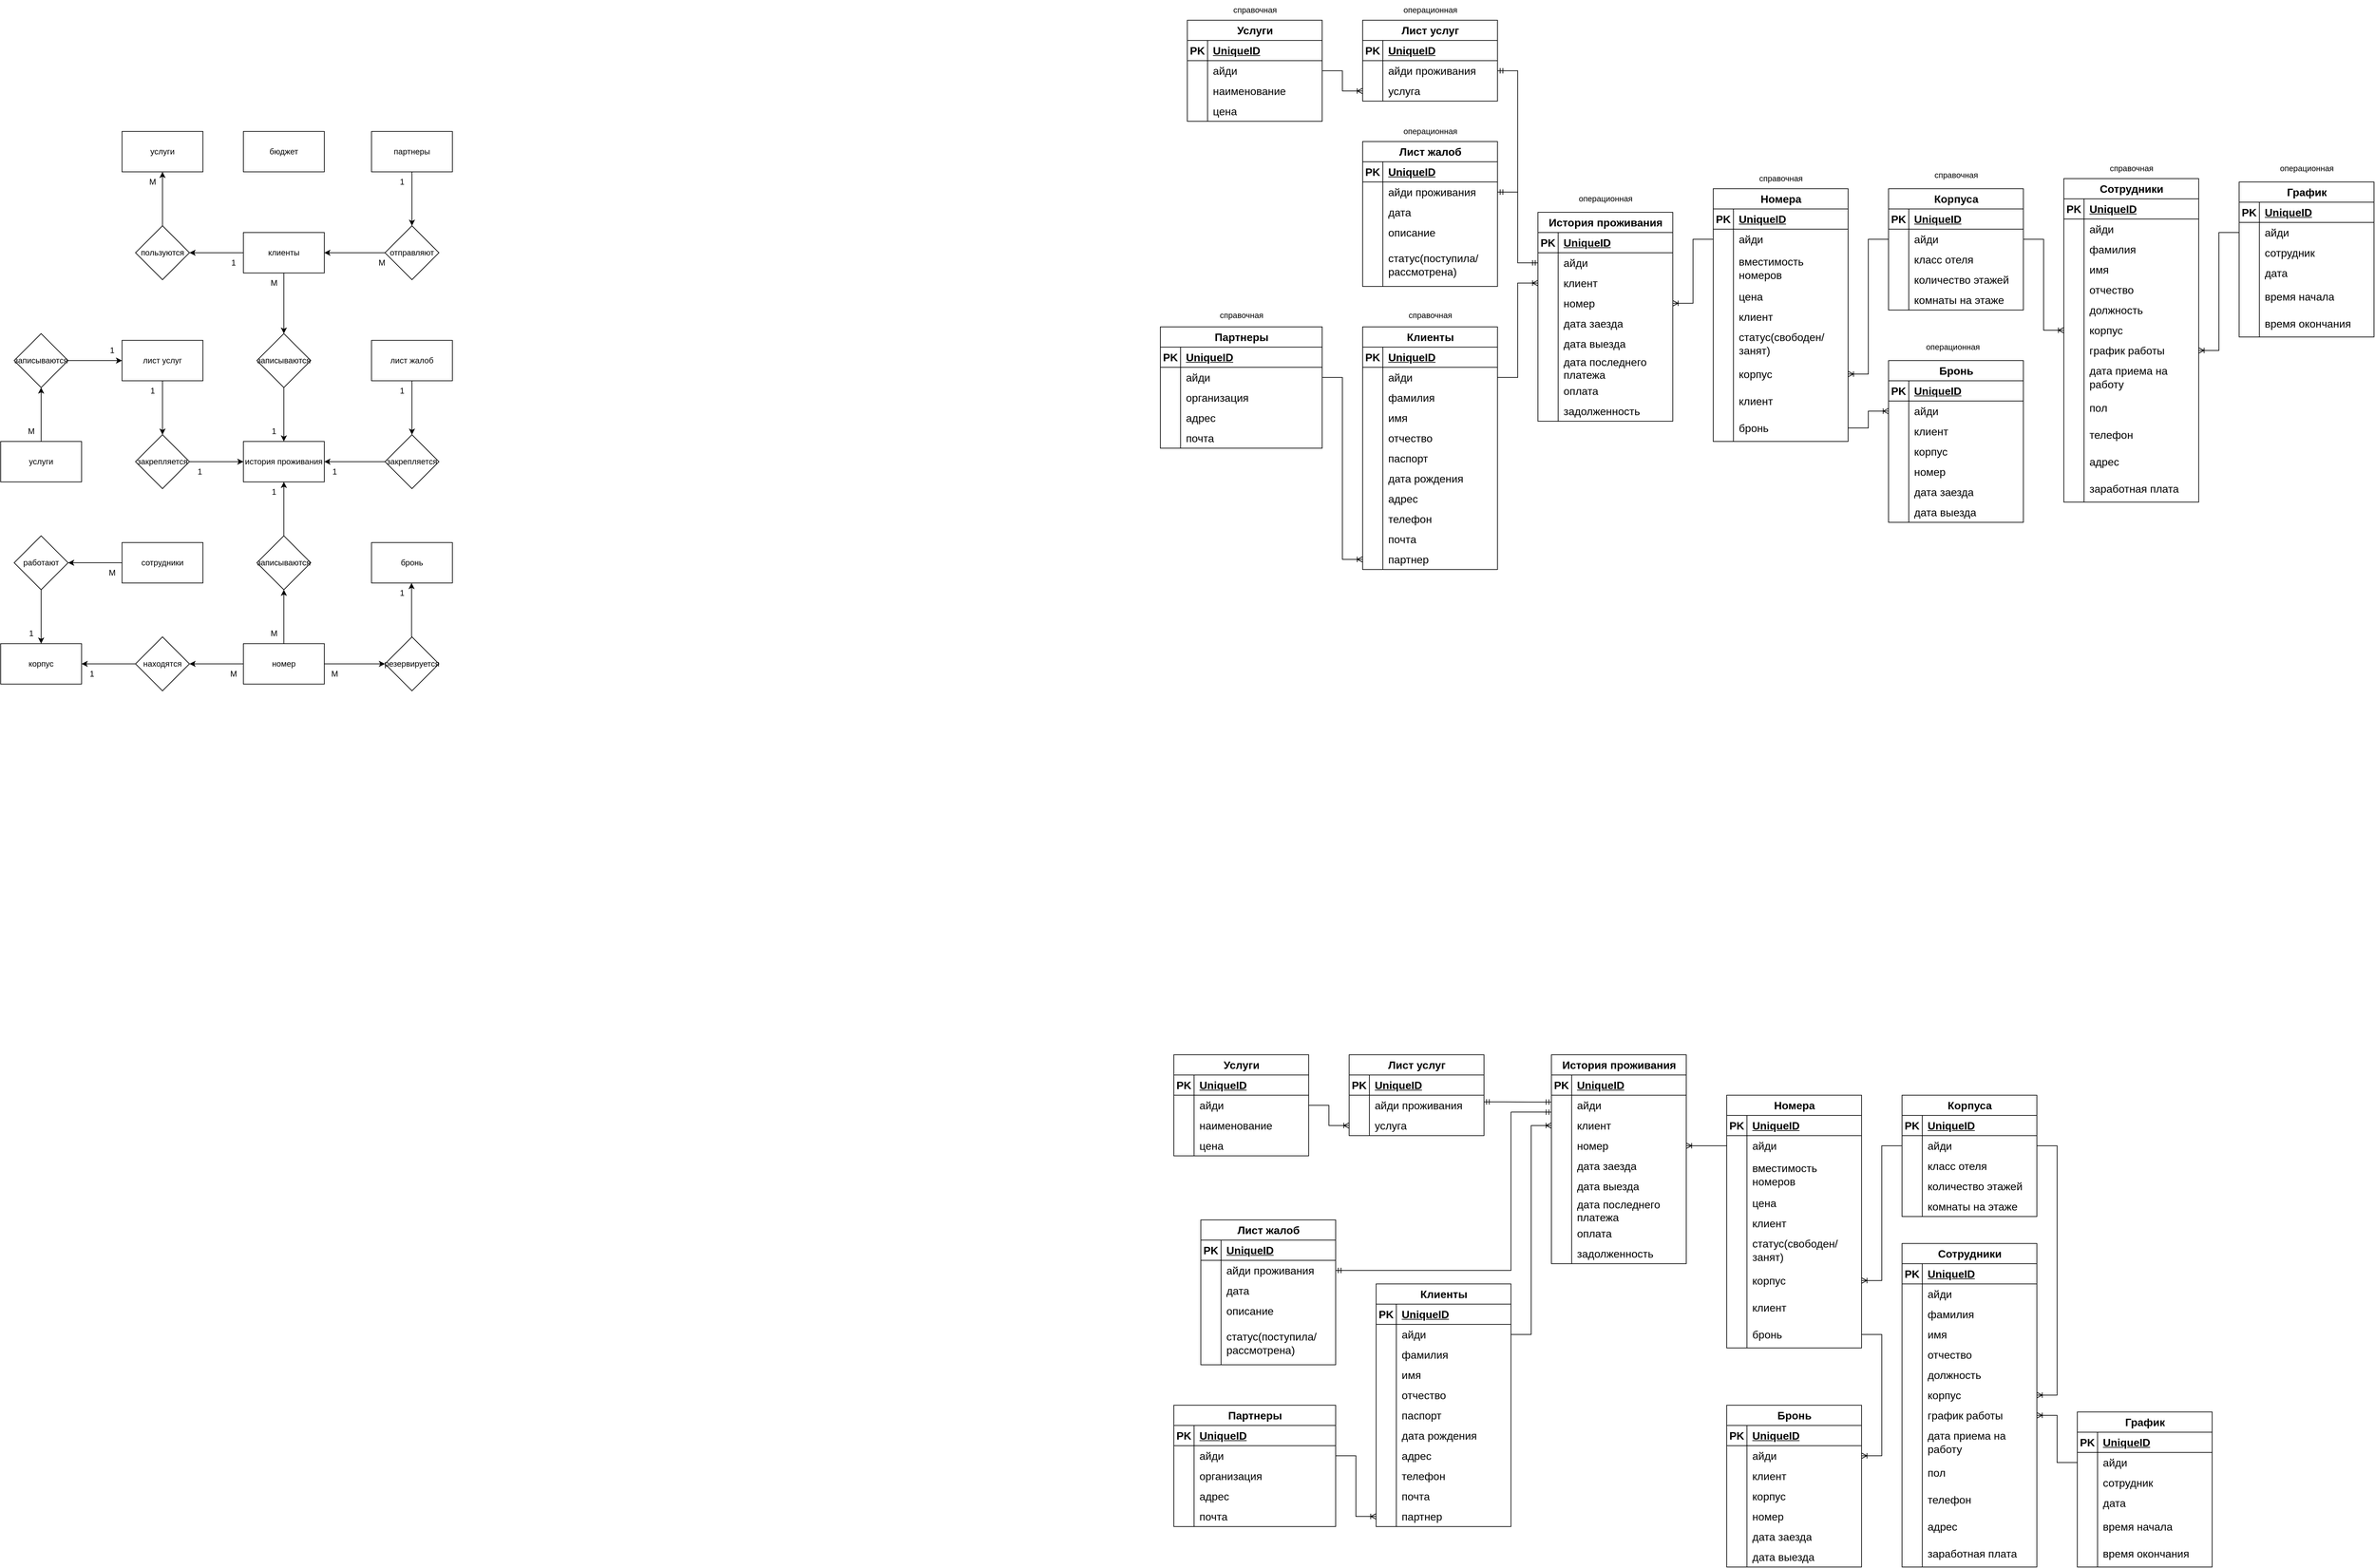 <mxfile version="24.6.3" type="device">
  <diagram name="Страница — 1" id="udz5jF7b_yETzvx5t7V3">
    <mxGraphModel dx="10044" dy="6483" grid="1" gridSize="5" guides="1" tooltips="1" connect="1" arrows="1" fold="1" page="1" pageScale="1" pageWidth="3300" pageHeight="4681" background="none" math="0" shadow="0">
      <root>
        <mxCell id="0" />
        <mxCell id="1" parent="0" />
        <mxCell id="2hdnFTzWrXRsLLkCAoPm-50" value="клиенты" style="rounded=0;whiteSpace=wrap;html=1;" parent="1" vertex="1">
          <mxGeometry x="-4120" y="-2610" width="120" height="60" as="geometry" />
        </mxCell>
        <mxCell id="2hdnFTzWrXRsLLkCAoPm-51" value="номер" style="rounded=0;whiteSpace=wrap;html=1;" parent="1" vertex="1">
          <mxGeometry x="-4120" y="-2000" width="120" height="60" as="geometry" />
        </mxCell>
        <mxCell id="2hdnFTzWrXRsLLkCAoPm-54" value="корпус" style="rounded=0;whiteSpace=wrap;html=1;" parent="1" vertex="1">
          <mxGeometry x="-4480" y="-2000" width="120" height="60" as="geometry" />
        </mxCell>
        <mxCell id="2hdnFTzWrXRsLLkCAoPm-55" value="услуги" style="rounded=0;whiteSpace=wrap;html=1;" parent="1" vertex="1">
          <mxGeometry x="-4300" y="-2760" width="120" height="60" as="geometry" />
        </mxCell>
        <mxCell id="2hdnFTzWrXRsLLkCAoPm-56" value="пользуются" style="rhombus;whiteSpace=wrap;html=1;" parent="1" vertex="1">
          <mxGeometry x="-4280" y="-2620" width="80" height="80" as="geometry" />
        </mxCell>
        <mxCell id="2hdnFTzWrXRsLLkCAoPm-57" value="" style="endArrow=classic;html=1;rounded=0;entryX=0.5;entryY=1;entryDx=0;entryDy=0;exitX=0.5;exitY=0;exitDx=0;exitDy=0;" parent="1" source="2hdnFTzWrXRsLLkCAoPm-56" target="2hdnFTzWrXRsLLkCAoPm-55" edge="1">
          <mxGeometry width="50" height="50" relative="1" as="geometry">
            <mxPoint x="-4500" y="-2850" as="sourcePoint" />
            <mxPoint x="-3760" y="-2600" as="targetPoint" />
          </mxGeometry>
        </mxCell>
        <mxCell id="2hdnFTzWrXRsLLkCAoPm-58" value="" style="endArrow=classic;html=1;rounded=0;exitX=0.5;exitY=1;exitDx=0;exitDy=0;entryX=0.5;entryY=0;entryDx=0;entryDy=0;" parent="1" source="2hdnFTzWrXRsLLkCAoPm-50" target="2hdnFTzWrXRsLLkCAoPm-67" edge="1">
          <mxGeometry width="50" height="50" relative="1" as="geometry">
            <mxPoint x="-4210" y="-2480" as="sourcePoint" />
            <mxPoint x="-4150" y="-2530" as="targetPoint" />
          </mxGeometry>
        </mxCell>
        <mxCell id="2hdnFTzWrXRsLLkCAoPm-61" value="" style="endArrow=classic;html=1;rounded=0;exitX=0;exitY=0.5;exitDx=0;exitDy=0;entryX=1;entryY=0.5;entryDx=0;entryDy=0;" parent="1" source="2hdnFTzWrXRsLLkCAoPm-50" target="2hdnFTzWrXRsLLkCAoPm-56" edge="1">
          <mxGeometry width="50" height="50" relative="1" as="geometry">
            <mxPoint x="-3810" y="-2550" as="sourcePoint" />
            <mxPoint x="-4310" y="-2500" as="targetPoint" />
          </mxGeometry>
        </mxCell>
        <mxCell id="2hdnFTzWrXRsLLkCAoPm-62" value="1" style="text;html=1;align=center;verticalAlign=middle;resizable=0;points=[];autosize=1;strokeColor=none;fillColor=none;" parent="1" vertex="1">
          <mxGeometry x="-4150" y="-2580" width="30" height="30" as="geometry" />
        </mxCell>
        <mxCell id="2hdnFTzWrXRsLLkCAoPm-63" value="М" style="text;html=1;align=center;verticalAlign=middle;resizable=0;points=[];autosize=1;strokeColor=none;fillColor=none;" parent="1" vertex="1">
          <mxGeometry x="-4270" y="-2700" width="30" height="30" as="geometry" />
        </mxCell>
        <mxCell id="2hdnFTzWrXRsLLkCAoPm-67" value="записываются" style="rhombus;whiteSpace=wrap;html=1;" parent="1" vertex="1">
          <mxGeometry x="-4100" y="-2460" width="80" height="80" as="geometry" />
        </mxCell>
        <mxCell id="2hdnFTzWrXRsLLkCAoPm-69" value="1" style="text;html=1;align=center;verticalAlign=middle;resizable=0;points=[];autosize=1;strokeColor=none;fillColor=none;" parent="1" vertex="1">
          <mxGeometry x="-4090" y="-2330" width="30" height="30" as="geometry" />
        </mxCell>
        <mxCell id="2hdnFTzWrXRsLLkCAoPm-71" value="находятся" style="rhombus;whiteSpace=wrap;html=1;" parent="1" vertex="1">
          <mxGeometry x="-4280" y="-2010" width="80" height="80" as="geometry" />
        </mxCell>
        <mxCell id="2hdnFTzWrXRsLLkCAoPm-72" value="" style="endArrow=classic;html=1;rounded=0;entryX=1;entryY=0.5;entryDx=0;entryDy=0;exitX=0;exitY=0.5;exitDx=0;exitDy=0;" parent="1" source="2hdnFTzWrXRsLLkCAoPm-71" target="2hdnFTzWrXRsLLkCAoPm-54" edge="1">
          <mxGeometry width="50" height="50" relative="1" as="geometry">
            <mxPoint x="-4030" y="-2040" as="sourcePoint" />
            <mxPoint x="-3980" y="-2090" as="targetPoint" />
          </mxGeometry>
        </mxCell>
        <mxCell id="2hdnFTzWrXRsLLkCAoPm-73" value="" style="endArrow=classic;html=1;rounded=0;entryX=1;entryY=0.5;entryDx=0;entryDy=0;exitX=0;exitY=0.5;exitDx=0;exitDy=0;" parent="1" source="2hdnFTzWrXRsLLkCAoPm-51" target="2hdnFTzWrXRsLLkCAoPm-71" edge="1">
          <mxGeometry width="50" height="50" relative="1" as="geometry">
            <mxPoint x="-4610" y="-1820" as="sourcePoint" />
            <mxPoint x="-4500" y="-1890" as="targetPoint" />
          </mxGeometry>
        </mxCell>
        <mxCell id="2hdnFTzWrXRsLLkCAoPm-77" value="М" style="text;html=1;align=center;verticalAlign=middle;resizable=0;points=[];autosize=1;strokeColor=none;fillColor=none;" parent="1" vertex="1">
          <mxGeometry x="-4150" y="-1970" width="30" height="30" as="geometry" />
        </mxCell>
        <mxCell id="2hdnFTzWrXRsLLkCAoPm-78" value="1" style="text;html=1;align=center;verticalAlign=middle;resizable=0;points=[];autosize=1;strokeColor=none;fillColor=none;" parent="1" vertex="1">
          <mxGeometry x="-4360" y="-1970" width="30" height="30" as="geometry" />
        </mxCell>
        <mxCell id="oQhQ9BPvRE1asH8mw2eH-1" value="партнеры" style="rounded=0;whiteSpace=wrap;html=1;" parent="1" vertex="1">
          <mxGeometry x="-3930" y="-2760" width="120" height="60" as="geometry" />
        </mxCell>
        <mxCell id="oQhQ9BPvRE1asH8mw2eH-2" value="отправляют" style="rhombus;whiteSpace=wrap;html=1;" parent="1" vertex="1">
          <mxGeometry x="-3910" y="-2620" width="80" height="80" as="geometry" />
        </mxCell>
        <mxCell id="oQhQ9BPvRE1asH8mw2eH-3" value="" style="endArrow=classic;html=1;rounded=0;exitX=0.5;exitY=1;exitDx=0;exitDy=0;entryX=0.5;entryY=0;entryDx=0;entryDy=0;" parent="1" source="oQhQ9BPvRE1asH8mw2eH-1" target="oQhQ9BPvRE1asH8mw2eH-2" edge="1">
          <mxGeometry width="50" height="50" relative="1" as="geometry">
            <mxPoint x="-4550" y="-2460" as="sourcePoint" />
            <mxPoint x="-3620" y="-2590" as="targetPoint" />
          </mxGeometry>
        </mxCell>
        <mxCell id="oQhQ9BPvRE1asH8mw2eH-6" value="1" style="text;html=1;align=center;verticalAlign=middle;resizable=0;points=[];autosize=1;strokeColor=none;fillColor=none;" parent="1" vertex="1">
          <mxGeometry x="-3900" y="-2700" width="30" height="30" as="geometry" />
        </mxCell>
        <mxCell id="oQhQ9BPvRE1asH8mw2eH-7" value="" style="endArrow=classic;html=1;rounded=0;exitX=0;exitY=0.5;exitDx=0;exitDy=0;entryX=1;entryY=0.5;entryDx=0;entryDy=0;" parent="1" source="oQhQ9BPvRE1asH8mw2eH-2" target="2hdnFTzWrXRsLLkCAoPm-50" edge="1">
          <mxGeometry width="50" height="50" relative="1" as="geometry">
            <mxPoint x="-4200" y="-2300" as="sourcePoint" />
            <mxPoint x="-4440" y="-2660" as="targetPoint" />
          </mxGeometry>
        </mxCell>
        <mxCell id="oQhQ9BPvRE1asH8mw2eH-9" value="М" style="text;html=1;align=center;verticalAlign=middle;resizable=0;points=[];autosize=1;strokeColor=none;fillColor=none;" parent="1" vertex="1">
          <mxGeometry x="-3930" y="-2580" width="30" height="30" as="geometry" />
        </mxCell>
        <mxCell id="oQhQ9BPvRE1asH8mw2eH-11" value="история проживания" style="rounded=0;whiteSpace=wrap;html=1;" parent="1" vertex="1">
          <mxGeometry x="-4120" y="-2300" width="120" height="60" as="geometry" />
        </mxCell>
        <mxCell id="oQhQ9BPvRE1asH8mw2eH-13" value="" style="endArrow=classic;html=1;rounded=0;entryX=0.5;entryY=0;entryDx=0;entryDy=0;exitX=0.5;exitY=1;exitDx=0;exitDy=0;" parent="1" source="2hdnFTzWrXRsLLkCAoPm-67" target="oQhQ9BPvRE1asH8mw2eH-11" edge="1">
          <mxGeometry width="50" height="50" relative="1" as="geometry">
            <mxPoint x="-4000" y="-2170" as="sourcePoint" />
            <mxPoint x="-4000" y="-2090" as="targetPoint" />
          </mxGeometry>
        </mxCell>
        <mxCell id="oQhQ9BPvRE1asH8mw2eH-14" value="записываются" style="rhombus;whiteSpace=wrap;html=1;" parent="1" vertex="1">
          <mxGeometry x="-4100" y="-2160" width="80" height="80" as="geometry" />
        </mxCell>
        <mxCell id="oQhQ9BPvRE1asH8mw2eH-15" value="" style="endArrow=classic;html=1;rounded=0;entryX=0.5;entryY=1;entryDx=0;entryDy=0;exitX=0.5;exitY=0;exitDx=0;exitDy=0;" parent="1" source="oQhQ9BPvRE1asH8mw2eH-14" target="oQhQ9BPvRE1asH8mw2eH-11" edge="1">
          <mxGeometry width="50" height="50" relative="1" as="geometry">
            <mxPoint x="-3830" y="-2250" as="sourcePoint" />
            <mxPoint x="-3990" y="-2180" as="targetPoint" />
          </mxGeometry>
        </mxCell>
        <mxCell id="oQhQ9BPvRE1asH8mw2eH-16" value="М" style="text;html=1;align=center;verticalAlign=middle;resizable=0;points=[];autosize=1;strokeColor=none;fillColor=none;" parent="1" vertex="1">
          <mxGeometry x="-4090" y="-2550" width="30" height="30" as="geometry" />
        </mxCell>
        <mxCell id="oQhQ9BPvRE1asH8mw2eH-18" value="" style="endArrow=classic;html=1;rounded=0;entryX=0.5;entryY=1;entryDx=0;entryDy=0;exitX=0.5;exitY=0;exitDx=0;exitDy=0;" parent="1" source="2hdnFTzWrXRsLLkCAoPm-51" target="oQhQ9BPvRE1asH8mw2eH-14" edge="1">
          <mxGeometry width="50" height="50" relative="1" as="geometry">
            <mxPoint x="-3980" y="-2010" as="sourcePoint" />
            <mxPoint x="-4060" y="-2000" as="targetPoint" />
          </mxGeometry>
        </mxCell>
        <mxCell id="oQhQ9BPvRE1asH8mw2eH-19" value="работают" style="rhombus;whiteSpace=wrap;html=1;" parent="1" vertex="1">
          <mxGeometry x="-4460" y="-2160" width="80" height="80" as="geometry" />
        </mxCell>
        <mxCell id="oQhQ9BPvRE1asH8mw2eH-20" value="сотрудники" style="rounded=0;whiteSpace=wrap;html=1;" parent="1" vertex="1">
          <mxGeometry x="-4300" y="-2150" width="120" height="60" as="geometry" />
        </mxCell>
        <mxCell id="oQhQ9BPvRE1asH8mw2eH-21" value="" style="endArrow=classic;html=1;rounded=0;entryX=1;entryY=0.5;entryDx=0;entryDy=0;exitX=0;exitY=0.5;exitDx=0;exitDy=0;" parent="1" source="oQhQ9BPvRE1asH8mw2eH-20" target="oQhQ9BPvRE1asH8mw2eH-19" edge="1">
          <mxGeometry width="50" height="50" relative="1" as="geometry">
            <mxPoint x="-4270" y="-2260" as="sourcePoint" />
            <mxPoint x="-4350" y="-2260" as="targetPoint" />
          </mxGeometry>
        </mxCell>
        <mxCell id="oQhQ9BPvRE1asH8mw2eH-22" value="" style="endArrow=classic;html=1;rounded=0;entryX=0.5;entryY=0;entryDx=0;entryDy=0;exitX=0.5;exitY=1;exitDx=0;exitDy=0;" parent="1" source="oQhQ9BPvRE1asH8mw2eH-19" target="2hdnFTzWrXRsLLkCAoPm-54" edge="1">
          <mxGeometry width="50" height="50" relative="1" as="geometry">
            <mxPoint x="-4290" y="-2110" as="sourcePoint" />
            <mxPoint x="-4370" y="-2110" as="targetPoint" />
          </mxGeometry>
        </mxCell>
        <mxCell id="oQhQ9BPvRE1asH8mw2eH-23" value="1" style="text;html=1;align=center;verticalAlign=middle;resizable=0;points=[];autosize=1;strokeColor=none;fillColor=none;" parent="1" vertex="1">
          <mxGeometry x="-4450" y="-2030" width="30" height="30" as="geometry" />
        </mxCell>
        <mxCell id="oQhQ9BPvRE1asH8mw2eH-24" value="М" style="text;html=1;align=center;verticalAlign=middle;resizable=0;points=[];autosize=1;strokeColor=none;fillColor=none;" parent="1" vertex="1">
          <mxGeometry x="-4330" y="-2120" width="30" height="30" as="geometry" />
        </mxCell>
        <mxCell id="oQhQ9BPvRE1asH8mw2eH-26" value="М" style="text;html=1;align=center;verticalAlign=middle;resizable=0;points=[];autosize=1;strokeColor=none;fillColor=none;" parent="1" vertex="1">
          <mxGeometry x="-4090" y="-2030" width="30" height="30" as="geometry" />
        </mxCell>
        <mxCell id="oQhQ9BPvRE1asH8mw2eH-27" value="1" style="text;html=1;align=center;verticalAlign=middle;resizable=0;points=[];autosize=1;strokeColor=none;fillColor=none;" parent="1" vertex="1">
          <mxGeometry x="-4090" y="-2240" width="30" height="30" as="geometry" />
        </mxCell>
        <mxCell id="oQhQ9BPvRE1asH8mw2eH-29" value="бронь" style="rounded=0;whiteSpace=wrap;html=1;" parent="1" vertex="1">
          <mxGeometry x="-3930" y="-2150" width="120" height="60" as="geometry" />
        </mxCell>
        <mxCell id="oQhQ9BPvRE1asH8mw2eH-30" value="резервируется" style="rhombus;whiteSpace=wrap;html=1;" parent="1" vertex="1">
          <mxGeometry x="-3910" y="-2010" width="80" height="80" as="geometry" />
        </mxCell>
        <mxCell id="oQhQ9BPvRE1asH8mw2eH-31" value="" style="endArrow=classic;html=1;rounded=0;exitX=1;exitY=0.5;exitDx=0;exitDy=0;entryX=0;entryY=0.5;entryDx=0;entryDy=0;" parent="1" edge="1">
          <mxGeometry width="50" height="50" relative="1" as="geometry">
            <mxPoint x="-4000" y="-1970" as="sourcePoint" />
            <mxPoint x="-3910" y="-1970" as="targetPoint" />
          </mxGeometry>
        </mxCell>
        <mxCell id="oQhQ9BPvRE1asH8mw2eH-33" value="" style="endArrow=classic;html=1;rounded=0;entryX=0.5;entryY=1;entryDx=0;entryDy=0;exitX=0.5;exitY=0;exitDx=0;exitDy=0;" parent="1" edge="1">
          <mxGeometry width="50" height="50" relative="1" as="geometry">
            <mxPoint x="-3870.59" y="-2010" as="sourcePoint" />
            <mxPoint x="-3870.59" y="-2090" as="targetPoint" />
          </mxGeometry>
        </mxCell>
        <mxCell id="oQhQ9BPvRE1asH8mw2eH-34" value="М" style="text;html=1;align=center;verticalAlign=middle;resizable=0;points=[];autosize=1;strokeColor=none;fillColor=none;" parent="1" vertex="1">
          <mxGeometry x="-4000" y="-1970" width="30" height="30" as="geometry" />
        </mxCell>
        <mxCell id="oQhQ9BPvRE1asH8mw2eH-35" value="1" style="text;html=1;align=center;verticalAlign=middle;resizable=0;points=[];autosize=1;strokeColor=none;fillColor=none;" parent="1" vertex="1">
          <mxGeometry x="-3900" y="-2090" width="30" height="30" as="geometry" />
        </mxCell>
        <mxCell id="GMAnGEkJPV9ywlERZJQ0-1" value="Лист жалоб" style="shape=table;startSize=30;container=1;collapsible=1;childLayout=tableLayout;fixedRows=1;rowLines=0;fontStyle=1;align=center;resizeLast=1;html=1;fontSize=16;" parent="1" vertex="1">
          <mxGeometry x="-2460" y="-2745" width="200" height="215" as="geometry" />
        </mxCell>
        <mxCell id="GMAnGEkJPV9ywlERZJQ0-2" value="" style="shape=tableRow;horizontal=0;startSize=0;swimlaneHead=0;swimlaneBody=0;fillColor=none;collapsible=0;dropTarget=0;points=[[0,0.5],[1,0.5]];portConstraint=eastwest;top=0;left=0;right=0;bottom=1;fontSize=16;" parent="GMAnGEkJPV9ywlERZJQ0-1" vertex="1">
          <mxGeometry y="30" width="200" height="30" as="geometry" />
        </mxCell>
        <mxCell id="GMAnGEkJPV9ywlERZJQ0-3" value="PK" style="shape=partialRectangle;connectable=0;fillColor=none;top=0;left=0;bottom=0;right=0;fontStyle=1;overflow=hidden;whiteSpace=wrap;html=1;fontSize=16;" parent="GMAnGEkJPV9ywlERZJQ0-2" vertex="1">
          <mxGeometry width="30" height="30" as="geometry">
            <mxRectangle width="30" height="30" as="alternateBounds" />
          </mxGeometry>
        </mxCell>
        <mxCell id="GMAnGEkJPV9ywlERZJQ0-4" value="UniqueID" style="shape=partialRectangle;connectable=0;fillColor=none;top=0;left=0;bottom=0;right=0;align=left;spacingLeft=6;fontStyle=5;overflow=hidden;whiteSpace=wrap;html=1;fontSize=16;" parent="GMAnGEkJPV9ywlERZJQ0-2" vertex="1">
          <mxGeometry x="30" width="170" height="30" as="geometry">
            <mxRectangle width="170" height="30" as="alternateBounds" />
          </mxGeometry>
        </mxCell>
        <mxCell id="GMAnGEkJPV9ywlERZJQ0-8" value="" style="shape=tableRow;horizontal=0;startSize=0;swimlaneHead=0;swimlaneBody=0;fillColor=none;collapsible=0;dropTarget=0;points=[[0,0.5],[1,0.5]];portConstraint=eastwest;top=0;left=0;right=0;bottom=0;fontSize=16;" parent="GMAnGEkJPV9ywlERZJQ0-1" vertex="1">
          <mxGeometry y="60" width="200" height="30" as="geometry" />
        </mxCell>
        <mxCell id="GMAnGEkJPV9ywlERZJQ0-9" value="" style="shape=partialRectangle;connectable=0;fillColor=none;top=0;left=0;bottom=0;right=0;editable=1;overflow=hidden;whiteSpace=wrap;html=1;fontSize=16;" parent="GMAnGEkJPV9ywlERZJQ0-8" vertex="1">
          <mxGeometry width="30" height="30" as="geometry">
            <mxRectangle width="30" height="30" as="alternateBounds" />
          </mxGeometry>
        </mxCell>
        <mxCell id="GMAnGEkJPV9ywlERZJQ0-10" value="айди проживания" style="shape=partialRectangle;connectable=0;fillColor=none;top=0;left=0;bottom=0;right=0;align=left;spacingLeft=6;overflow=hidden;whiteSpace=wrap;html=1;fontSize=16;" parent="GMAnGEkJPV9ywlERZJQ0-8" vertex="1">
          <mxGeometry x="30" width="170" height="30" as="geometry">
            <mxRectangle width="170" height="30" as="alternateBounds" />
          </mxGeometry>
        </mxCell>
        <mxCell id="GMAnGEkJPV9ywlERZJQ0-11" value="" style="shape=tableRow;horizontal=0;startSize=0;swimlaneHead=0;swimlaneBody=0;fillColor=none;collapsible=0;dropTarget=0;points=[[0,0.5],[1,0.5]];portConstraint=eastwest;top=0;left=0;right=0;bottom=0;fontSize=16;" parent="GMAnGEkJPV9ywlERZJQ0-1" vertex="1">
          <mxGeometry y="90" width="200" height="30" as="geometry" />
        </mxCell>
        <mxCell id="GMAnGEkJPV9ywlERZJQ0-12" value="" style="shape=partialRectangle;connectable=0;fillColor=none;top=0;left=0;bottom=0;right=0;editable=1;overflow=hidden;whiteSpace=wrap;html=1;fontSize=16;" parent="GMAnGEkJPV9ywlERZJQ0-11" vertex="1">
          <mxGeometry width="30" height="30" as="geometry">
            <mxRectangle width="30" height="30" as="alternateBounds" />
          </mxGeometry>
        </mxCell>
        <mxCell id="GMAnGEkJPV9ywlERZJQ0-13" value="дата" style="shape=partialRectangle;connectable=0;fillColor=none;top=0;left=0;bottom=0;right=0;align=left;spacingLeft=6;overflow=hidden;whiteSpace=wrap;html=1;fontSize=16;" parent="GMAnGEkJPV9ywlERZJQ0-11" vertex="1">
          <mxGeometry x="30" width="170" height="30" as="geometry">
            <mxRectangle width="170" height="30" as="alternateBounds" />
          </mxGeometry>
        </mxCell>
        <mxCell id="GMAnGEkJPV9ywlERZJQ0-14" value="" style="shape=tableRow;horizontal=0;startSize=0;swimlaneHead=0;swimlaneBody=0;fillColor=none;collapsible=0;dropTarget=0;points=[[0,0.5],[1,0.5]];portConstraint=eastwest;top=0;left=0;right=0;bottom=0;fontSize=16;" parent="GMAnGEkJPV9ywlERZJQ0-1" vertex="1">
          <mxGeometry y="120" width="200" height="30" as="geometry" />
        </mxCell>
        <mxCell id="GMAnGEkJPV9ywlERZJQ0-15" value="" style="shape=partialRectangle;connectable=0;fillColor=none;top=0;left=0;bottom=0;right=0;editable=1;overflow=hidden;whiteSpace=wrap;html=1;fontSize=16;" parent="GMAnGEkJPV9ywlERZJQ0-14" vertex="1">
          <mxGeometry width="30" height="30" as="geometry">
            <mxRectangle width="30" height="30" as="alternateBounds" />
          </mxGeometry>
        </mxCell>
        <mxCell id="GMAnGEkJPV9ywlERZJQ0-16" value="описание" style="shape=partialRectangle;connectable=0;fillColor=none;top=0;left=0;bottom=0;right=0;align=left;spacingLeft=6;overflow=hidden;whiteSpace=wrap;html=1;fontSize=16;" parent="GMAnGEkJPV9ywlERZJQ0-14" vertex="1">
          <mxGeometry x="30" width="170" height="30" as="geometry">
            <mxRectangle width="170" height="30" as="alternateBounds" />
          </mxGeometry>
        </mxCell>
        <mxCell id="GMAnGEkJPV9ywlERZJQ0-17" style="shape=tableRow;horizontal=0;startSize=0;swimlaneHead=0;swimlaneBody=0;fillColor=none;collapsible=0;dropTarget=0;points=[[0,0.5],[1,0.5]];portConstraint=eastwest;top=0;left=0;right=0;bottom=0;fontSize=16;" parent="GMAnGEkJPV9ywlERZJQ0-1" vertex="1">
          <mxGeometry y="150" width="200" height="65" as="geometry" />
        </mxCell>
        <mxCell id="GMAnGEkJPV9ywlERZJQ0-18" style="shape=partialRectangle;connectable=0;fillColor=none;top=0;left=0;bottom=0;right=0;editable=1;overflow=hidden;whiteSpace=wrap;html=1;fontSize=16;" parent="GMAnGEkJPV9ywlERZJQ0-17" vertex="1">
          <mxGeometry width="30" height="65" as="geometry">
            <mxRectangle width="30" height="65" as="alternateBounds" />
          </mxGeometry>
        </mxCell>
        <mxCell id="GMAnGEkJPV9ywlERZJQ0-19" value="статус(поступила/рассмотрена)" style="shape=partialRectangle;connectable=0;fillColor=none;top=0;left=0;bottom=0;right=0;align=left;spacingLeft=6;overflow=hidden;whiteSpace=wrap;html=1;fontSize=16;" parent="GMAnGEkJPV9ywlERZJQ0-17" vertex="1">
          <mxGeometry x="30" width="170" height="65" as="geometry">
            <mxRectangle width="170" height="65" as="alternateBounds" />
          </mxGeometry>
        </mxCell>
        <mxCell id="GMAnGEkJPV9ywlERZJQ0-20" value="Услуги" style="shape=table;startSize=30;container=1;collapsible=1;childLayout=tableLayout;fixedRows=1;rowLines=0;fontStyle=1;align=center;resizeLast=1;html=1;fontSize=16;" parent="1" vertex="1">
          <mxGeometry x="-2720" y="-2925" width="200" height="150" as="geometry" />
        </mxCell>
        <mxCell id="GMAnGEkJPV9ywlERZJQ0-21" value="" style="shape=tableRow;horizontal=0;startSize=0;swimlaneHead=0;swimlaneBody=0;fillColor=none;collapsible=0;dropTarget=0;points=[[0,0.5],[1,0.5]];portConstraint=eastwest;top=0;left=0;right=0;bottom=1;fontSize=16;" parent="GMAnGEkJPV9ywlERZJQ0-20" vertex="1">
          <mxGeometry y="30" width="200" height="30" as="geometry" />
        </mxCell>
        <mxCell id="GMAnGEkJPV9ywlERZJQ0-22" value="PK" style="shape=partialRectangle;connectable=0;fillColor=none;top=0;left=0;bottom=0;right=0;fontStyle=1;overflow=hidden;whiteSpace=wrap;html=1;fontSize=16;" parent="GMAnGEkJPV9ywlERZJQ0-21" vertex="1">
          <mxGeometry width="30" height="30" as="geometry">
            <mxRectangle width="30" height="30" as="alternateBounds" />
          </mxGeometry>
        </mxCell>
        <mxCell id="GMAnGEkJPV9ywlERZJQ0-23" value="UniqueID" style="shape=partialRectangle;connectable=0;fillColor=none;top=0;left=0;bottom=0;right=0;align=left;spacingLeft=6;fontStyle=5;overflow=hidden;whiteSpace=wrap;html=1;fontSize=16;" parent="GMAnGEkJPV9ywlERZJQ0-21" vertex="1">
          <mxGeometry x="30" width="170" height="30" as="geometry">
            <mxRectangle width="170" height="30" as="alternateBounds" />
          </mxGeometry>
        </mxCell>
        <mxCell id="GMAnGEkJPV9ywlERZJQ0-24" value="" style="shape=tableRow;horizontal=0;startSize=0;swimlaneHead=0;swimlaneBody=0;fillColor=none;collapsible=0;dropTarget=0;points=[[0,0.5],[1,0.5]];portConstraint=eastwest;top=0;left=0;right=0;bottom=0;fontSize=16;" parent="GMAnGEkJPV9ywlERZJQ0-20" vertex="1">
          <mxGeometry y="60" width="200" height="30" as="geometry" />
        </mxCell>
        <mxCell id="GMAnGEkJPV9ywlERZJQ0-25" value="" style="shape=partialRectangle;connectable=0;fillColor=none;top=0;left=0;bottom=0;right=0;editable=1;overflow=hidden;whiteSpace=wrap;html=1;fontSize=16;" parent="GMAnGEkJPV9ywlERZJQ0-24" vertex="1">
          <mxGeometry width="30" height="30" as="geometry">
            <mxRectangle width="30" height="30" as="alternateBounds" />
          </mxGeometry>
        </mxCell>
        <mxCell id="GMAnGEkJPV9ywlERZJQ0-26" value="айди" style="shape=partialRectangle;connectable=0;fillColor=none;top=0;left=0;bottom=0;right=0;align=left;spacingLeft=6;overflow=hidden;whiteSpace=wrap;html=1;fontSize=16;" parent="GMAnGEkJPV9ywlERZJQ0-24" vertex="1">
          <mxGeometry x="30" width="170" height="30" as="geometry">
            <mxRectangle width="170" height="30" as="alternateBounds" />
          </mxGeometry>
        </mxCell>
        <mxCell id="GMAnGEkJPV9ywlERZJQ0-27" value="" style="shape=tableRow;horizontal=0;startSize=0;swimlaneHead=0;swimlaneBody=0;fillColor=none;collapsible=0;dropTarget=0;points=[[0,0.5],[1,0.5]];portConstraint=eastwest;top=0;left=0;right=0;bottom=0;fontSize=16;" parent="GMAnGEkJPV9ywlERZJQ0-20" vertex="1">
          <mxGeometry y="90" width="200" height="30" as="geometry" />
        </mxCell>
        <mxCell id="GMAnGEkJPV9ywlERZJQ0-28" value="" style="shape=partialRectangle;connectable=0;fillColor=none;top=0;left=0;bottom=0;right=0;editable=1;overflow=hidden;whiteSpace=wrap;html=1;fontSize=16;" parent="GMAnGEkJPV9ywlERZJQ0-27" vertex="1">
          <mxGeometry width="30" height="30" as="geometry">
            <mxRectangle width="30" height="30" as="alternateBounds" />
          </mxGeometry>
        </mxCell>
        <mxCell id="GMAnGEkJPV9ywlERZJQ0-29" value="наименование" style="shape=partialRectangle;connectable=0;fillColor=none;top=0;left=0;bottom=0;right=0;align=left;spacingLeft=6;overflow=hidden;whiteSpace=wrap;html=1;fontSize=16;" parent="GMAnGEkJPV9ywlERZJQ0-27" vertex="1">
          <mxGeometry x="30" width="170" height="30" as="geometry">
            <mxRectangle width="170" height="30" as="alternateBounds" />
          </mxGeometry>
        </mxCell>
        <mxCell id="GMAnGEkJPV9ywlERZJQ0-30" value="" style="shape=tableRow;horizontal=0;startSize=0;swimlaneHead=0;swimlaneBody=0;fillColor=none;collapsible=0;dropTarget=0;points=[[0,0.5],[1,0.5]];portConstraint=eastwest;top=0;left=0;right=0;bottom=0;fontSize=16;" parent="GMAnGEkJPV9ywlERZJQ0-20" vertex="1">
          <mxGeometry y="120" width="200" height="30" as="geometry" />
        </mxCell>
        <mxCell id="GMAnGEkJPV9ywlERZJQ0-31" value="" style="shape=partialRectangle;connectable=0;fillColor=none;top=0;left=0;bottom=0;right=0;editable=1;overflow=hidden;whiteSpace=wrap;html=1;fontSize=16;" parent="GMAnGEkJPV9ywlERZJQ0-30" vertex="1">
          <mxGeometry width="30" height="30" as="geometry">
            <mxRectangle width="30" height="30" as="alternateBounds" />
          </mxGeometry>
        </mxCell>
        <mxCell id="GMAnGEkJPV9ywlERZJQ0-32" value="цена" style="shape=partialRectangle;connectable=0;fillColor=none;top=0;left=0;bottom=0;right=0;align=left;spacingLeft=6;overflow=hidden;whiteSpace=wrap;html=1;fontSize=16;" parent="GMAnGEkJPV9ywlERZJQ0-30" vertex="1">
          <mxGeometry x="30" width="170" height="30" as="geometry">
            <mxRectangle width="170" height="30" as="alternateBounds" />
          </mxGeometry>
        </mxCell>
        <mxCell id="GMAnGEkJPV9ywlERZJQ0-33" value="Клиенты" style="shape=table;startSize=30;container=1;collapsible=1;childLayout=tableLayout;fixedRows=1;rowLines=0;fontStyle=1;align=center;resizeLast=1;html=1;fontSize=16;" parent="1" vertex="1">
          <mxGeometry x="-2460" y="-2470" width="200" height="360" as="geometry" />
        </mxCell>
        <mxCell id="GMAnGEkJPV9ywlERZJQ0-34" value="" style="shape=tableRow;horizontal=0;startSize=0;swimlaneHead=0;swimlaneBody=0;fillColor=none;collapsible=0;dropTarget=0;points=[[0,0.5],[1,0.5]];portConstraint=eastwest;top=0;left=0;right=0;bottom=1;fontSize=16;" parent="GMAnGEkJPV9ywlERZJQ0-33" vertex="1">
          <mxGeometry y="30" width="200" height="30" as="geometry" />
        </mxCell>
        <mxCell id="GMAnGEkJPV9ywlERZJQ0-35" value="PK" style="shape=partialRectangle;connectable=0;fillColor=none;top=0;left=0;bottom=0;right=0;fontStyle=1;overflow=hidden;whiteSpace=wrap;html=1;fontSize=16;" parent="GMAnGEkJPV9ywlERZJQ0-34" vertex="1">
          <mxGeometry width="30" height="30" as="geometry">
            <mxRectangle width="30" height="30" as="alternateBounds" />
          </mxGeometry>
        </mxCell>
        <mxCell id="GMAnGEkJPV9ywlERZJQ0-36" value="UniqueID" style="shape=partialRectangle;connectable=0;fillColor=none;top=0;left=0;bottom=0;right=0;align=left;spacingLeft=6;fontStyle=5;overflow=hidden;whiteSpace=wrap;html=1;fontSize=16;" parent="GMAnGEkJPV9ywlERZJQ0-34" vertex="1">
          <mxGeometry x="30" width="170" height="30" as="geometry">
            <mxRectangle width="170" height="30" as="alternateBounds" />
          </mxGeometry>
        </mxCell>
        <mxCell id="GMAnGEkJPV9ywlERZJQ0-37" style="shape=tableRow;horizontal=0;startSize=0;swimlaneHead=0;swimlaneBody=0;fillColor=none;collapsible=0;dropTarget=0;points=[[0,0.5],[1,0.5]];portConstraint=eastwest;top=0;left=0;right=0;bottom=0;fontSize=16;" parent="GMAnGEkJPV9ywlERZJQ0-33" vertex="1">
          <mxGeometry y="60" width="200" height="30" as="geometry" />
        </mxCell>
        <mxCell id="GMAnGEkJPV9ywlERZJQ0-38" style="shape=partialRectangle;connectable=0;fillColor=none;top=0;left=0;bottom=0;right=0;editable=1;overflow=hidden;whiteSpace=wrap;html=1;fontSize=16;" parent="GMAnGEkJPV9ywlERZJQ0-37" vertex="1">
          <mxGeometry width="30" height="30" as="geometry">
            <mxRectangle width="30" height="30" as="alternateBounds" />
          </mxGeometry>
        </mxCell>
        <mxCell id="GMAnGEkJPV9ywlERZJQ0-39" value="айди" style="shape=partialRectangle;connectable=0;fillColor=none;top=0;left=0;bottom=0;right=0;align=left;spacingLeft=6;overflow=hidden;whiteSpace=wrap;html=1;fontSize=16;" parent="GMAnGEkJPV9ywlERZJQ0-37" vertex="1">
          <mxGeometry x="30" width="170" height="30" as="geometry">
            <mxRectangle width="170" height="30" as="alternateBounds" />
          </mxGeometry>
        </mxCell>
        <mxCell id="GMAnGEkJPV9ywlERZJQ0-40" value="" style="shape=tableRow;horizontal=0;startSize=0;swimlaneHead=0;swimlaneBody=0;fillColor=none;collapsible=0;dropTarget=0;points=[[0,0.5],[1,0.5]];portConstraint=eastwest;top=0;left=0;right=0;bottom=0;fontSize=16;" parent="GMAnGEkJPV9ywlERZJQ0-33" vertex="1">
          <mxGeometry y="90" width="200" height="30" as="geometry" />
        </mxCell>
        <mxCell id="GMAnGEkJPV9ywlERZJQ0-41" value="" style="shape=partialRectangle;connectable=0;fillColor=none;top=0;left=0;bottom=0;right=0;editable=1;overflow=hidden;whiteSpace=wrap;html=1;fontSize=16;" parent="GMAnGEkJPV9ywlERZJQ0-40" vertex="1">
          <mxGeometry width="30" height="30" as="geometry">
            <mxRectangle width="30" height="30" as="alternateBounds" />
          </mxGeometry>
        </mxCell>
        <mxCell id="GMAnGEkJPV9ywlERZJQ0-42" value="фамилия" style="shape=partialRectangle;connectable=0;fillColor=none;top=0;left=0;bottom=0;right=0;align=left;spacingLeft=6;overflow=hidden;whiteSpace=wrap;html=1;fontSize=16;" parent="GMAnGEkJPV9ywlERZJQ0-40" vertex="1">
          <mxGeometry x="30" width="170" height="30" as="geometry">
            <mxRectangle width="170" height="30" as="alternateBounds" />
          </mxGeometry>
        </mxCell>
        <mxCell id="GMAnGEkJPV9ywlERZJQ0-43" value="" style="shape=tableRow;horizontal=0;startSize=0;swimlaneHead=0;swimlaneBody=0;fillColor=none;collapsible=0;dropTarget=0;points=[[0,0.5],[1,0.5]];portConstraint=eastwest;top=0;left=0;right=0;bottom=0;fontSize=16;" parent="GMAnGEkJPV9ywlERZJQ0-33" vertex="1">
          <mxGeometry y="120" width="200" height="30" as="geometry" />
        </mxCell>
        <mxCell id="GMAnGEkJPV9ywlERZJQ0-44" value="" style="shape=partialRectangle;connectable=0;fillColor=none;top=0;left=0;bottom=0;right=0;editable=1;overflow=hidden;whiteSpace=wrap;html=1;fontSize=16;" parent="GMAnGEkJPV9ywlERZJQ0-43" vertex="1">
          <mxGeometry width="30" height="30" as="geometry">
            <mxRectangle width="30" height="30" as="alternateBounds" />
          </mxGeometry>
        </mxCell>
        <mxCell id="GMAnGEkJPV9ywlERZJQ0-45" value="имя" style="shape=partialRectangle;connectable=0;fillColor=none;top=0;left=0;bottom=0;right=0;align=left;spacingLeft=6;overflow=hidden;whiteSpace=wrap;html=1;fontSize=16;" parent="GMAnGEkJPV9ywlERZJQ0-43" vertex="1">
          <mxGeometry x="30" width="170" height="30" as="geometry">
            <mxRectangle width="170" height="30" as="alternateBounds" />
          </mxGeometry>
        </mxCell>
        <mxCell id="GMAnGEkJPV9ywlERZJQ0-46" value="" style="shape=tableRow;horizontal=0;startSize=0;swimlaneHead=0;swimlaneBody=0;fillColor=none;collapsible=0;dropTarget=0;points=[[0,0.5],[1,0.5]];portConstraint=eastwest;top=0;left=0;right=0;bottom=0;fontSize=16;" parent="GMAnGEkJPV9ywlERZJQ0-33" vertex="1">
          <mxGeometry y="150" width="200" height="30" as="geometry" />
        </mxCell>
        <mxCell id="GMAnGEkJPV9ywlERZJQ0-47" value="" style="shape=partialRectangle;connectable=0;fillColor=none;top=0;left=0;bottom=0;right=0;editable=1;overflow=hidden;whiteSpace=wrap;html=1;fontSize=16;" parent="GMAnGEkJPV9ywlERZJQ0-46" vertex="1">
          <mxGeometry width="30" height="30" as="geometry">
            <mxRectangle width="30" height="30" as="alternateBounds" />
          </mxGeometry>
        </mxCell>
        <mxCell id="GMAnGEkJPV9ywlERZJQ0-48" value="отчество" style="shape=partialRectangle;connectable=0;fillColor=none;top=0;left=0;bottom=0;right=0;align=left;spacingLeft=6;overflow=hidden;whiteSpace=wrap;html=1;fontSize=16;" parent="GMAnGEkJPV9ywlERZJQ0-46" vertex="1">
          <mxGeometry x="30" width="170" height="30" as="geometry">
            <mxRectangle width="170" height="30" as="alternateBounds" />
          </mxGeometry>
        </mxCell>
        <mxCell id="_qeCZ60hP9tQ-EDN00rU-1" style="shape=tableRow;horizontal=0;startSize=0;swimlaneHead=0;swimlaneBody=0;fillColor=none;collapsible=0;dropTarget=0;points=[[0,0.5],[1,0.5]];portConstraint=eastwest;top=0;left=0;right=0;bottom=0;fontSize=16;" parent="GMAnGEkJPV9ywlERZJQ0-33" vertex="1">
          <mxGeometry y="180" width="200" height="30" as="geometry" />
        </mxCell>
        <mxCell id="_qeCZ60hP9tQ-EDN00rU-2" style="shape=partialRectangle;connectable=0;fillColor=none;top=0;left=0;bottom=0;right=0;editable=1;overflow=hidden;whiteSpace=wrap;html=1;fontSize=16;" parent="_qeCZ60hP9tQ-EDN00rU-1" vertex="1">
          <mxGeometry width="30" height="30" as="geometry">
            <mxRectangle width="30" height="30" as="alternateBounds" />
          </mxGeometry>
        </mxCell>
        <mxCell id="_qeCZ60hP9tQ-EDN00rU-3" value="паспорт" style="shape=partialRectangle;connectable=0;fillColor=none;top=0;left=0;bottom=0;right=0;align=left;spacingLeft=6;overflow=hidden;whiteSpace=wrap;html=1;fontSize=16;" parent="_qeCZ60hP9tQ-EDN00rU-1" vertex="1">
          <mxGeometry x="30" width="170" height="30" as="geometry">
            <mxRectangle width="170" height="30" as="alternateBounds" />
          </mxGeometry>
        </mxCell>
        <mxCell id="GMAnGEkJPV9ywlERZJQ0-49" style="shape=tableRow;horizontal=0;startSize=0;swimlaneHead=0;swimlaneBody=0;fillColor=none;collapsible=0;dropTarget=0;points=[[0,0.5],[1,0.5]];portConstraint=eastwest;top=0;left=0;right=0;bottom=0;fontSize=16;" parent="GMAnGEkJPV9ywlERZJQ0-33" vertex="1">
          <mxGeometry y="210" width="200" height="30" as="geometry" />
        </mxCell>
        <mxCell id="GMAnGEkJPV9ywlERZJQ0-50" style="shape=partialRectangle;connectable=0;fillColor=none;top=0;left=0;bottom=0;right=0;editable=1;overflow=hidden;whiteSpace=wrap;html=1;fontSize=16;" parent="GMAnGEkJPV9ywlERZJQ0-49" vertex="1">
          <mxGeometry width="30" height="30" as="geometry">
            <mxRectangle width="30" height="30" as="alternateBounds" />
          </mxGeometry>
        </mxCell>
        <mxCell id="GMAnGEkJPV9ywlERZJQ0-51" value="дата рождения" style="shape=partialRectangle;connectable=0;fillColor=none;top=0;left=0;bottom=0;right=0;align=left;spacingLeft=6;overflow=hidden;whiteSpace=wrap;html=1;fontSize=16;" parent="GMAnGEkJPV9ywlERZJQ0-49" vertex="1">
          <mxGeometry x="30" width="170" height="30" as="geometry">
            <mxRectangle width="170" height="30" as="alternateBounds" />
          </mxGeometry>
        </mxCell>
        <mxCell id="GMAnGEkJPV9ywlERZJQ0-52" style="shape=tableRow;horizontal=0;startSize=0;swimlaneHead=0;swimlaneBody=0;fillColor=none;collapsible=0;dropTarget=0;points=[[0,0.5],[1,0.5]];portConstraint=eastwest;top=0;left=0;right=0;bottom=0;fontSize=16;" parent="GMAnGEkJPV9ywlERZJQ0-33" vertex="1">
          <mxGeometry y="240" width="200" height="30" as="geometry" />
        </mxCell>
        <mxCell id="GMAnGEkJPV9ywlERZJQ0-53" style="shape=partialRectangle;connectable=0;fillColor=none;top=0;left=0;bottom=0;right=0;editable=1;overflow=hidden;whiteSpace=wrap;html=1;fontSize=16;" parent="GMAnGEkJPV9ywlERZJQ0-52" vertex="1">
          <mxGeometry width="30" height="30" as="geometry">
            <mxRectangle width="30" height="30" as="alternateBounds" />
          </mxGeometry>
        </mxCell>
        <mxCell id="GMAnGEkJPV9ywlERZJQ0-54" value="адрес" style="shape=partialRectangle;connectable=0;fillColor=none;top=0;left=0;bottom=0;right=0;align=left;spacingLeft=6;overflow=hidden;whiteSpace=wrap;html=1;fontSize=16;" parent="GMAnGEkJPV9ywlERZJQ0-52" vertex="1">
          <mxGeometry x="30" width="170" height="30" as="geometry">
            <mxRectangle width="170" height="30" as="alternateBounds" />
          </mxGeometry>
        </mxCell>
        <mxCell id="GMAnGEkJPV9ywlERZJQ0-55" style="shape=tableRow;horizontal=0;startSize=0;swimlaneHead=0;swimlaneBody=0;fillColor=none;collapsible=0;dropTarget=0;points=[[0,0.5],[1,0.5]];portConstraint=eastwest;top=0;left=0;right=0;bottom=0;fontSize=16;" parent="GMAnGEkJPV9ywlERZJQ0-33" vertex="1">
          <mxGeometry y="270" width="200" height="30" as="geometry" />
        </mxCell>
        <mxCell id="GMAnGEkJPV9ywlERZJQ0-56" style="shape=partialRectangle;connectable=0;fillColor=none;top=0;left=0;bottom=0;right=0;editable=1;overflow=hidden;whiteSpace=wrap;html=1;fontSize=16;" parent="GMAnGEkJPV9ywlERZJQ0-55" vertex="1">
          <mxGeometry width="30" height="30" as="geometry">
            <mxRectangle width="30" height="30" as="alternateBounds" />
          </mxGeometry>
        </mxCell>
        <mxCell id="GMAnGEkJPV9ywlERZJQ0-57" value="телефон" style="shape=partialRectangle;connectable=0;fillColor=none;top=0;left=0;bottom=0;right=0;align=left;spacingLeft=6;overflow=hidden;whiteSpace=wrap;html=1;fontSize=16;" parent="GMAnGEkJPV9ywlERZJQ0-55" vertex="1">
          <mxGeometry x="30" width="170" height="30" as="geometry">
            <mxRectangle width="170" height="30" as="alternateBounds" />
          </mxGeometry>
        </mxCell>
        <mxCell id="GMAnGEkJPV9ywlERZJQ0-58" style="shape=tableRow;horizontal=0;startSize=0;swimlaneHead=0;swimlaneBody=0;fillColor=none;collapsible=0;dropTarget=0;points=[[0,0.5],[1,0.5]];portConstraint=eastwest;top=0;left=0;right=0;bottom=0;fontSize=16;" parent="GMAnGEkJPV9ywlERZJQ0-33" vertex="1">
          <mxGeometry y="300" width="200" height="30" as="geometry" />
        </mxCell>
        <mxCell id="GMAnGEkJPV9ywlERZJQ0-59" style="shape=partialRectangle;connectable=0;fillColor=none;top=0;left=0;bottom=0;right=0;editable=1;overflow=hidden;whiteSpace=wrap;html=1;fontSize=16;" parent="GMAnGEkJPV9ywlERZJQ0-58" vertex="1">
          <mxGeometry width="30" height="30" as="geometry">
            <mxRectangle width="30" height="30" as="alternateBounds" />
          </mxGeometry>
        </mxCell>
        <mxCell id="GMAnGEkJPV9ywlERZJQ0-60" value="почта" style="shape=partialRectangle;connectable=0;fillColor=none;top=0;left=0;bottom=0;right=0;align=left;spacingLeft=6;overflow=hidden;whiteSpace=wrap;html=1;fontSize=16;" parent="GMAnGEkJPV9ywlERZJQ0-58" vertex="1">
          <mxGeometry x="30" width="170" height="30" as="geometry">
            <mxRectangle width="170" height="30" as="alternateBounds" />
          </mxGeometry>
        </mxCell>
        <mxCell id="GMAnGEkJPV9ywlERZJQ0-61" style="shape=tableRow;horizontal=0;startSize=0;swimlaneHead=0;swimlaneBody=0;fillColor=none;collapsible=0;dropTarget=0;points=[[0,0.5],[1,0.5]];portConstraint=eastwest;top=0;left=0;right=0;bottom=0;fontSize=16;" parent="GMAnGEkJPV9ywlERZJQ0-33" vertex="1">
          <mxGeometry y="330" width="200" height="30" as="geometry" />
        </mxCell>
        <mxCell id="GMAnGEkJPV9ywlERZJQ0-62" style="shape=partialRectangle;connectable=0;fillColor=none;top=0;left=0;bottom=0;right=0;editable=1;overflow=hidden;whiteSpace=wrap;html=1;fontSize=16;" parent="GMAnGEkJPV9ywlERZJQ0-61" vertex="1">
          <mxGeometry width="30" height="30" as="geometry">
            <mxRectangle width="30" height="30" as="alternateBounds" />
          </mxGeometry>
        </mxCell>
        <mxCell id="GMAnGEkJPV9ywlERZJQ0-63" value="партнер" style="shape=partialRectangle;connectable=0;fillColor=none;top=0;left=0;bottom=0;right=0;align=left;spacingLeft=6;overflow=hidden;whiteSpace=wrap;html=1;fontSize=16;" parent="GMAnGEkJPV9ywlERZJQ0-61" vertex="1">
          <mxGeometry x="30" width="170" height="30" as="geometry">
            <mxRectangle width="170" height="30" as="alternateBounds" />
          </mxGeometry>
        </mxCell>
        <mxCell id="GMAnGEkJPV9ywlERZJQ0-73" value="История проживания" style="shape=table;startSize=30;container=1;collapsible=1;childLayout=tableLayout;fixedRows=1;rowLines=0;fontStyle=1;align=center;resizeLast=1;html=1;fontSize=16;" parent="1" vertex="1">
          <mxGeometry x="-2200" y="-2640" width="200" height="310" as="geometry" />
        </mxCell>
        <mxCell id="GMAnGEkJPV9ywlERZJQ0-74" value="" style="shape=tableRow;horizontal=0;startSize=0;swimlaneHead=0;swimlaneBody=0;fillColor=none;collapsible=0;dropTarget=0;points=[[0,0.5],[1,0.5]];portConstraint=eastwest;top=0;left=0;right=0;bottom=1;fontSize=16;" parent="GMAnGEkJPV9ywlERZJQ0-73" vertex="1">
          <mxGeometry y="30" width="200" height="30" as="geometry" />
        </mxCell>
        <mxCell id="GMAnGEkJPV9ywlERZJQ0-75" value="PK" style="shape=partialRectangle;connectable=0;fillColor=none;top=0;left=0;bottom=0;right=0;fontStyle=1;overflow=hidden;whiteSpace=wrap;html=1;fontSize=16;" parent="GMAnGEkJPV9ywlERZJQ0-74" vertex="1">
          <mxGeometry width="30" height="30" as="geometry">
            <mxRectangle width="30" height="30" as="alternateBounds" />
          </mxGeometry>
        </mxCell>
        <mxCell id="GMAnGEkJPV9ywlERZJQ0-76" value="UniqueID" style="shape=partialRectangle;connectable=0;fillColor=none;top=0;left=0;bottom=0;right=0;align=left;spacingLeft=6;fontStyle=5;overflow=hidden;whiteSpace=wrap;html=1;fontSize=16;" parent="GMAnGEkJPV9ywlERZJQ0-74" vertex="1">
          <mxGeometry x="30" width="170" height="30" as="geometry">
            <mxRectangle width="170" height="30" as="alternateBounds" />
          </mxGeometry>
        </mxCell>
        <mxCell id="GMAnGEkJPV9ywlERZJQ0-77" style="shape=tableRow;horizontal=0;startSize=0;swimlaneHead=0;swimlaneBody=0;fillColor=none;collapsible=0;dropTarget=0;points=[[0,0.5],[1,0.5]];portConstraint=eastwest;top=0;left=0;right=0;bottom=0;fontSize=16;" parent="GMAnGEkJPV9ywlERZJQ0-73" vertex="1">
          <mxGeometry y="60" width="200" height="30" as="geometry" />
        </mxCell>
        <mxCell id="GMAnGEkJPV9ywlERZJQ0-78" style="shape=partialRectangle;connectable=0;fillColor=none;top=0;left=0;bottom=0;right=0;editable=1;overflow=hidden;whiteSpace=wrap;html=1;fontSize=16;" parent="GMAnGEkJPV9ywlERZJQ0-77" vertex="1">
          <mxGeometry width="30" height="30" as="geometry">
            <mxRectangle width="30" height="30" as="alternateBounds" />
          </mxGeometry>
        </mxCell>
        <mxCell id="GMAnGEkJPV9ywlERZJQ0-79" value="айди" style="shape=partialRectangle;connectable=0;fillColor=none;top=0;left=0;bottom=0;right=0;align=left;spacingLeft=6;overflow=hidden;whiteSpace=wrap;html=1;fontSize=16;" parent="GMAnGEkJPV9ywlERZJQ0-77" vertex="1">
          <mxGeometry x="30" width="170" height="30" as="geometry">
            <mxRectangle width="170" height="30" as="alternateBounds" />
          </mxGeometry>
        </mxCell>
        <mxCell id="GMAnGEkJPV9ywlERZJQ0-80" value="" style="shape=tableRow;horizontal=0;startSize=0;swimlaneHead=0;swimlaneBody=0;fillColor=none;collapsible=0;dropTarget=0;points=[[0,0.5],[1,0.5]];portConstraint=eastwest;top=0;left=0;right=0;bottom=0;fontSize=16;" parent="GMAnGEkJPV9ywlERZJQ0-73" vertex="1">
          <mxGeometry y="90" width="200" height="30" as="geometry" />
        </mxCell>
        <mxCell id="GMAnGEkJPV9ywlERZJQ0-81" value="" style="shape=partialRectangle;connectable=0;fillColor=none;top=0;left=0;bottom=0;right=0;editable=1;overflow=hidden;whiteSpace=wrap;html=1;fontSize=16;" parent="GMAnGEkJPV9ywlERZJQ0-80" vertex="1">
          <mxGeometry width="30" height="30" as="geometry">
            <mxRectangle width="30" height="30" as="alternateBounds" />
          </mxGeometry>
        </mxCell>
        <mxCell id="GMAnGEkJPV9ywlERZJQ0-82" value="клиент" style="shape=partialRectangle;connectable=0;fillColor=none;top=0;left=0;bottom=0;right=0;align=left;spacingLeft=6;overflow=hidden;whiteSpace=wrap;html=1;fontSize=16;" parent="GMAnGEkJPV9ywlERZJQ0-80" vertex="1">
          <mxGeometry x="30" width="170" height="30" as="geometry">
            <mxRectangle width="170" height="30" as="alternateBounds" />
          </mxGeometry>
        </mxCell>
        <mxCell id="GMAnGEkJPV9ywlERZJQ0-83" value="" style="shape=tableRow;horizontal=0;startSize=0;swimlaneHead=0;swimlaneBody=0;fillColor=none;collapsible=0;dropTarget=0;points=[[0,0.5],[1,0.5]];portConstraint=eastwest;top=0;left=0;right=0;bottom=0;fontSize=16;" parent="GMAnGEkJPV9ywlERZJQ0-73" vertex="1">
          <mxGeometry y="120" width="200" height="30" as="geometry" />
        </mxCell>
        <mxCell id="GMAnGEkJPV9ywlERZJQ0-84" value="" style="shape=partialRectangle;connectable=0;fillColor=none;top=0;left=0;bottom=0;right=0;editable=1;overflow=hidden;whiteSpace=wrap;html=1;fontSize=16;" parent="GMAnGEkJPV9ywlERZJQ0-83" vertex="1">
          <mxGeometry width="30" height="30" as="geometry">
            <mxRectangle width="30" height="30" as="alternateBounds" />
          </mxGeometry>
        </mxCell>
        <mxCell id="GMAnGEkJPV9ywlERZJQ0-85" value="номер" style="shape=partialRectangle;connectable=0;fillColor=none;top=0;left=0;bottom=0;right=0;align=left;spacingLeft=6;overflow=hidden;whiteSpace=wrap;html=1;fontSize=16;" parent="GMAnGEkJPV9ywlERZJQ0-83" vertex="1">
          <mxGeometry x="30" width="170" height="30" as="geometry">
            <mxRectangle width="170" height="30" as="alternateBounds" />
          </mxGeometry>
        </mxCell>
        <mxCell id="GMAnGEkJPV9ywlERZJQ0-86" style="shape=tableRow;horizontal=0;startSize=0;swimlaneHead=0;swimlaneBody=0;fillColor=none;collapsible=0;dropTarget=0;points=[[0,0.5],[1,0.5]];portConstraint=eastwest;top=0;left=0;right=0;bottom=0;fontSize=16;" parent="GMAnGEkJPV9ywlERZJQ0-73" vertex="1">
          <mxGeometry y="150" width="200" height="30" as="geometry" />
        </mxCell>
        <mxCell id="GMAnGEkJPV9ywlERZJQ0-87" style="shape=partialRectangle;connectable=0;fillColor=none;top=0;left=0;bottom=0;right=0;editable=1;overflow=hidden;whiteSpace=wrap;html=1;fontSize=16;" parent="GMAnGEkJPV9ywlERZJQ0-86" vertex="1">
          <mxGeometry width="30" height="30" as="geometry">
            <mxRectangle width="30" height="30" as="alternateBounds" />
          </mxGeometry>
        </mxCell>
        <mxCell id="GMAnGEkJPV9ywlERZJQ0-88" value="дата заезда" style="shape=partialRectangle;connectable=0;fillColor=none;top=0;left=0;bottom=0;right=0;align=left;spacingLeft=6;overflow=hidden;whiteSpace=wrap;html=1;fontSize=16;" parent="GMAnGEkJPV9ywlERZJQ0-86" vertex="1">
          <mxGeometry x="30" width="170" height="30" as="geometry">
            <mxRectangle width="170" height="30" as="alternateBounds" />
          </mxGeometry>
        </mxCell>
        <mxCell id="GMAnGEkJPV9ywlERZJQ0-89" style="shape=tableRow;horizontal=0;startSize=0;swimlaneHead=0;swimlaneBody=0;fillColor=none;collapsible=0;dropTarget=0;points=[[0,0.5],[1,0.5]];portConstraint=eastwest;top=0;left=0;right=0;bottom=0;fontSize=16;" parent="GMAnGEkJPV9ywlERZJQ0-73" vertex="1">
          <mxGeometry y="180" width="200" height="30" as="geometry" />
        </mxCell>
        <mxCell id="GMAnGEkJPV9ywlERZJQ0-90" style="shape=partialRectangle;connectable=0;fillColor=none;top=0;left=0;bottom=0;right=0;editable=1;overflow=hidden;whiteSpace=wrap;html=1;fontSize=16;" parent="GMAnGEkJPV9ywlERZJQ0-89" vertex="1">
          <mxGeometry width="30" height="30" as="geometry">
            <mxRectangle width="30" height="30" as="alternateBounds" />
          </mxGeometry>
        </mxCell>
        <mxCell id="GMAnGEkJPV9ywlERZJQ0-91" value="дата выезда" style="shape=partialRectangle;connectable=0;fillColor=none;top=0;left=0;bottom=0;right=0;align=left;spacingLeft=6;overflow=hidden;whiteSpace=wrap;html=1;fontSize=16;" parent="GMAnGEkJPV9ywlERZJQ0-89" vertex="1">
          <mxGeometry x="30" width="170" height="30" as="geometry">
            <mxRectangle width="170" height="30" as="alternateBounds" />
          </mxGeometry>
        </mxCell>
        <mxCell id="2j6b2-LpOeXGEjqbYhcy-14" style="shape=tableRow;horizontal=0;startSize=0;swimlaneHead=0;swimlaneBody=0;fillColor=none;collapsible=0;dropTarget=0;points=[[0,0.5],[1,0.5]];portConstraint=eastwest;top=0;left=0;right=0;bottom=0;fontSize=16;" parent="GMAnGEkJPV9ywlERZJQ0-73" vertex="1">
          <mxGeometry y="210" width="200" height="40" as="geometry" />
        </mxCell>
        <mxCell id="2j6b2-LpOeXGEjqbYhcy-15" style="shape=partialRectangle;connectable=0;fillColor=none;top=0;left=0;bottom=0;right=0;editable=1;overflow=hidden;whiteSpace=wrap;html=1;fontSize=16;" parent="2j6b2-LpOeXGEjqbYhcy-14" vertex="1">
          <mxGeometry width="30" height="40" as="geometry">
            <mxRectangle width="30" height="40" as="alternateBounds" />
          </mxGeometry>
        </mxCell>
        <mxCell id="2j6b2-LpOeXGEjqbYhcy-16" value="дата последнего платежа" style="shape=partialRectangle;connectable=0;fillColor=none;top=0;left=0;bottom=0;right=0;align=left;spacingLeft=6;overflow=hidden;whiteSpace=wrap;html=1;fontSize=16;" parent="2j6b2-LpOeXGEjqbYhcy-14" vertex="1">
          <mxGeometry x="30" width="170" height="40" as="geometry">
            <mxRectangle width="170" height="40" as="alternateBounds" />
          </mxGeometry>
        </mxCell>
        <mxCell id="bGvtzEseDxbkSTGFJkHD-1" style="shape=tableRow;horizontal=0;startSize=0;swimlaneHead=0;swimlaneBody=0;fillColor=none;collapsible=0;dropTarget=0;points=[[0,0.5],[1,0.5]];portConstraint=eastwest;top=0;left=0;right=0;bottom=0;fontSize=16;" parent="GMAnGEkJPV9ywlERZJQ0-73" vertex="1">
          <mxGeometry y="250" width="200" height="30" as="geometry" />
        </mxCell>
        <mxCell id="bGvtzEseDxbkSTGFJkHD-2" style="shape=partialRectangle;connectable=0;fillColor=none;top=0;left=0;bottom=0;right=0;editable=1;overflow=hidden;whiteSpace=wrap;html=1;fontSize=16;" parent="bGvtzEseDxbkSTGFJkHD-1" vertex="1">
          <mxGeometry width="30" height="30" as="geometry">
            <mxRectangle width="30" height="30" as="alternateBounds" />
          </mxGeometry>
        </mxCell>
        <mxCell id="bGvtzEseDxbkSTGFJkHD-3" value="оплата" style="shape=partialRectangle;connectable=0;fillColor=none;top=0;left=0;bottom=0;right=0;align=left;spacingLeft=6;overflow=hidden;whiteSpace=wrap;html=1;fontSize=16;" parent="bGvtzEseDxbkSTGFJkHD-1" vertex="1">
          <mxGeometry x="30" width="170" height="30" as="geometry">
            <mxRectangle width="170" height="30" as="alternateBounds" />
          </mxGeometry>
        </mxCell>
        <mxCell id="bGvtzEseDxbkSTGFJkHD-4" style="shape=tableRow;horizontal=0;startSize=0;swimlaneHead=0;swimlaneBody=0;fillColor=none;collapsible=0;dropTarget=0;points=[[0,0.5],[1,0.5]];portConstraint=eastwest;top=0;left=0;right=0;bottom=0;fontSize=16;" parent="GMAnGEkJPV9ywlERZJQ0-73" vertex="1">
          <mxGeometry y="280" width="200" height="30" as="geometry" />
        </mxCell>
        <mxCell id="bGvtzEseDxbkSTGFJkHD-5" style="shape=partialRectangle;connectable=0;fillColor=none;top=0;left=0;bottom=0;right=0;editable=1;overflow=hidden;whiteSpace=wrap;html=1;fontSize=16;" parent="bGvtzEseDxbkSTGFJkHD-4" vertex="1">
          <mxGeometry width="30" height="30" as="geometry">
            <mxRectangle width="30" height="30" as="alternateBounds" />
          </mxGeometry>
        </mxCell>
        <mxCell id="bGvtzEseDxbkSTGFJkHD-6" value="задолженность" style="shape=partialRectangle;connectable=0;fillColor=none;top=0;left=0;bottom=0;right=0;align=left;spacingLeft=6;overflow=hidden;whiteSpace=wrap;html=1;fontSize=16;" parent="bGvtzEseDxbkSTGFJkHD-4" vertex="1">
          <mxGeometry x="30" width="170" height="30" as="geometry">
            <mxRectangle width="170" height="30" as="alternateBounds" />
          </mxGeometry>
        </mxCell>
        <mxCell id="GMAnGEkJPV9ywlERZJQ0-98" value="Номера" style="shape=table;startSize=30;container=1;collapsible=1;childLayout=tableLayout;fixedRows=1;rowLines=0;fontStyle=1;align=center;resizeLast=1;html=1;fontSize=16;" parent="1" vertex="1">
          <mxGeometry x="-1940" y="-2675" width="200" height="375" as="geometry" />
        </mxCell>
        <mxCell id="GMAnGEkJPV9ywlERZJQ0-99" value="" style="shape=tableRow;horizontal=0;startSize=0;swimlaneHead=0;swimlaneBody=0;fillColor=none;collapsible=0;dropTarget=0;points=[[0,0.5],[1,0.5]];portConstraint=eastwest;top=0;left=0;right=0;bottom=1;fontSize=16;" parent="GMAnGEkJPV9ywlERZJQ0-98" vertex="1">
          <mxGeometry y="30" width="200" height="30" as="geometry" />
        </mxCell>
        <mxCell id="GMAnGEkJPV9ywlERZJQ0-100" value="PK" style="shape=partialRectangle;connectable=0;fillColor=none;top=0;left=0;bottom=0;right=0;fontStyle=1;overflow=hidden;whiteSpace=wrap;html=1;fontSize=16;" parent="GMAnGEkJPV9ywlERZJQ0-99" vertex="1">
          <mxGeometry width="30" height="30" as="geometry">
            <mxRectangle width="30" height="30" as="alternateBounds" />
          </mxGeometry>
        </mxCell>
        <mxCell id="GMAnGEkJPV9ywlERZJQ0-101" value="UniqueID" style="shape=partialRectangle;connectable=0;fillColor=none;top=0;left=0;bottom=0;right=0;align=left;spacingLeft=6;fontStyle=5;overflow=hidden;whiteSpace=wrap;html=1;fontSize=16;" parent="GMAnGEkJPV9ywlERZJQ0-99" vertex="1">
          <mxGeometry x="30" width="170" height="30" as="geometry">
            <mxRectangle width="170" height="30" as="alternateBounds" />
          </mxGeometry>
        </mxCell>
        <mxCell id="GMAnGEkJPV9ywlERZJQ0-102" value="" style="shape=tableRow;horizontal=0;startSize=0;swimlaneHead=0;swimlaneBody=0;fillColor=none;collapsible=0;dropTarget=0;points=[[0,0.5],[1,0.5]];portConstraint=eastwest;top=0;left=0;right=0;bottom=0;fontSize=16;" parent="GMAnGEkJPV9ywlERZJQ0-98" vertex="1">
          <mxGeometry y="60" width="200" height="30" as="geometry" />
        </mxCell>
        <mxCell id="GMAnGEkJPV9ywlERZJQ0-103" value="" style="shape=partialRectangle;connectable=0;fillColor=none;top=0;left=0;bottom=0;right=0;editable=1;overflow=hidden;whiteSpace=wrap;html=1;fontSize=16;" parent="GMAnGEkJPV9ywlERZJQ0-102" vertex="1">
          <mxGeometry width="30" height="30" as="geometry">
            <mxRectangle width="30" height="30" as="alternateBounds" />
          </mxGeometry>
        </mxCell>
        <mxCell id="GMAnGEkJPV9ywlERZJQ0-104" value="айди" style="shape=partialRectangle;connectable=0;fillColor=none;top=0;left=0;bottom=0;right=0;align=left;spacingLeft=6;overflow=hidden;whiteSpace=wrap;html=1;fontSize=16;" parent="GMAnGEkJPV9ywlERZJQ0-102" vertex="1">
          <mxGeometry x="30" width="170" height="30" as="geometry">
            <mxRectangle width="170" height="30" as="alternateBounds" />
          </mxGeometry>
        </mxCell>
        <mxCell id="GMAnGEkJPV9ywlERZJQ0-108" value="" style="shape=tableRow;horizontal=0;startSize=0;swimlaneHead=0;swimlaneBody=0;fillColor=none;collapsible=0;dropTarget=0;points=[[0,0.5],[1,0.5]];portConstraint=eastwest;top=0;left=0;right=0;bottom=0;fontSize=16;" parent="GMAnGEkJPV9ywlERZJQ0-98" vertex="1">
          <mxGeometry y="90" width="200" height="55" as="geometry" />
        </mxCell>
        <mxCell id="GMAnGEkJPV9ywlERZJQ0-109" value="" style="shape=partialRectangle;connectable=0;fillColor=none;top=0;left=0;bottom=0;right=0;editable=1;overflow=hidden;whiteSpace=wrap;html=1;fontSize=16;" parent="GMAnGEkJPV9ywlERZJQ0-108" vertex="1">
          <mxGeometry width="30" height="55" as="geometry">
            <mxRectangle width="30" height="55" as="alternateBounds" />
          </mxGeometry>
        </mxCell>
        <mxCell id="GMAnGEkJPV9ywlERZJQ0-110" value="вместимость номеров" style="shape=partialRectangle;connectable=0;fillColor=none;top=0;left=0;bottom=0;right=0;align=left;spacingLeft=6;overflow=hidden;whiteSpace=wrap;html=1;fontSize=16;" parent="GMAnGEkJPV9ywlERZJQ0-108" vertex="1">
          <mxGeometry x="30" width="170" height="55" as="geometry">
            <mxRectangle width="170" height="55" as="alternateBounds" />
          </mxGeometry>
        </mxCell>
        <mxCell id="GMAnGEkJPV9ywlERZJQ0-111" style="shape=tableRow;horizontal=0;startSize=0;swimlaneHead=0;swimlaneBody=0;fillColor=none;collapsible=0;dropTarget=0;points=[[0,0.5],[1,0.5]];portConstraint=eastwest;top=0;left=0;right=0;bottom=0;fontSize=16;" parent="GMAnGEkJPV9ywlERZJQ0-98" vertex="1">
          <mxGeometry y="145" width="200" height="30" as="geometry" />
        </mxCell>
        <mxCell id="GMAnGEkJPV9ywlERZJQ0-112" style="shape=partialRectangle;connectable=0;fillColor=none;top=0;left=0;bottom=0;right=0;editable=1;overflow=hidden;whiteSpace=wrap;html=1;fontSize=16;" parent="GMAnGEkJPV9ywlERZJQ0-111" vertex="1">
          <mxGeometry width="30" height="30" as="geometry">
            <mxRectangle width="30" height="30" as="alternateBounds" />
          </mxGeometry>
        </mxCell>
        <mxCell id="GMAnGEkJPV9ywlERZJQ0-113" value="цена" style="shape=partialRectangle;connectable=0;fillColor=none;top=0;left=0;bottom=0;right=0;align=left;spacingLeft=6;overflow=hidden;whiteSpace=wrap;html=1;fontSize=16;" parent="GMAnGEkJPV9ywlERZJQ0-111" vertex="1">
          <mxGeometry x="30" width="170" height="30" as="geometry">
            <mxRectangle width="170" height="30" as="alternateBounds" />
          </mxGeometry>
        </mxCell>
        <mxCell id="LoJBRQu0PI1iDDu-O6Kd-1" style="shape=tableRow;horizontal=0;startSize=0;swimlaneHead=0;swimlaneBody=0;fillColor=none;collapsible=0;dropTarget=0;points=[[0,0.5],[1,0.5]];portConstraint=eastwest;top=0;left=0;right=0;bottom=0;fontSize=16;" parent="GMAnGEkJPV9ywlERZJQ0-98" vertex="1">
          <mxGeometry y="175" width="200" height="30" as="geometry" />
        </mxCell>
        <mxCell id="LoJBRQu0PI1iDDu-O6Kd-2" style="shape=partialRectangle;connectable=0;fillColor=none;top=0;left=0;bottom=0;right=0;editable=1;overflow=hidden;whiteSpace=wrap;html=1;fontSize=16;" parent="LoJBRQu0PI1iDDu-O6Kd-1" vertex="1">
          <mxGeometry width="30" height="30" as="geometry">
            <mxRectangle width="30" height="30" as="alternateBounds" />
          </mxGeometry>
        </mxCell>
        <mxCell id="LoJBRQu0PI1iDDu-O6Kd-3" value="клиент" style="shape=partialRectangle;connectable=0;fillColor=none;top=0;left=0;bottom=0;right=0;align=left;spacingLeft=6;overflow=hidden;whiteSpace=wrap;html=1;fontSize=16;" parent="LoJBRQu0PI1iDDu-O6Kd-1" vertex="1">
          <mxGeometry x="30" width="170" height="30" as="geometry">
            <mxRectangle width="170" height="30" as="alternateBounds" />
          </mxGeometry>
        </mxCell>
        <mxCell id="GMAnGEkJPV9ywlERZJQ0-114" style="shape=tableRow;horizontal=0;startSize=0;swimlaneHead=0;swimlaneBody=0;fillColor=none;collapsible=0;dropTarget=0;points=[[0,0.5],[1,0.5]];portConstraint=eastwest;top=0;left=0;right=0;bottom=0;fontSize=16;" parent="GMAnGEkJPV9ywlERZJQ0-98" vertex="1">
          <mxGeometry y="205" width="200" height="50" as="geometry" />
        </mxCell>
        <mxCell id="GMAnGEkJPV9ywlERZJQ0-115" style="shape=partialRectangle;connectable=0;fillColor=none;top=0;left=0;bottom=0;right=0;editable=1;overflow=hidden;whiteSpace=wrap;html=1;fontSize=16;" parent="GMAnGEkJPV9ywlERZJQ0-114" vertex="1">
          <mxGeometry width="30" height="50" as="geometry">
            <mxRectangle width="30" height="50" as="alternateBounds" />
          </mxGeometry>
        </mxCell>
        <mxCell id="GMAnGEkJPV9ywlERZJQ0-116" value="статус(свободен/занят)" style="shape=partialRectangle;connectable=0;fillColor=none;top=0;left=0;bottom=0;right=0;align=left;spacingLeft=6;overflow=hidden;whiteSpace=wrap;html=1;fontSize=16;" parent="GMAnGEkJPV9ywlERZJQ0-114" vertex="1">
          <mxGeometry x="30" width="170" height="50" as="geometry">
            <mxRectangle width="170" height="50" as="alternateBounds" />
          </mxGeometry>
        </mxCell>
        <mxCell id="GMAnGEkJPV9ywlERZJQ0-117" style="shape=tableRow;horizontal=0;startSize=0;swimlaneHead=0;swimlaneBody=0;fillColor=none;collapsible=0;dropTarget=0;points=[[0,0.5],[1,0.5]];portConstraint=eastwest;top=0;left=0;right=0;bottom=0;fontSize=16;" parent="GMAnGEkJPV9ywlERZJQ0-98" vertex="1">
          <mxGeometry y="255" width="200" height="40" as="geometry" />
        </mxCell>
        <mxCell id="GMAnGEkJPV9ywlERZJQ0-118" style="shape=partialRectangle;connectable=0;fillColor=none;top=0;left=0;bottom=0;right=0;editable=1;overflow=hidden;whiteSpace=wrap;html=1;fontSize=16;" parent="GMAnGEkJPV9ywlERZJQ0-117" vertex="1">
          <mxGeometry width="30" height="40" as="geometry">
            <mxRectangle width="30" height="40" as="alternateBounds" />
          </mxGeometry>
        </mxCell>
        <mxCell id="GMAnGEkJPV9ywlERZJQ0-119" value="корпус" style="shape=partialRectangle;connectable=0;fillColor=none;top=0;left=0;bottom=0;right=0;align=left;spacingLeft=6;overflow=hidden;whiteSpace=wrap;html=1;fontSize=16;" parent="GMAnGEkJPV9ywlERZJQ0-117" vertex="1">
          <mxGeometry x="30" width="170" height="40" as="geometry">
            <mxRectangle width="170" height="40" as="alternateBounds" />
          </mxGeometry>
        </mxCell>
        <mxCell id="LoJBRQu0PI1iDDu-O6Kd-4" style="shape=tableRow;horizontal=0;startSize=0;swimlaneHead=0;swimlaneBody=0;fillColor=none;collapsible=0;dropTarget=0;points=[[0,0.5],[1,0.5]];portConstraint=eastwest;top=0;left=0;right=0;bottom=0;fontSize=16;" parent="GMAnGEkJPV9ywlERZJQ0-98" vertex="1">
          <mxGeometry y="295" width="200" height="40" as="geometry" />
        </mxCell>
        <mxCell id="LoJBRQu0PI1iDDu-O6Kd-5" style="shape=partialRectangle;connectable=0;fillColor=none;top=0;left=0;bottom=0;right=0;editable=1;overflow=hidden;whiteSpace=wrap;html=1;fontSize=16;" parent="LoJBRQu0PI1iDDu-O6Kd-4" vertex="1">
          <mxGeometry width="30" height="40" as="geometry">
            <mxRectangle width="30" height="40" as="alternateBounds" />
          </mxGeometry>
        </mxCell>
        <mxCell id="LoJBRQu0PI1iDDu-O6Kd-6" value="клиент" style="shape=partialRectangle;connectable=0;fillColor=none;top=0;left=0;bottom=0;right=0;align=left;spacingLeft=6;overflow=hidden;whiteSpace=wrap;html=1;fontSize=16;" parent="LoJBRQu0PI1iDDu-O6Kd-4" vertex="1">
          <mxGeometry x="30" width="170" height="40" as="geometry">
            <mxRectangle width="170" height="40" as="alternateBounds" />
          </mxGeometry>
        </mxCell>
        <mxCell id="GMAnGEkJPV9ywlERZJQ0-126" style="shape=tableRow;horizontal=0;startSize=0;swimlaneHead=0;swimlaneBody=0;fillColor=none;collapsible=0;dropTarget=0;points=[[0,0.5],[1,0.5]];portConstraint=eastwest;top=0;left=0;right=0;bottom=0;fontSize=16;" parent="GMAnGEkJPV9ywlERZJQ0-98" vertex="1">
          <mxGeometry y="335" width="200" height="40" as="geometry" />
        </mxCell>
        <mxCell id="GMAnGEkJPV9ywlERZJQ0-127" style="shape=partialRectangle;connectable=0;fillColor=none;top=0;left=0;bottom=0;right=0;editable=1;overflow=hidden;whiteSpace=wrap;html=1;fontSize=16;" parent="GMAnGEkJPV9ywlERZJQ0-126" vertex="1">
          <mxGeometry width="30" height="40" as="geometry">
            <mxRectangle width="30" height="40" as="alternateBounds" />
          </mxGeometry>
        </mxCell>
        <mxCell id="GMAnGEkJPV9ywlERZJQ0-128" value="бронь" style="shape=partialRectangle;connectable=0;fillColor=none;top=0;left=0;bottom=0;right=0;align=left;spacingLeft=6;overflow=hidden;whiteSpace=wrap;html=1;fontSize=16;" parent="GMAnGEkJPV9ywlERZJQ0-126" vertex="1">
          <mxGeometry x="30" width="170" height="40" as="geometry">
            <mxRectangle width="170" height="40" as="alternateBounds" />
          </mxGeometry>
        </mxCell>
        <mxCell id="GMAnGEkJPV9ywlERZJQ0-129" value="Бронь" style="shape=table;startSize=30;container=1;collapsible=1;childLayout=tableLayout;fixedRows=1;rowLines=0;fontStyle=1;align=center;resizeLast=1;html=1;fontSize=16;" parent="1" vertex="1">
          <mxGeometry x="-1680" y="-2420" width="200" height="240" as="geometry" />
        </mxCell>
        <mxCell id="GMAnGEkJPV9ywlERZJQ0-130" value="" style="shape=tableRow;horizontal=0;startSize=0;swimlaneHead=0;swimlaneBody=0;fillColor=none;collapsible=0;dropTarget=0;points=[[0,0.5],[1,0.5]];portConstraint=eastwest;top=0;left=0;right=0;bottom=1;fontSize=16;" parent="GMAnGEkJPV9ywlERZJQ0-129" vertex="1">
          <mxGeometry y="30" width="200" height="30" as="geometry" />
        </mxCell>
        <mxCell id="GMAnGEkJPV9ywlERZJQ0-131" value="PK" style="shape=partialRectangle;connectable=0;fillColor=none;top=0;left=0;bottom=0;right=0;fontStyle=1;overflow=hidden;whiteSpace=wrap;html=1;fontSize=16;" parent="GMAnGEkJPV9ywlERZJQ0-130" vertex="1">
          <mxGeometry width="30" height="30" as="geometry">
            <mxRectangle width="30" height="30" as="alternateBounds" />
          </mxGeometry>
        </mxCell>
        <mxCell id="GMAnGEkJPV9ywlERZJQ0-132" value="UniqueID" style="shape=partialRectangle;connectable=0;fillColor=none;top=0;left=0;bottom=0;right=0;align=left;spacingLeft=6;fontStyle=5;overflow=hidden;whiteSpace=wrap;html=1;fontSize=16;" parent="GMAnGEkJPV9ywlERZJQ0-130" vertex="1">
          <mxGeometry x="30" width="170" height="30" as="geometry">
            <mxRectangle width="170" height="30" as="alternateBounds" />
          </mxGeometry>
        </mxCell>
        <mxCell id="GMAnGEkJPV9ywlERZJQ0-133" style="shape=tableRow;horizontal=0;startSize=0;swimlaneHead=0;swimlaneBody=0;fillColor=none;collapsible=0;dropTarget=0;points=[[0,0.5],[1,0.5]];portConstraint=eastwest;top=0;left=0;right=0;bottom=0;fontSize=16;" parent="GMAnGEkJPV9ywlERZJQ0-129" vertex="1">
          <mxGeometry y="60" width="200" height="30" as="geometry" />
        </mxCell>
        <mxCell id="GMAnGEkJPV9ywlERZJQ0-134" style="shape=partialRectangle;connectable=0;fillColor=none;top=0;left=0;bottom=0;right=0;editable=1;overflow=hidden;whiteSpace=wrap;html=1;fontSize=16;" parent="GMAnGEkJPV9ywlERZJQ0-133" vertex="1">
          <mxGeometry width="30" height="30" as="geometry">
            <mxRectangle width="30" height="30" as="alternateBounds" />
          </mxGeometry>
        </mxCell>
        <mxCell id="GMAnGEkJPV9ywlERZJQ0-135" value="айди" style="shape=partialRectangle;connectable=0;fillColor=none;top=0;left=0;bottom=0;right=0;align=left;spacingLeft=6;overflow=hidden;whiteSpace=wrap;html=1;fontSize=16;" parent="GMAnGEkJPV9ywlERZJQ0-133" vertex="1">
          <mxGeometry x="30" width="170" height="30" as="geometry">
            <mxRectangle width="170" height="30" as="alternateBounds" />
          </mxGeometry>
        </mxCell>
        <mxCell id="GMAnGEkJPV9ywlERZJQ0-136" value="" style="shape=tableRow;horizontal=0;startSize=0;swimlaneHead=0;swimlaneBody=0;fillColor=none;collapsible=0;dropTarget=0;points=[[0,0.5],[1,0.5]];portConstraint=eastwest;top=0;left=0;right=0;bottom=0;fontSize=16;" parent="GMAnGEkJPV9ywlERZJQ0-129" vertex="1">
          <mxGeometry y="90" width="200" height="30" as="geometry" />
        </mxCell>
        <mxCell id="GMAnGEkJPV9ywlERZJQ0-137" value="" style="shape=partialRectangle;connectable=0;fillColor=none;top=0;left=0;bottom=0;right=0;editable=1;overflow=hidden;whiteSpace=wrap;html=1;fontSize=16;" parent="GMAnGEkJPV9ywlERZJQ0-136" vertex="1">
          <mxGeometry width="30" height="30" as="geometry">
            <mxRectangle width="30" height="30" as="alternateBounds" />
          </mxGeometry>
        </mxCell>
        <mxCell id="GMAnGEkJPV9ywlERZJQ0-138" value="клиент" style="shape=partialRectangle;connectable=0;fillColor=none;top=0;left=0;bottom=0;right=0;align=left;spacingLeft=6;overflow=hidden;whiteSpace=wrap;html=1;fontSize=16;" parent="GMAnGEkJPV9ywlERZJQ0-136" vertex="1">
          <mxGeometry x="30" width="170" height="30" as="geometry">
            <mxRectangle width="170" height="30" as="alternateBounds" />
          </mxGeometry>
        </mxCell>
        <mxCell id="_qeCZ60hP9tQ-EDN00rU-7" style="shape=tableRow;horizontal=0;startSize=0;swimlaneHead=0;swimlaneBody=0;fillColor=none;collapsible=0;dropTarget=0;points=[[0,0.5],[1,0.5]];portConstraint=eastwest;top=0;left=0;right=0;bottom=0;fontSize=16;" parent="GMAnGEkJPV9ywlERZJQ0-129" vertex="1">
          <mxGeometry y="120" width="200" height="30" as="geometry" />
        </mxCell>
        <mxCell id="_qeCZ60hP9tQ-EDN00rU-8" style="shape=partialRectangle;connectable=0;fillColor=none;top=0;left=0;bottom=0;right=0;editable=1;overflow=hidden;whiteSpace=wrap;html=1;fontSize=16;" parent="_qeCZ60hP9tQ-EDN00rU-7" vertex="1">
          <mxGeometry width="30" height="30" as="geometry">
            <mxRectangle width="30" height="30" as="alternateBounds" />
          </mxGeometry>
        </mxCell>
        <mxCell id="_qeCZ60hP9tQ-EDN00rU-9" value="корпус" style="shape=partialRectangle;connectable=0;fillColor=none;top=0;left=0;bottom=0;right=0;align=left;spacingLeft=6;overflow=hidden;whiteSpace=wrap;html=1;fontSize=16;" parent="_qeCZ60hP9tQ-EDN00rU-7" vertex="1">
          <mxGeometry x="30" width="170" height="30" as="geometry">
            <mxRectangle width="170" height="30" as="alternateBounds" />
          </mxGeometry>
        </mxCell>
        <mxCell id="GMAnGEkJPV9ywlERZJQ0-148" style="shape=tableRow;horizontal=0;startSize=0;swimlaneHead=0;swimlaneBody=0;fillColor=none;collapsible=0;dropTarget=0;points=[[0,0.5],[1,0.5]];portConstraint=eastwest;top=0;left=0;right=0;bottom=0;fontSize=16;" parent="GMAnGEkJPV9ywlERZJQ0-129" vertex="1">
          <mxGeometry y="150" width="200" height="30" as="geometry" />
        </mxCell>
        <mxCell id="GMAnGEkJPV9ywlERZJQ0-149" style="shape=partialRectangle;connectable=0;fillColor=none;top=0;left=0;bottom=0;right=0;editable=1;overflow=hidden;whiteSpace=wrap;html=1;fontSize=16;" parent="GMAnGEkJPV9ywlERZJQ0-148" vertex="1">
          <mxGeometry width="30" height="30" as="geometry">
            <mxRectangle width="30" height="30" as="alternateBounds" />
          </mxGeometry>
        </mxCell>
        <mxCell id="GMAnGEkJPV9ywlERZJQ0-150" value="номер" style="shape=partialRectangle;connectable=0;fillColor=none;top=0;left=0;bottom=0;right=0;align=left;spacingLeft=6;overflow=hidden;whiteSpace=wrap;html=1;fontSize=16;" parent="GMAnGEkJPV9ywlERZJQ0-148" vertex="1">
          <mxGeometry x="30" width="170" height="30" as="geometry">
            <mxRectangle width="170" height="30" as="alternateBounds" />
          </mxGeometry>
        </mxCell>
        <mxCell id="GMAnGEkJPV9ywlERZJQ0-142" style="shape=tableRow;horizontal=0;startSize=0;swimlaneHead=0;swimlaneBody=0;fillColor=none;collapsible=0;dropTarget=0;points=[[0,0.5],[1,0.5]];portConstraint=eastwest;top=0;left=0;right=0;bottom=0;fontSize=16;" parent="GMAnGEkJPV9ywlERZJQ0-129" vertex="1">
          <mxGeometry y="180" width="200" height="30" as="geometry" />
        </mxCell>
        <mxCell id="GMAnGEkJPV9ywlERZJQ0-143" style="shape=partialRectangle;connectable=0;fillColor=none;top=0;left=0;bottom=0;right=0;editable=1;overflow=hidden;whiteSpace=wrap;html=1;fontSize=16;" parent="GMAnGEkJPV9ywlERZJQ0-142" vertex="1">
          <mxGeometry width="30" height="30" as="geometry">
            <mxRectangle width="30" height="30" as="alternateBounds" />
          </mxGeometry>
        </mxCell>
        <mxCell id="GMAnGEkJPV9ywlERZJQ0-144" value="дата заезда" style="shape=partialRectangle;connectable=0;fillColor=none;top=0;left=0;bottom=0;right=0;align=left;spacingLeft=6;overflow=hidden;whiteSpace=wrap;html=1;fontSize=16;" parent="GMAnGEkJPV9ywlERZJQ0-142" vertex="1">
          <mxGeometry x="30" width="170" height="30" as="geometry">
            <mxRectangle width="170" height="30" as="alternateBounds" />
          </mxGeometry>
        </mxCell>
        <mxCell id="GMAnGEkJPV9ywlERZJQ0-145" style="shape=tableRow;horizontal=0;startSize=0;swimlaneHead=0;swimlaneBody=0;fillColor=none;collapsible=0;dropTarget=0;points=[[0,0.5],[1,0.5]];portConstraint=eastwest;top=0;left=0;right=0;bottom=0;fontSize=16;" parent="GMAnGEkJPV9ywlERZJQ0-129" vertex="1">
          <mxGeometry y="210" width="200" height="30" as="geometry" />
        </mxCell>
        <mxCell id="GMAnGEkJPV9ywlERZJQ0-146" style="shape=partialRectangle;connectable=0;fillColor=none;top=0;left=0;bottom=0;right=0;editable=1;overflow=hidden;whiteSpace=wrap;html=1;fontSize=16;" parent="GMAnGEkJPV9ywlERZJQ0-145" vertex="1">
          <mxGeometry width="30" height="30" as="geometry">
            <mxRectangle width="30" height="30" as="alternateBounds" />
          </mxGeometry>
        </mxCell>
        <mxCell id="GMAnGEkJPV9ywlERZJQ0-147" value="дата выезда" style="shape=partialRectangle;connectable=0;fillColor=none;top=0;left=0;bottom=0;right=0;align=left;spacingLeft=6;overflow=hidden;whiteSpace=wrap;html=1;fontSize=16;" parent="GMAnGEkJPV9ywlERZJQ0-145" vertex="1">
          <mxGeometry x="30" width="170" height="30" as="geometry">
            <mxRectangle width="170" height="30" as="alternateBounds" />
          </mxGeometry>
        </mxCell>
        <mxCell id="GMAnGEkJPV9ywlERZJQ0-151" value="Корпуса" style="shape=table;startSize=30;container=1;collapsible=1;childLayout=tableLayout;fixedRows=1;rowLines=0;fontStyle=1;align=center;resizeLast=1;html=1;fontSize=16;" parent="1" vertex="1">
          <mxGeometry x="-1680" y="-2675" width="200" height="180" as="geometry" />
        </mxCell>
        <mxCell id="GMAnGEkJPV9ywlERZJQ0-152" value="" style="shape=tableRow;horizontal=0;startSize=0;swimlaneHead=0;swimlaneBody=0;fillColor=none;collapsible=0;dropTarget=0;points=[[0,0.5],[1,0.5]];portConstraint=eastwest;top=0;left=0;right=0;bottom=1;fontSize=16;" parent="GMAnGEkJPV9ywlERZJQ0-151" vertex="1">
          <mxGeometry y="30" width="200" height="30" as="geometry" />
        </mxCell>
        <mxCell id="GMAnGEkJPV9ywlERZJQ0-153" value="PK" style="shape=partialRectangle;connectable=0;fillColor=none;top=0;left=0;bottom=0;right=0;fontStyle=1;overflow=hidden;whiteSpace=wrap;html=1;fontSize=16;" parent="GMAnGEkJPV9ywlERZJQ0-152" vertex="1">
          <mxGeometry width="30" height="30" as="geometry">
            <mxRectangle width="30" height="30" as="alternateBounds" />
          </mxGeometry>
        </mxCell>
        <mxCell id="GMAnGEkJPV9ywlERZJQ0-154" value="UniqueID" style="shape=partialRectangle;connectable=0;fillColor=none;top=0;left=0;bottom=0;right=0;align=left;spacingLeft=6;fontStyle=5;overflow=hidden;whiteSpace=wrap;html=1;fontSize=16;" parent="GMAnGEkJPV9ywlERZJQ0-152" vertex="1">
          <mxGeometry x="30" width="170" height="30" as="geometry">
            <mxRectangle width="170" height="30" as="alternateBounds" />
          </mxGeometry>
        </mxCell>
        <mxCell id="GMAnGEkJPV9ywlERZJQ0-155" style="shape=tableRow;horizontal=0;startSize=0;swimlaneHead=0;swimlaneBody=0;fillColor=none;collapsible=0;dropTarget=0;points=[[0,0.5],[1,0.5]];portConstraint=eastwest;top=0;left=0;right=0;bottom=0;fontSize=16;" parent="GMAnGEkJPV9ywlERZJQ0-151" vertex="1">
          <mxGeometry y="60" width="200" height="30" as="geometry" />
        </mxCell>
        <mxCell id="GMAnGEkJPV9ywlERZJQ0-156" style="shape=partialRectangle;connectable=0;fillColor=none;top=0;left=0;bottom=0;right=0;editable=1;overflow=hidden;whiteSpace=wrap;html=1;fontSize=16;" parent="GMAnGEkJPV9ywlERZJQ0-155" vertex="1">
          <mxGeometry width="30" height="30" as="geometry">
            <mxRectangle width="30" height="30" as="alternateBounds" />
          </mxGeometry>
        </mxCell>
        <mxCell id="GMAnGEkJPV9ywlERZJQ0-157" value="айди" style="shape=partialRectangle;connectable=0;fillColor=none;top=0;left=0;bottom=0;right=0;align=left;spacingLeft=6;overflow=hidden;whiteSpace=wrap;html=1;fontSize=16;" parent="GMAnGEkJPV9ywlERZJQ0-155" vertex="1">
          <mxGeometry x="30" width="170" height="30" as="geometry">
            <mxRectangle width="170" height="30" as="alternateBounds" />
          </mxGeometry>
        </mxCell>
        <mxCell id="GMAnGEkJPV9ywlERZJQ0-158" value="" style="shape=tableRow;horizontal=0;startSize=0;swimlaneHead=0;swimlaneBody=0;fillColor=none;collapsible=0;dropTarget=0;points=[[0,0.5],[1,0.5]];portConstraint=eastwest;top=0;left=0;right=0;bottom=0;fontSize=16;" parent="GMAnGEkJPV9ywlERZJQ0-151" vertex="1">
          <mxGeometry y="90" width="200" height="30" as="geometry" />
        </mxCell>
        <mxCell id="GMAnGEkJPV9ywlERZJQ0-159" value="" style="shape=partialRectangle;connectable=0;fillColor=none;top=0;left=0;bottom=0;right=0;editable=1;overflow=hidden;whiteSpace=wrap;html=1;fontSize=16;" parent="GMAnGEkJPV9ywlERZJQ0-158" vertex="1">
          <mxGeometry width="30" height="30" as="geometry">
            <mxRectangle width="30" height="30" as="alternateBounds" />
          </mxGeometry>
        </mxCell>
        <mxCell id="GMAnGEkJPV9ywlERZJQ0-160" value="класс отеля" style="shape=partialRectangle;connectable=0;fillColor=none;top=0;left=0;bottom=0;right=0;align=left;spacingLeft=6;overflow=hidden;whiteSpace=wrap;html=1;fontSize=16;" parent="GMAnGEkJPV9ywlERZJQ0-158" vertex="1">
          <mxGeometry x="30" width="170" height="30" as="geometry">
            <mxRectangle width="170" height="30" as="alternateBounds" />
          </mxGeometry>
        </mxCell>
        <mxCell id="GMAnGEkJPV9ywlERZJQ0-161" value="" style="shape=tableRow;horizontal=0;startSize=0;swimlaneHead=0;swimlaneBody=0;fillColor=none;collapsible=0;dropTarget=0;points=[[0,0.5],[1,0.5]];portConstraint=eastwest;top=0;left=0;right=0;bottom=0;fontSize=16;" parent="GMAnGEkJPV9ywlERZJQ0-151" vertex="1">
          <mxGeometry y="120" width="200" height="30" as="geometry" />
        </mxCell>
        <mxCell id="GMAnGEkJPV9ywlERZJQ0-162" value="" style="shape=partialRectangle;connectable=0;fillColor=none;top=0;left=0;bottom=0;right=0;editable=1;overflow=hidden;whiteSpace=wrap;html=1;fontSize=16;" parent="GMAnGEkJPV9ywlERZJQ0-161" vertex="1">
          <mxGeometry width="30" height="30" as="geometry">
            <mxRectangle width="30" height="30" as="alternateBounds" />
          </mxGeometry>
        </mxCell>
        <mxCell id="GMAnGEkJPV9ywlERZJQ0-163" value="количество этажей" style="shape=partialRectangle;connectable=0;fillColor=none;top=0;left=0;bottom=0;right=0;align=left;spacingLeft=6;overflow=hidden;whiteSpace=wrap;html=1;fontSize=16;" parent="GMAnGEkJPV9ywlERZJQ0-161" vertex="1">
          <mxGeometry x="30" width="170" height="30" as="geometry">
            <mxRectangle width="170" height="30" as="alternateBounds" />
          </mxGeometry>
        </mxCell>
        <mxCell id="GMAnGEkJPV9ywlERZJQ0-167" style="shape=tableRow;horizontal=0;startSize=0;swimlaneHead=0;swimlaneBody=0;fillColor=none;collapsible=0;dropTarget=0;points=[[0,0.5],[1,0.5]];portConstraint=eastwest;top=0;left=0;right=0;bottom=0;fontSize=16;" parent="GMAnGEkJPV9ywlERZJQ0-151" vertex="1">
          <mxGeometry y="150" width="200" height="30" as="geometry" />
        </mxCell>
        <mxCell id="GMAnGEkJPV9ywlERZJQ0-168" style="shape=partialRectangle;connectable=0;fillColor=none;top=0;left=0;bottom=0;right=0;editable=1;overflow=hidden;whiteSpace=wrap;html=1;fontSize=16;" parent="GMAnGEkJPV9ywlERZJQ0-167" vertex="1">
          <mxGeometry width="30" height="30" as="geometry">
            <mxRectangle width="30" height="30" as="alternateBounds" />
          </mxGeometry>
        </mxCell>
        <mxCell id="GMAnGEkJPV9ywlERZJQ0-169" value="комнаты на этаже" style="shape=partialRectangle;connectable=0;fillColor=none;top=0;left=0;bottom=0;right=0;align=left;spacingLeft=6;overflow=hidden;whiteSpace=wrap;html=1;fontSize=16;" parent="GMAnGEkJPV9ywlERZJQ0-167" vertex="1">
          <mxGeometry x="30" width="170" height="30" as="geometry">
            <mxRectangle width="170" height="30" as="alternateBounds" />
          </mxGeometry>
        </mxCell>
        <mxCell id="GMAnGEkJPV9ywlERZJQ0-180" value="Сотрудники" style="shape=table;startSize=30;container=1;collapsible=1;childLayout=tableLayout;fixedRows=1;rowLines=0;fontStyle=1;align=center;resizeLast=1;html=1;fontSize=16;" parent="1" vertex="1">
          <mxGeometry x="-1420" y="-2690" width="200" height="480" as="geometry" />
        </mxCell>
        <mxCell id="GMAnGEkJPV9ywlERZJQ0-181" value="" style="shape=tableRow;horizontal=0;startSize=0;swimlaneHead=0;swimlaneBody=0;fillColor=none;collapsible=0;dropTarget=0;points=[[0,0.5],[1,0.5]];portConstraint=eastwest;top=0;left=0;right=0;bottom=1;fontSize=16;" parent="GMAnGEkJPV9ywlERZJQ0-180" vertex="1">
          <mxGeometry y="30" width="200" height="30" as="geometry" />
        </mxCell>
        <mxCell id="GMAnGEkJPV9ywlERZJQ0-182" value="PK" style="shape=partialRectangle;connectable=0;fillColor=none;top=0;left=0;bottom=0;right=0;fontStyle=1;overflow=hidden;whiteSpace=wrap;html=1;fontSize=16;" parent="GMAnGEkJPV9ywlERZJQ0-181" vertex="1">
          <mxGeometry width="30" height="30" as="geometry">
            <mxRectangle width="30" height="30" as="alternateBounds" />
          </mxGeometry>
        </mxCell>
        <mxCell id="GMAnGEkJPV9ywlERZJQ0-183" value="UniqueID" style="shape=partialRectangle;connectable=0;fillColor=none;top=0;left=0;bottom=0;right=0;align=left;spacingLeft=6;fontStyle=5;overflow=hidden;whiteSpace=wrap;html=1;fontSize=16;" parent="GMAnGEkJPV9ywlERZJQ0-181" vertex="1">
          <mxGeometry x="30" width="170" height="30" as="geometry">
            <mxRectangle width="170" height="30" as="alternateBounds" />
          </mxGeometry>
        </mxCell>
        <mxCell id="GMAnGEkJPV9ywlERZJQ0-184" style="shape=tableRow;horizontal=0;startSize=0;swimlaneHead=0;swimlaneBody=0;fillColor=none;collapsible=0;dropTarget=0;points=[[0,0.5],[1,0.5]];portConstraint=eastwest;top=0;left=0;right=0;bottom=0;fontSize=16;" parent="GMAnGEkJPV9ywlERZJQ0-180" vertex="1">
          <mxGeometry y="60" width="200" height="30" as="geometry" />
        </mxCell>
        <mxCell id="GMAnGEkJPV9ywlERZJQ0-185" style="shape=partialRectangle;connectable=0;fillColor=none;top=0;left=0;bottom=0;right=0;editable=1;overflow=hidden;whiteSpace=wrap;html=1;fontSize=16;" parent="GMAnGEkJPV9ywlERZJQ0-184" vertex="1">
          <mxGeometry width="30" height="30" as="geometry">
            <mxRectangle width="30" height="30" as="alternateBounds" />
          </mxGeometry>
        </mxCell>
        <mxCell id="GMAnGEkJPV9ywlERZJQ0-186" value="айди" style="shape=partialRectangle;connectable=0;fillColor=none;top=0;left=0;bottom=0;right=0;align=left;spacingLeft=6;overflow=hidden;whiteSpace=wrap;html=1;fontSize=16;" parent="GMAnGEkJPV9ywlERZJQ0-184" vertex="1">
          <mxGeometry x="30" width="170" height="30" as="geometry">
            <mxRectangle width="170" height="30" as="alternateBounds" />
          </mxGeometry>
        </mxCell>
        <mxCell id="GMAnGEkJPV9ywlERZJQ0-187" value="" style="shape=tableRow;horizontal=0;startSize=0;swimlaneHead=0;swimlaneBody=0;fillColor=none;collapsible=0;dropTarget=0;points=[[0,0.5],[1,0.5]];portConstraint=eastwest;top=0;left=0;right=0;bottom=0;fontSize=16;" parent="GMAnGEkJPV9ywlERZJQ0-180" vertex="1">
          <mxGeometry y="90" width="200" height="30" as="geometry" />
        </mxCell>
        <mxCell id="GMAnGEkJPV9ywlERZJQ0-188" value="" style="shape=partialRectangle;connectable=0;fillColor=none;top=0;left=0;bottom=0;right=0;editable=1;overflow=hidden;whiteSpace=wrap;html=1;fontSize=16;" parent="GMAnGEkJPV9ywlERZJQ0-187" vertex="1">
          <mxGeometry width="30" height="30" as="geometry">
            <mxRectangle width="30" height="30" as="alternateBounds" />
          </mxGeometry>
        </mxCell>
        <mxCell id="GMAnGEkJPV9ywlERZJQ0-189" value="фамилия" style="shape=partialRectangle;connectable=0;fillColor=none;top=0;left=0;bottom=0;right=0;align=left;spacingLeft=6;overflow=hidden;whiteSpace=wrap;html=1;fontSize=16;" parent="GMAnGEkJPV9ywlERZJQ0-187" vertex="1">
          <mxGeometry x="30" width="170" height="30" as="geometry">
            <mxRectangle width="170" height="30" as="alternateBounds" />
          </mxGeometry>
        </mxCell>
        <mxCell id="GMAnGEkJPV9ywlERZJQ0-190" value="" style="shape=tableRow;horizontal=0;startSize=0;swimlaneHead=0;swimlaneBody=0;fillColor=none;collapsible=0;dropTarget=0;points=[[0,0.5],[1,0.5]];portConstraint=eastwest;top=0;left=0;right=0;bottom=0;fontSize=16;" parent="GMAnGEkJPV9ywlERZJQ0-180" vertex="1">
          <mxGeometry y="120" width="200" height="30" as="geometry" />
        </mxCell>
        <mxCell id="GMAnGEkJPV9ywlERZJQ0-191" value="" style="shape=partialRectangle;connectable=0;fillColor=none;top=0;left=0;bottom=0;right=0;editable=1;overflow=hidden;whiteSpace=wrap;html=1;fontSize=16;" parent="GMAnGEkJPV9ywlERZJQ0-190" vertex="1">
          <mxGeometry width="30" height="30" as="geometry">
            <mxRectangle width="30" height="30" as="alternateBounds" />
          </mxGeometry>
        </mxCell>
        <mxCell id="GMAnGEkJPV9ywlERZJQ0-192" value="имя" style="shape=partialRectangle;connectable=0;fillColor=none;top=0;left=0;bottom=0;right=0;align=left;spacingLeft=6;overflow=hidden;whiteSpace=wrap;html=1;fontSize=16;" parent="GMAnGEkJPV9ywlERZJQ0-190" vertex="1">
          <mxGeometry x="30" width="170" height="30" as="geometry">
            <mxRectangle width="170" height="30" as="alternateBounds" />
          </mxGeometry>
        </mxCell>
        <mxCell id="GMAnGEkJPV9ywlERZJQ0-193" style="shape=tableRow;horizontal=0;startSize=0;swimlaneHead=0;swimlaneBody=0;fillColor=none;collapsible=0;dropTarget=0;points=[[0,0.5],[1,0.5]];portConstraint=eastwest;top=0;left=0;right=0;bottom=0;fontSize=16;" parent="GMAnGEkJPV9ywlERZJQ0-180" vertex="1">
          <mxGeometry y="150" width="200" height="30" as="geometry" />
        </mxCell>
        <mxCell id="GMAnGEkJPV9ywlERZJQ0-194" style="shape=partialRectangle;connectable=0;fillColor=none;top=0;left=0;bottom=0;right=0;editable=1;overflow=hidden;whiteSpace=wrap;html=1;fontSize=16;" parent="GMAnGEkJPV9ywlERZJQ0-193" vertex="1">
          <mxGeometry width="30" height="30" as="geometry">
            <mxRectangle width="30" height="30" as="alternateBounds" />
          </mxGeometry>
        </mxCell>
        <mxCell id="GMAnGEkJPV9ywlERZJQ0-195" value="отчество" style="shape=partialRectangle;connectable=0;fillColor=none;top=0;left=0;bottom=0;right=0;align=left;spacingLeft=6;overflow=hidden;whiteSpace=wrap;html=1;fontSize=16;" parent="GMAnGEkJPV9ywlERZJQ0-193" vertex="1">
          <mxGeometry x="30" width="170" height="30" as="geometry">
            <mxRectangle width="170" height="30" as="alternateBounds" />
          </mxGeometry>
        </mxCell>
        <mxCell id="GMAnGEkJPV9ywlERZJQ0-196" style="shape=tableRow;horizontal=0;startSize=0;swimlaneHead=0;swimlaneBody=0;fillColor=none;collapsible=0;dropTarget=0;points=[[0,0.5],[1,0.5]];portConstraint=eastwest;top=0;left=0;right=0;bottom=0;fontSize=16;" parent="GMAnGEkJPV9ywlERZJQ0-180" vertex="1">
          <mxGeometry y="180" width="200" height="30" as="geometry" />
        </mxCell>
        <mxCell id="GMAnGEkJPV9ywlERZJQ0-197" style="shape=partialRectangle;connectable=0;fillColor=none;top=0;left=0;bottom=0;right=0;editable=1;overflow=hidden;whiteSpace=wrap;html=1;fontSize=16;" parent="GMAnGEkJPV9ywlERZJQ0-196" vertex="1">
          <mxGeometry width="30" height="30" as="geometry">
            <mxRectangle width="30" height="30" as="alternateBounds" />
          </mxGeometry>
        </mxCell>
        <mxCell id="GMAnGEkJPV9ywlERZJQ0-198" value="должность" style="shape=partialRectangle;connectable=0;fillColor=none;top=0;left=0;bottom=0;right=0;align=left;spacingLeft=6;overflow=hidden;whiteSpace=wrap;html=1;fontSize=16;" parent="GMAnGEkJPV9ywlERZJQ0-196" vertex="1">
          <mxGeometry x="30" width="170" height="30" as="geometry">
            <mxRectangle width="170" height="30" as="alternateBounds" />
          </mxGeometry>
        </mxCell>
        <mxCell id="Da3RZKfA_v-VHq3vNpJt-27" style="shape=tableRow;horizontal=0;startSize=0;swimlaneHead=0;swimlaneBody=0;fillColor=none;collapsible=0;dropTarget=0;points=[[0,0.5],[1,0.5]];portConstraint=eastwest;top=0;left=0;right=0;bottom=0;fontSize=16;" parent="GMAnGEkJPV9ywlERZJQ0-180" vertex="1">
          <mxGeometry y="210" width="200" height="30" as="geometry" />
        </mxCell>
        <mxCell id="Da3RZKfA_v-VHq3vNpJt-28" style="shape=partialRectangle;connectable=0;fillColor=none;top=0;left=0;bottom=0;right=0;editable=1;overflow=hidden;whiteSpace=wrap;html=1;fontSize=16;" parent="Da3RZKfA_v-VHq3vNpJt-27" vertex="1">
          <mxGeometry width="30" height="30" as="geometry">
            <mxRectangle width="30" height="30" as="alternateBounds" />
          </mxGeometry>
        </mxCell>
        <mxCell id="Da3RZKfA_v-VHq3vNpJt-29" value="корпус" style="shape=partialRectangle;connectable=0;fillColor=none;top=0;left=0;bottom=0;right=0;align=left;spacingLeft=6;overflow=hidden;whiteSpace=wrap;html=1;fontSize=16;" parent="Da3RZKfA_v-VHq3vNpJt-27" vertex="1">
          <mxGeometry x="30" width="170" height="30" as="geometry">
            <mxRectangle width="170" height="30" as="alternateBounds" />
          </mxGeometry>
        </mxCell>
        <mxCell id="GMAnGEkJPV9ywlERZJQ0-202" style="shape=tableRow;horizontal=0;startSize=0;swimlaneHead=0;swimlaneBody=0;fillColor=none;collapsible=0;dropTarget=0;points=[[0,0.5],[1,0.5]];portConstraint=eastwest;top=0;left=0;right=0;bottom=0;fontSize=16;" parent="GMAnGEkJPV9ywlERZJQ0-180" vertex="1">
          <mxGeometry y="240" width="200" height="30" as="geometry" />
        </mxCell>
        <mxCell id="GMAnGEkJPV9ywlERZJQ0-203" style="shape=partialRectangle;connectable=0;fillColor=none;top=0;left=0;bottom=0;right=0;editable=1;overflow=hidden;whiteSpace=wrap;html=1;fontSize=16;" parent="GMAnGEkJPV9ywlERZJQ0-202" vertex="1">
          <mxGeometry width="30" height="30" as="geometry">
            <mxRectangle width="30" height="30" as="alternateBounds" />
          </mxGeometry>
        </mxCell>
        <mxCell id="GMAnGEkJPV9ywlERZJQ0-204" value="график работы" style="shape=partialRectangle;connectable=0;fillColor=none;top=0;left=0;bottom=0;right=0;align=left;spacingLeft=6;overflow=hidden;whiteSpace=wrap;html=1;fontSize=16;" parent="GMAnGEkJPV9ywlERZJQ0-202" vertex="1">
          <mxGeometry x="30" width="170" height="30" as="geometry">
            <mxRectangle width="170" height="30" as="alternateBounds" />
          </mxGeometry>
        </mxCell>
        <mxCell id="GMAnGEkJPV9ywlERZJQ0-205" style="shape=tableRow;horizontal=0;startSize=0;swimlaneHead=0;swimlaneBody=0;fillColor=none;collapsible=0;dropTarget=0;points=[[0,0.5],[1,0.5]];portConstraint=eastwest;top=0;left=0;right=0;bottom=0;fontSize=16;" parent="GMAnGEkJPV9ywlERZJQ0-180" vertex="1">
          <mxGeometry y="270" width="200" height="50" as="geometry" />
        </mxCell>
        <mxCell id="GMAnGEkJPV9ywlERZJQ0-206" style="shape=partialRectangle;connectable=0;fillColor=none;top=0;left=0;bottom=0;right=0;editable=1;overflow=hidden;whiteSpace=wrap;html=1;fontSize=16;" parent="GMAnGEkJPV9ywlERZJQ0-205" vertex="1">
          <mxGeometry width="30" height="50" as="geometry">
            <mxRectangle width="30" height="50" as="alternateBounds" />
          </mxGeometry>
        </mxCell>
        <mxCell id="GMAnGEkJPV9ywlERZJQ0-207" value="дата приема на работу" style="shape=partialRectangle;connectable=0;fillColor=none;top=0;left=0;bottom=0;right=0;align=left;spacingLeft=6;overflow=hidden;whiteSpace=wrap;html=1;fontSize=16;" parent="GMAnGEkJPV9ywlERZJQ0-205" vertex="1">
          <mxGeometry x="30" width="170" height="50" as="geometry">
            <mxRectangle width="170" height="50" as="alternateBounds" />
          </mxGeometry>
        </mxCell>
        <mxCell id="GMAnGEkJPV9ywlERZJQ0-208" style="shape=tableRow;horizontal=0;startSize=0;swimlaneHead=0;swimlaneBody=0;fillColor=none;collapsible=0;dropTarget=0;points=[[0,0.5],[1,0.5]];portConstraint=eastwest;top=0;left=0;right=0;bottom=0;fontSize=16;" parent="GMAnGEkJPV9ywlERZJQ0-180" vertex="1">
          <mxGeometry y="320" width="200" height="40" as="geometry" />
        </mxCell>
        <mxCell id="GMAnGEkJPV9ywlERZJQ0-209" style="shape=partialRectangle;connectable=0;fillColor=none;top=0;left=0;bottom=0;right=0;editable=1;overflow=hidden;whiteSpace=wrap;html=1;fontSize=16;" parent="GMAnGEkJPV9ywlERZJQ0-208" vertex="1">
          <mxGeometry width="30" height="40" as="geometry">
            <mxRectangle width="30" height="40" as="alternateBounds" />
          </mxGeometry>
        </mxCell>
        <mxCell id="GMAnGEkJPV9ywlERZJQ0-210" value="пол" style="shape=partialRectangle;connectable=0;fillColor=none;top=0;left=0;bottom=0;right=0;align=left;spacingLeft=6;overflow=hidden;whiteSpace=wrap;html=1;fontSize=16;" parent="GMAnGEkJPV9ywlERZJQ0-208" vertex="1">
          <mxGeometry x="30" width="170" height="40" as="geometry">
            <mxRectangle width="170" height="40" as="alternateBounds" />
          </mxGeometry>
        </mxCell>
        <mxCell id="GMAnGEkJPV9ywlERZJQ0-211" style="shape=tableRow;horizontal=0;startSize=0;swimlaneHead=0;swimlaneBody=0;fillColor=none;collapsible=0;dropTarget=0;points=[[0,0.5],[1,0.5]];portConstraint=eastwest;top=0;left=0;right=0;bottom=0;fontSize=16;" parent="GMAnGEkJPV9ywlERZJQ0-180" vertex="1">
          <mxGeometry y="360" width="200" height="40" as="geometry" />
        </mxCell>
        <mxCell id="GMAnGEkJPV9ywlERZJQ0-212" style="shape=partialRectangle;connectable=0;fillColor=none;top=0;left=0;bottom=0;right=0;editable=1;overflow=hidden;whiteSpace=wrap;html=1;fontSize=16;" parent="GMAnGEkJPV9ywlERZJQ0-211" vertex="1">
          <mxGeometry width="30" height="40" as="geometry">
            <mxRectangle width="30" height="40" as="alternateBounds" />
          </mxGeometry>
        </mxCell>
        <mxCell id="GMAnGEkJPV9ywlERZJQ0-213" value="телефон" style="shape=partialRectangle;connectable=0;fillColor=none;top=0;left=0;bottom=0;right=0;align=left;spacingLeft=6;overflow=hidden;whiteSpace=wrap;html=1;fontSize=16;" parent="GMAnGEkJPV9ywlERZJQ0-211" vertex="1">
          <mxGeometry x="30" width="170" height="40" as="geometry">
            <mxRectangle width="170" height="40" as="alternateBounds" />
          </mxGeometry>
        </mxCell>
        <mxCell id="GMAnGEkJPV9ywlERZJQ0-214" style="shape=tableRow;horizontal=0;startSize=0;swimlaneHead=0;swimlaneBody=0;fillColor=none;collapsible=0;dropTarget=0;points=[[0,0.5],[1,0.5]];portConstraint=eastwest;top=0;left=0;right=0;bottom=0;fontSize=16;" parent="GMAnGEkJPV9ywlERZJQ0-180" vertex="1">
          <mxGeometry y="400" width="200" height="40" as="geometry" />
        </mxCell>
        <mxCell id="GMAnGEkJPV9ywlERZJQ0-215" style="shape=partialRectangle;connectable=0;fillColor=none;top=0;left=0;bottom=0;right=0;editable=1;overflow=hidden;whiteSpace=wrap;html=1;fontSize=16;" parent="GMAnGEkJPV9ywlERZJQ0-214" vertex="1">
          <mxGeometry width="30" height="40" as="geometry">
            <mxRectangle width="30" height="40" as="alternateBounds" />
          </mxGeometry>
        </mxCell>
        <mxCell id="GMAnGEkJPV9ywlERZJQ0-216" value="адрес" style="shape=partialRectangle;connectable=0;fillColor=none;top=0;left=0;bottom=0;right=0;align=left;spacingLeft=6;overflow=hidden;whiteSpace=wrap;html=1;fontSize=16;" parent="GMAnGEkJPV9ywlERZJQ0-214" vertex="1">
          <mxGeometry x="30" width="170" height="40" as="geometry">
            <mxRectangle width="170" height="40" as="alternateBounds" />
          </mxGeometry>
        </mxCell>
        <mxCell id="_qeCZ60hP9tQ-EDN00rU-4" style="shape=tableRow;horizontal=0;startSize=0;swimlaneHead=0;swimlaneBody=0;fillColor=none;collapsible=0;dropTarget=0;points=[[0,0.5],[1,0.5]];portConstraint=eastwest;top=0;left=0;right=0;bottom=0;fontSize=16;" parent="GMAnGEkJPV9ywlERZJQ0-180" vertex="1">
          <mxGeometry y="440" width="200" height="40" as="geometry" />
        </mxCell>
        <mxCell id="_qeCZ60hP9tQ-EDN00rU-5" style="shape=partialRectangle;connectable=0;fillColor=none;top=0;left=0;bottom=0;right=0;editable=1;overflow=hidden;whiteSpace=wrap;html=1;fontSize=16;" parent="_qeCZ60hP9tQ-EDN00rU-4" vertex="1">
          <mxGeometry width="30" height="40" as="geometry">
            <mxRectangle width="30" height="40" as="alternateBounds" />
          </mxGeometry>
        </mxCell>
        <mxCell id="_qeCZ60hP9tQ-EDN00rU-6" value="заработная плата" style="shape=partialRectangle;connectable=0;fillColor=none;top=0;left=0;bottom=0;right=0;align=left;spacingLeft=6;overflow=hidden;whiteSpace=wrap;html=1;fontSize=16;" parent="_qeCZ60hP9tQ-EDN00rU-4" vertex="1">
          <mxGeometry x="30" width="170" height="40" as="geometry">
            <mxRectangle width="170" height="40" as="alternateBounds" />
          </mxGeometry>
        </mxCell>
        <mxCell id="GMAnGEkJPV9ywlERZJQ0-217" value="Партнеры" style="shape=table;startSize=30;container=1;collapsible=1;childLayout=tableLayout;fixedRows=1;rowLines=0;fontStyle=1;align=center;resizeLast=1;html=1;fontSize=16;" parent="1" vertex="1">
          <mxGeometry x="-2760" y="-2470" width="240" height="180" as="geometry" />
        </mxCell>
        <mxCell id="GMAnGEkJPV9ywlERZJQ0-218" value="" style="shape=tableRow;horizontal=0;startSize=0;swimlaneHead=0;swimlaneBody=0;fillColor=none;collapsible=0;dropTarget=0;points=[[0,0.5],[1,0.5]];portConstraint=eastwest;top=0;left=0;right=0;bottom=1;fontSize=16;" parent="GMAnGEkJPV9ywlERZJQ0-217" vertex="1">
          <mxGeometry y="30" width="240" height="30" as="geometry" />
        </mxCell>
        <mxCell id="GMAnGEkJPV9ywlERZJQ0-219" value="PK" style="shape=partialRectangle;connectable=0;fillColor=none;top=0;left=0;bottom=0;right=0;fontStyle=1;overflow=hidden;whiteSpace=wrap;html=1;fontSize=16;" parent="GMAnGEkJPV9ywlERZJQ0-218" vertex="1">
          <mxGeometry width="30" height="30" as="geometry">
            <mxRectangle width="30" height="30" as="alternateBounds" />
          </mxGeometry>
        </mxCell>
        <mxCell id="GMAnGEkJPV9ywlERZJQ0-220" value="UniqueID" style="shape=partialRectangle;connectable=0;fillColor=none;top=0;left=0;bottom=0;right=0;align=left;spacingLeft=6;fontStyle=5;overflow=hidden;whiteSpace=wrap;html=1;fontSize=16;" parent="GMAnGEkJPV9ywlERZJQ0-218" vertex="1">
          <mxGeometry x="30" width="210" height="30" as="geometry">
            <mxRectangle width="210" height="30" as="alternateBounds" />
          </mxGeometry>
        </mxCell>
        <mxCell id="GMAnGEkJPV9ywlERZJQ0-221" style="shape=tableRow;horizontal=0;startSize=0;swimlaneHead=0;swimlaneBody=0;fillColor=none;collapsible=0;dropTarget=0;points=[[0,0.5],[1,0.5]];portConstraint=eastwest;top=0;left=0;right=0;bottom=0;fontSize=16;" parent="GMAnGEkJPV9ywlERZJQ0-217" vertex="1">
          <mxGeometry y="60" width="240" height="30" as="geometry" />
        </mxCell>
        <mxCell id="GMAnGEkJPV9ywlERZJQ0-222" style="shape=partialRectangle;connectable=0;fillColor=none;top=0;left=0;bottom=0;right=0;editable=1;overflow=hidden;whiteSpace=wrap;html=1;fontSize=16;" parent="GMAnGEkJPV9ywlERZJQ0-221" vertex="1">
          <mxGeometry width="30" height="30" as="geometry">
            <mxRectangle width="30" height="30" as="alternateBounds" />
          </mxGeometry>
        </mxCell>
        <mxCell id="GMAnGEkJPV9ywlERZJQ0-223" value="айди" style="shape=partialRectangle;connectable=0;fillColor=none;top=0;left=0;bottom=0;right=0;align=left;spacingLeft=6;overflow=hidden;whiteSpace=wrap;html=1;fontSize=16;" parent="GMAnGEkJPV9ywlERZJQ0-221" vertex="1">
          <mxGeometry x="30" width="210" height="30" as="geometry">
            <mxRectangle width="210" height="30" as="alternateBounds" />
          </mxGeometry>
        </mxCell>
        <mxCell id="GMAnGEkJPV9ywlERZJQ0-224" value="" style="shape=tableRow;horizontal=0;startSize=0;swimlaneHead=0;swimlaneBody=0;fillColor=none;collapsible=0;dropTarget=0;points=[[0,0.5],[1,0.5]];portConstraint=eastwest;top=0;left=0;right=0;bottom=0;fontSize=16;" parent="GMAnGEkJPV9ywlERZJQ0-217" vertex="1">
          <mxGeometry y="90" width="240" height="30" as="geometry" />
        </mxCell>
        <mxCell id="GMAnGEkJPV9ywlERZJQ0-225" value="" style="shape=partialRectangle;connectable=0;fillColor=none;top=0;left=0;bottom=0;right=0;editable=1;overflow=hidden;whiteSpace=wrap;html=1;fontSize=16;" parent="GMAnGEkJPV9ywlERZJQ0-224" vertex="1">
          <mxGeometry width="30" height="30" as="geometry">
            <mxRectangle width="30" height="30" as="alternateBounds" />
          </mxGeometry>
        </mxCell>
        <mxCell id="GMAnGEkJPV9ywlERZJQ0-226" value="организация" style="shape=partialRectangle;connectable=0;fillColor=none;top=0;left=0;bottom=0;right=0;align=left;spacingLeft=6;overflow=hidden;whiteSpace=wrap;html=1;fontSize=16;" parent="GMAnGEkJPV9ywlERZJQ0-224" vertex="1">
          <mxGeometry x="30" width="210" height="30" as="geometry">
            <mxRectangle width="210" height="30" as="alternateBounds" />
          </mxGeometry>
        </mxCell>
        <mxCell id="GMAnGEkJPV9ywlERZJQ0-230" value="" style="shape=tableRow;horizontal=0;startSize=0;swimlaneHead=0;swimlaneBody=0;fillColor=none;collapsible=0;dropTarget=0;points=[[0,0.5],[1,0.5]];portConstraint=eastwest;top=0;left=0;right=0;bottom=0;fontSize=16;" parent="GMAnGEkJPV9ywlERZJQ0-217" vertex="1">
          <mxGeometry y="120" width="240" height="30" as="geometry" />
        </mxCell>
        <mxCell id="GMAnGEkJPV9ywlERZJQ0-231" value="" style="shape=partialRectangle;connectable=0;fillColor=none;top=0;left=0;bottom=0;right=0;editable=1;overflow=hidden;whiteSpace=wrap;html=1;fontSize=16;" parent="GMAnGEkJPV9ywlERZJQ0-230" vertex="1">
          <mxGeometry width="30" height="30" as="geometry">
            <mxRectangle width="30" height="30" as="alternateBounds" />
          </mxGeometry>
        </mxCell>
        <mxCell id="GMAnGEkJPV9ywlERZJQ0-232" value="адрес" style="shape=partialRectangle;connectable=0;fillColor=none;top=0;left=0;bottom=0;right=0;align=left;spacingLeft=6;overflow=hidden;whiteSpace=wrap;html=1;fontSize=16;" parent="GMAnGEkJPV9ywlERZJQ0-230" vertex="1">
          <mxGeometry x="30" width="210" height="30" as="geometry">
            <mxRectangle width="210" height="30" as="alternateBounds" />
          </mxGeometry>
        </mxCell>
        <mxCell id="GMAnGEkJPV9ywlERZJQ0-233" style="shape=tableRow;horizontal=0;startSize=0;swimlaneHead=0;swimlaneBody=0;fillColor=none;collapsible=0;dropTarget=0;points=[[0,0.5],[1,0.5]];portConstraint=eastwest;top=0;left=0;right=0;bottom=0;fontSize=16;" parent="GMAnGEkJPV9ywlERZJQ0-217" vertex="1">
          <mxGeometry y="150" width="240" height="30" as="geometry" />
        </mxCell>
        <mxCell id="GMAnGEkJPV9ywlERZJQ0-234" style="shape=partialRectangle;connectable=0;fillColor=none;top=0;left=0;bottom=0;right=0;editable=1;overflow=hidden;whiteSpace=wrap;html=1;fontSize=16;" parent="GMAnGEkJPV9ywlERZJQ0-233" vertex="1">
          <mxGeometry width="30" height="30" as="geometry">
            <mxRectangle width="30" height="30" as="alternateBounds" />
          </mxGeometry>
        </mxCell>
        <mxCell id="GMAnGEkJPV9ywlERZJQ0-235" value="почта" style="shape=partialRectangle;connectable=0;fillColor=none;top=0;left=0;bottom=0;right=0;align=left;spacingLeft=6;overflow=hidden;whiteSpace=wrap;html=1;fontSize=16;" parent="GMAnGEkJPV9ywlERZJQ0-233" vertex="1">
          <mxGeometry x="30" width="210" height="30" as="geometry">
            <mxRectangle width="210" height="30" as="alternateBounds" />
          </mxGeometry>
        </mxCell>
        <mxCell id="GMAnGEkJPV9ywlERZJQ0-243" value="" style="edgeStyle=entityRelationEdgeStyle;fontSize=12;html=1;endArrow=ERoneToMany;rounded=0;entryX=1;entryY=0.5;entryDx=0;entryDy=0;exitX=0;exitY=0.5;exitDx=0;exitDy=0;" parent="1" source="GMAnGEkJPV9ywlERZJQ0-155" target="GMAnGEkJPV9ywlERZJQ0-117" edge="1">
          <mxGeometry width="100" height="100" relative="1" as="geometry">
            <mxPoint x="-1850" y="-2815" as="sourcePoint" />
            <mxPoint x="-1530" y="-3330" as="targetPoint" />
          </mxGeometry>
        </mxCell>
        <mxCell id="GMAnGEkJPV9ywlERZJQ0-244" value="" style="edgeStyle=entityRelationEdgeStyle;fontSize=12;html=1;endArrow=ERoneToMany;rounded=0;exitX=1;exitY=0.5;exitDx=0;exitDy=0;entryX=0;entryY=0.5;entryDx=0;entryDy=0;" parent="1" source="GMAnGEkJPV9ywlERZJQ0-126" target="GMAnGEkJPV9ywlERZJQ0-133" edge="1">
          <mxGeometry width="100" height="100" relative="1" as="geometry">
            <mxPoint x="-1580" y="-3180" as="sourcePoint" />
            <mxPoint x="-1520" y="-3320" as="targetPoint" />
          </mxGeometry>
        </mxCell>
        <mxCell id="GMAnGEkJPV9ywlERZJQ0-245" value="" style="edgeStyle=entityRelationEdgeStyle;fontSize=12;html=1;endArrow=ERoneToMany;rounded=0;exitX=0;exitY=0.5;exitDx=0;exitDy=0;entryX=1;entryY=0.5;entryDx=0;entryDy=0;" parent="1" source="GMAnGEkJPV9ywlERZJQ0-102" target="GMAnGEkJPV9ywlERZJQ0-83" edge="1">
          <mxGeometry width="100" height="100" relative="1" as="geometry">
            <mxPoint x="-1570" y="-3170" as="sourcePoint" />
            <mxPoint x="-1970" y="-2255" as="targetPoint" />
          </mxGeometry>
        </mxCell>
        <mxCell id="GMAnGEkJPV9ywlERZJQ0-246" value="" style="edgeStyle=entityRelationEdgeStyle;fontSize=12;html=1;endArrow=ERoneToMany;rounded=0;exitX=1;exitY=0.5;exitDx=0;exitDy=0;entryX=0;entryY=0.5;entryDx=0;entryDy=0;" parent="1" source="GMAnGEkJPV9ywlERZJQ0-37" target="GMAnGEkJPV9ywlERZJQ0-80" edge="1">
          <mxGeometry width="100" height="100" relative="1" as="geometry">
            <mxPoint x="-1560" y="-3160" as="sourcePoint" />
            <mxPoint x="-2080" y="-2745" as="targetPoint" />
          </mxGeometry>
        </mxCell>
        <mxCell id="GMAnGEkJPV9ywlERZJQ0-248" value="" style="edgeStyle=entityRelationEdgeStyle;fontSize=12;html=1;endArrow=ERoneToMany;rounded=0;entryX=0;entryY=0.5;entryDx=0;entryDy=0;exitX=1;exitY=0.5;exitDx=0;exitDy=0;" parent="1" source="GMAnGEkJPV9ywlERZJQ0-221" target="GMAnGEkJPV9ywlERZJQ0-61" edge="1">
          <mxGeometry width="100" height="100" relative="1" as="geometry">
            <mxPoint x="-2680" y="-2270" as="sourcePoint" />
            <mxPoint x="-2250" y="-2495" as="targetPoint" />
          </mxGeometry>
        </mxCell>
        <mxCell id="GMAnGEkJPV9ywlERZJQ0-249" value="" style="edgeStyle=entityRelationEdgeStyle;fontSize=12;html=1;endArrow=ERoneToMany;rounded=0;exitX=1;exitY=0.5;exitDx=0;exitDy=0;entryX=0;entryY=0.5;entryDx=0;entryDy=0;" parent="1" source="GMAnGEkJPV9ywlERZJQ0-24" target="Da3RZKfA_v-VHq3vNpJt-69" edge="1">
          <mxGeometry width="100" height="100" relative="1" as="geometry">
            <mxPoint x="-2220" y="-2775" as="sourcePoint" />
            <mxPoint x="-2510" y="-2665" as="targetPoint" />
          </mxGeometry>
        </mxCell>
        <mxCell id="Da3RZKfA_v-VHq3vNpJt-1" value="График" style="shape=table;startSize=30;container=1;collapsible=1;childLayout=tableLayout;fixedRows=1;rowLines=0;fontStyle=1;align=center;resizeLast=1;html=1;fontSize=16;" parent="1" vertex="1">
          <mxGeometry x="-1160" y="-2685" width="200" height="230" as="geometry" />
        </mxCell>
        <mxCell id="Da3RZKfA_v-VHq3vNpJt-2" value="" style="shape=tableRow;horizontal=0;startSize=0;swimlaneHead=0;swimlaneBody=0;fillColor=none;collapsible=0;dropTarget=0;points=[[0,0.5],[1,0.5]];portConstraint=eastwest;top=0;left=0;right=0;bottom=1;fontSize=16;" parent="Da3RZKfA_v-VHq3vNpJt-1" vertex="1">
          <mxGeometry y="30" width="200" height="30" as="geometry" />
        </mxCell>
        <mxCell id="Da3RZKfA_v-VHq3vNpJt-3" value="PK" style="shape=partialRectangle;connectable=0;fillColor=none;top=0;left=0;bottom=0;right=0;fontStyle=1;overflow=hidden;whiteSpace=wrap;html=1;fontSize=16;" parent="Da3RZKfA_v-VHq3vNpJt-2" vertex="1">
          <mxGeometry width="30" height="30" as="geometry">
            <mxRectangle width="30" height="30" as="alternateBounds" />
          </mxGeometry>
        </mxCell>
        <mxCell id="Da3RZKfA_v-VHq3vNpJt-4" value="UniqueID" style="shape=partialRectangle;connectable=0;fillColor=none;top=0;left=0;bottom=0;right=0;align=left;spacingLeft=6;fontStyle=5;overflow=hidden;whiteSpace=wrap;html=1;fontSize=16;" parent="Da3RZKfA_v-VHq3vNpJt-2" vertex="1">
          <mxGeometry x="30" width="170" height="30" as="geometry">
            <mxRectangle width="170" height="30" as="alternateBounds" />
          </mxGeometry>
        </mxCell>
        <mxCell id="Da3RZKfA_v-VHq3vNpJt-5" value="" style="shape=tableRow;horizontal=0;startSize=0;swimlaneHead=0;swimlaneBody=0;fillColor=none;collapsible=0;dropTarget=0;points=[[0,0.5],[1,0.5]];portConstraint=eastwest;top=0;left=0;right=0;bottom=0;fontSize=16;" parent="Da3RZKfA_v-VHq3vNpJt-1" vertex="1">
          <mxGeometry y="60" width="200" height="30" as="geometry" />
        </mxCell>
        <mxCell id="Da3RZKfA_v-VHq3vNpJt-6" value="" style="shape=partialRectangle;connectable=0;fillColor=none;top=0;left=0;bottom=0;right=0;editable=1;overflow=hidden;whiteSpace=wrap;html=1;fontSize=16;" parent="Da3RZKfA_v-VHq3vNpJt-5" vertex="1">
          <mxGeometry width="30" height="30" as="geometry">
            <mxRectangle width="30" height="30" as="alternateBounds" />
          </mxGeometry>
        </mxCell>
        <mxCell id="Da3RZKfA_v-VHq3vNpJt-7" value="айди" style="shape=partialRectangle;connectable=0;fillColor=none;top=0;left=0;bottom=0;right=0;align=left;spacingLeft=6;overflow=hidden;whiteSpace=wrap;html=1;fontSize=16;" parent="Da3RZKfA_v-VHq3vNpJt-5" vertex="1">
          <mxGeometry x="30" width="170" height="30" as="geometry">
            <mxRectangle width="170" height="30" as="alternateBounds" />
          </mxGeometry>
        </mxCell>
        <mxCell id="Da3RZKfA_v-VHq3vNpJt-8" value="" style="shape=tableRow;horizontal=0;startSize=0;swimlaneHead=0;swimlaneBody=0;fillColor=none;collapsible=0;dropTarget=0;points=[[0,0.5],[1,0.5]];portConstraint=eastwest;top=0;left=0;right=0;bottom=0;fontSize=16;" parent="Da3RZKfA_v-VHq3vNpJt-1" vertex="1">
          <mxGeometry y="90" width="200" height="30" as="geometry" />
        </mxCell>
        <mxCell id="Da3RZKfA_v-VHq3vNpJt-9" value="" style="shape=partialRectangle;connectable=0;fillColor=none;top=0;left=0;bottom=0;right=0;editable=1;overflow=hidden;whiteSpace=wrap;html=1;fontSize=16;" parent="Da3RZKfA_v-VHq3vNpJt-8" vertex="1">
          <mxGeometry width="30" height="30" as="geometry">
            <mxRectangle width="30" height="30" as="alternateBounds" />
          </mxGeometry>
        </mxCell>
        <mxCell id="Da3RZKfA_v-VHq3vNpJt-10" value="сотрудник" style="shape=partialRectangle;connectable=0;fillColor=none;top=0;left=0;bottom=0;right=0;align=left;spacingLeft=6;overflow=hidden;whiteSpace=wrap;html=1;fontSize=16;" parent="Da3RZKfA_v-VHq3vNpJt-8" vertex="1">
          <mxGeometry x="30" width="170" height="30" as="geometry">
            <mxRectangle width="170" height="30" as="alternateBounds" />
          </mxGeometry>
        </mxCell>
        <mxCell id="Da3RZKfA_v-VHq3vNpJt-14" style="shape=tableRow;horizontal=0;startSize=0;swimlaneHead=0;swimlaneBody=0;fillColor=none;collapsible=0;dropTarget=0;points=[[0,0.5],[1,0.5]];portConstraint=eastwest;top=0;left=0;right=0;bottom=0;fontSize=16;" parent="Da3RZKfA_v-VHq3vNpJt-1" vertex="1">
          <mxGeometry y="120" width="200" height="30" as="geometry" />
        </mxCell>
        <mxCell id="Da3RZKfA_v-VHq3vNpJt-15" style="shape=partialRectangle;connectable=0;fillColor=none;top=0;left=0;bottom=0;right=0;editable=1;overflow=hidden;whiteSpace=wrap;html=1;fontSize=16;" parent="Da3RZKfA_v-VHq3vNpJt-14" vertex="1">
          <mxGeometry width="30" height="30" as="geometry">
            <mxRectangle width="30" height="30" as="alternateBounds" />
          </mxGeometry>
        </mxCell>
        <mxCell id="Da3RZKfA_v-VHq3vNpJt-16" value="дата" style="shape=partialRectangle;connectable=0;fillColor=none;top=0;left=0;bottom=0;right=0;align=left;spacingLeft=6;overflow=hidden;whiteSpace=wrap;html=1;fontSize=16;" parent="Da3RZKfA_v-VHq3vNpJt-14" vertex="1">
          <mxGeometry x="30" width="170" height="30" as="geometry">
            <mxRectangle width="170" height="30" as="alternateBounds" />
          </mxGeometry>
        </mxCell>
        <mxCell id="Da3RZKfA_v-VHq3vNpJt-20" style="shape=tableRow;horizontal=0;startSize=0;swimlaneHead=0;swimlaneBody=0;fillColor=none;collapsible=0;dropTarget=0;points=[[0,0.5],[1,0.5]];portConstraint=eastwest;top=0;left=0;right=0;bottom=0;fontSize=16;" parent="Da3RZKfA_v-VHq3vNpJt-1" vertex="1">
          <mxGeometry y="150" width="200" height="40" as="geometry" />
        </mxCell>
        <mxCell id="Da3RZKfA_v-VHq3vNpJt-21" style="shape=partialRectangle;connectable=0;fillColor=none;top=0;left=0;bottom=0;right=0;editable=1;overflow=hidden;whiteSpace=wrap;html=1;fontSize=16;" parent="Da3RZKfA_v-VHq3vNpJt-20" vertex="1">
          <mxGeometry width="30" height="40" as="geometry">
            <mxRectangle width="30" height="40" as="alternateBounds" />
          </mxGeometry>
        </mxCell>
        <mxCell id="Da3RZKfA_v-VHq3vNpJt-22" value="время начала" style="shape=partialRectangle;connectable=0;fillColor=none;top=0;left=0;bottom=0;right=0;align=left;spacingLeft=6;overflow=hidden;whiteSpace=wrap;html=1;fontSize=16;" parent="Da3RZKfA_v-VHq3vNpJt-20" vertex="1">
          <mxGeometry x="30" width="170" height="40" as="geometry">
            <mxRectangle width="170" height="40" as="alternateBounds" />
          </mxGeometry>
        </mxCell>
        <mxCell id="Da3RZKfA_v-VHq3vNpJt-23" style="shape=tableRow;horizontal=0;startSize=0;swimlaneHead=0;swimlaneBody=0;fillColor=none;collapsible=0;dropTarget=0;points=[[0,0.5],[1,0.5]];portConstraint=eastwest;top=0;left=0;right=0;bottom=0;fontSize=16;" parent="Da3RZKfA_v-VHq3vNpJt-1" vertex="1">
          <mxGeometry y="190" width="200" height="40" as="geometry" />
        </mxCell>
        <mxCell id="Da3RZKfA_v-VHq3vNpJt-24" style="shape=partialRectangle;connectable=0;fillColor=none;top=0;left=0;bottom=0;right=0;editable=1;overflow=hidden;whiteSpace=wrap;html=1;fontSize=16;" parent="Da3RZKfA_v-VHq3vNpJt-23" vertex="1">
          <mxGeometry width="30" height="40" as="geometry">
            <mxRectangle width="30" height="40" as="alternateBounds" />
          </mxGeometry>
        </mxCell>
        <mxCell id="Da3RZKfA_v-VHq3vNpJt-25" value="время окончания" style="shape=partialRectangle;connectable=0;fillColor=none;top=0;left=0;bottom=0;right=0;align=left;spacingLeft=6;overflow=hidden;whiteSpace=wrap;html=1;fontSize=16;" parent="Da3RZKfA_v-VHq3vNpJt-23" vertex="1">
          <mxGeometry x="30" width="170" height="40" as="geometry">
            <mxRectangle width="170" height="40" as="alternateBounds" />
          </mxGeometry>
        </mxCell>
        <mxCell id="Da3RZKfA_v-VHq3vNpJt-26" value="" style="edgeStyle=entityRelationEdgeStyle;fontSize=12;html=1;endArrow=ERoneToMany;rounded=0;exitX=0;exitY=0.5;exitDx=0;exitDy=0;entryX=1;entryY=0.5;entryDx=0;entryDy=0;" parent="1" source="Da3RZKfA_v-VHq3vNpJt-5" target="GMAnGEkJPV9ywlERZJQ0-202" edge="1">
          <mxGeometry width="100" height="100" relative="1" as="geometry">
            <mxPoint x="-1100" y="-2210" as="sourcePoint" />
            <mxPoint x="-1040" y="-2330" as="targetPoint" />
          </mxGeometry>
        </mxCell>
        <mxCell id="Da3RZKfA_v-VHq3vNpJt-62" value="Лист услуг" style="shape=table;startSize=30;container=1;collapsible=1;childLayout=tableLayout;fixedRows=1;rowLines=0;fontStyle=1;align=center;resizeLast=1;html=1;fontSize=16;" parent="1" vertex="1">
          <mxGeometry x="-2460" y="-2925" width="200" height="120" as="geometry" />
        </mxCell>
        <mxCell id="Da3RZKfA_v-VHq3vNpJt-63" value="" style="shape=tableRow;horizontal=0;startSize=0;swimlaneHead=0;swimlaneBody=0;fillColor=none;collapsible=0;dropTarget=0;points=[[0,0.5],[1,0.5]];portConstraint=eastwest;top=0;left=0;right=0;bottom=1;fontSize=16;" parent="Da3RZKfA_v-VHq3vNpJt-62" vertex="1">
          <mxGeometry y="30" width="200" height="30" as="geometry" />
        </mxCell>
        <mxCell id="Da3RZKfA_v-VHq3vNpJt-64" value="PK" style="shape=partialRectangle;connectable=0;fillColor=none;top=0;left=0;bottom=0;right=0;fontStyle=1;overflow=hidden;whiteSpace=wrap;html=1;fontSize=16;" parent="Da3RZKfA_v-VHq3vNpJt-63" vertex="1">
          <mxGeometry width="30" height="30" as="geometry">
            <mxRectangle width="30" height="30" as="alternateBounds" />
          </mxGeometry>
        </mxCell>
        <mxCell id="Da3RZKfA_v-VHq3vNpJt-65" value="UniqueID" style="shape=partialRectangle;connectable=0;fillColor=none;top=0;left=0;bottom=0;right=0;align=left;spacingLeft=6;fontStyle=5;overflow=hidden;whiteSpace=wrap;html=1;fontSize=16;" parent="Da3RZKfA_v-VHq3vNpJt-63" vertex="1">
          <mxGeometry x="30" width="170" height="30" as="geometry">
            <mxRectangle width="170" height="30" as="alternateBounds" />
          </mxGeometry>
        </mxCell>
        <mxCell id="Da3RZKfA_v-VHq3vNpJt-77" style="shape=tableRow;horizontal=0;startSize=0;swimlaneHead=0;swimlaneBody=0;fillColor=none;collapsible=0;dropTarget=0;points=[[0,0.5],[1,0.5]];portConstraint=eastwest;top=0;left=0;right=0;bottom=0;fontSize=16;" parent="Da3RZKfA_v-VHq3vNpJt-62" vertex="1">
          <mxGeometry y="60" width="200" height="30" as="geometry" />
        </mxCell>
        <mxCell id="Da3RZKfA_v-VHq3vNpJt-78" style="shape=partialRectangle;connectable=0;fillColor=none;top=0;left=0;bottom=0;right=0;editable=1;overflow=hidden;whiteSpace=wrap;html=1;fontSize=16;" parent="Da3RZKfA_v-VHq3vNpJt-77" vertex="1">
          <mxGeometry width="30" height="30" as="geometry">
            <mxRectangle width="30" height="30" as="alternateBounds" />
          </mxGeometry>
        </mxCell>
        <mxCell id="Da3RZKfA_v-VHq3vNpJt-79" value="айди проживания" style="shape=partialRectangle;connectable=0;fillColor=none;top=0;left=0;bottom=0;right=0;align=left;spacingLeft=6;overflow=hidden;whiteSpace=wrap;html=1;fontSize=16;" parent="Da3RZKfA_v-VHq3vNpJt-77" vertex="1">
          <mxGeometry x="30" width="170" height="30" as="geometry">
            <mxRectangle width="170" height="30" as="alternateBounds" />
          </mxGeometry>
        </mxCell>
        <mxCell id="Da3RZKfA_v-VHq3vNpJt-69" value="" style="shape=tableRow;horizontal=0;startSize=0;swimlaneHead=0;swimlaneBody=0;fillColor=none;collapsible=0;dropTarget=0;points=[[0,0.5],[1,0.5]];portConstraint=eastwest;top=0;left=0;right=0;bottom=0;fontSize=16;" parent="Da3RZKfA_v-VHq3vNpJt-62" vertex="1">
          <mxGeometry y="90" width="200" height="30" as="geometry" />
        </mxCell>
        <mxCell id="Da3RZKfA_v-VHq3vNpJt-70" value="" style="shape=partialRectangle;connectable=0;fillColor=none;top=0;left=0;bottom=0;right=0;editable=1;overflow=hidden;whiteSpace=wrap;html=1;fontSize=16;" parent="Da3RZKfA_v-VHq3vNpJt-69" vertex="1">
          <mxGeometry width="30" height="30" as="geometry">
            <mxRectangle width="30" height="30" as="alternateBounds" />
          </mxGeometry>
        </mxCell>
        <mxCell id="Da3RZKfA_v-VHq3vNpJt-71" value="услуга" style="shape=partialRectangle;connectable=0;fillColor=none;top=0;left=0;bottom=0;right=0;align=left;spacingLeft=6;overflow=hidden;whiteSpace=wrap;html=1;fontSize=16;" parent="Da3RZKfA_v-VHq3vNpJt-69" vertex="1">
          <mxGeometry x="30" width="170" height="30" as="geometry">
            <mxRectangle width="170" height="30" as="alternateBounds" />
          </mxGeometry>
        </mxCell>
        <mxCell id="Da3RZKfA_v-VHq3vNpJt-85" value="" style="edgeStyle=entityRelationEdgeStyle;fontSize=12;html=1;endArrow=ERmandOne;startArrow=ERmandOne;rounded=0;exitX=1;exitY=0.5;exitDx=0;exitDy=0;entryX=0;entryY=0.5;entryDx=0;entryDy=0;" parent="1" source="Da3RZKfA_v-VHq3vNpJt-77" target="GMAnGEkJPV9ywlERZJQ0-77" edge="1">
          <mxGeometry width="100" height="100" relative="1" as="geometry">
            <mxPoint x="-2160" y="-2245" as="sourcePoint" />
            <mxPoint x="-2060" y="-2345" as="targetPoint" />
          </mxGeometry>
        </mxCell>
        <mxCell id="Da3RZKfA_v-VHq3vNpJt-86" value="" style="edgeStyle=entityRelationEdgeStyle;fontSize=12;html=1;endArrow=ERmandOne;startArrow=ERmandOne;rounded=0;exitX=1;exitY=0.5;exitDx=0;exitDy=0;entryX=0;entryY=0.5;entryDx=0;entryDy=0;" parent="1" source="GMAnGEkJPV9ywlERZJQ0-8" target="GMAnGEkJPV9ywlERZJQ0-77" edge="1">
          <mxGeometry width="100" height="100" relative="1" as="geometry">
            <mxPoint x="-2140" y="-2255" as="sourcePoint" />
            <mxPoint x="-2080" y="-2195" as="targetPoint" />
          </mxGeometry>
        </mxCell>
        <mxCell id="HdEl6_jnjR-gi3tHNQFb-1" value="закрепляется" style="rhombus;whiteSpace=wrap;html=1;" parent="1" vertex="1">
          <mxGeometry x="-4280" y="-2310" width="80" height="80" as="geometry" />
        </mxCell>
        <mxCell id="HdEl6_jnjR-gi3tHNQFb-2" value="" style="endArrow=classic;html=1;rounded=0;entryX=0;entryY=0.5;entryDx=0;entryDy=0;exitX=1;exitY=0.5;exitDx=0;exitDy=0;" parent="1" source="HdEl6_jnjR-gi3tHNQFb-1" target="oQhQ9BPvRE1asH8mw2eH-11" edge="1">
          <mxGeometry width="50" height="50" relative="1" as="geometry">
            <mxPoint x="-4180" y="-2230" as="sourcePoint" />
            <mxPoint x="-4150" y="-2320" as="targetPoint" />
          </mxGeometry>
        </mxCell>
        <mxCell id="HdEl6_jnjR-gi3tHNQFb-3" value="лист услуг" style="rounded=0;whiteSpace=wrap;html=1;" parent="1" vertex="1">
          <mxGeometry x="-4300" y="-2450" width="120" height="60" as="geometry" />
        </mxCell>
        <mxCell id="HdEl6_jnjR-gi3tHNQFb-4" value="" style="endArrow=classic;html=1;rounded=0;entryX=0.5;entryY=0;entryDx=0;entryDy=0;exitX=0.5;exitY=1;exitDx=0;exitDy=0;" parent="1" source="HdEl6_jnjR-gi3tHNQFb-3" target="HdEl6_jnjR-gi3tHNQFb-1" edge="1">
          <mxGeometry width="50" height="50" relative="1" as="geometry">
            <mxPoint x="-4210" y="-2360" as="sourcePoint" />
            <mxPoint x="-4100" y="-2390" as="targetPoint" />
          </mxGeometry>
        </mxCell>
        <mxCell id="HdEl6_jnjR-gi3tHNQFb-5" value="1" style="text;html=1;align=center;verticalAlign=middle;resizable=0;points=[];autosize=1;strokeColor=none;fillColor=none;" parent="1" vertex="1">
          <mxGeometry x="-4270" y="-2390" width="30" height="30" as="geometry" />
        </mxCell>
        <mxCell id="HdEl6_jnjR-gi3tHNQFb-6" value="1" style="text;html=1;align=center;verticalAlign=middle;resizable=0;points=[];autosize=1;strokeColor=none;fillColor=none;" parent="1" vertex="1">
          <mxGeometry x="-4200" y="-2270" width="30" height="30" as="geometry" />
        </mxCell>
        <mxCell id="HdEl6_jnjR-gi3tHNQFb-8" value="закрепляется" style="rhombus;whiteSpace=wrap;html=1;" parent="1" vertex="1">
          <mxGeometry x="-3910" y="-2310" width="80" height="80" as="geometry" />
        </mxCell>
        <mxCell id="HdEl6_jnjR-gi3tHNQFb-9" value="" style="endArrow=classic;html=1;rounded=0;entryX=1;entryY=0.5;entryDx=0;entryDy=0;exitX=0;exitY=0.5;exitDx=0;exitDy=0;" parent="1" source="HdEl6_jnjR-gi3tHNQFb-8" target="oQhQ9BPvRE1asH8mw2eH-11" edge="1">
          <mxGeometry width="50" height="50" relative="1" as="geometry">
            <mxPoint x="-3910" y="-2220" as="sourcePoint" />
            <mxPoint x="-3750" y="-2270" as="targetPoint" />
          </mxGeometry>
        </mxCell>
        <mxCell id="HdEl6_jnjR-gi3tHNQFb-10" value="лист жалоб" style="rounded=0;whiteSpace=wrap;html=1;" parent="1" vertex="1">
          <mxGeometry x="-3930" y="-2450" width="120" height="60" as="geometry" />
        </mxCell>
        <mxCell id="HdEl6_jnjR-gi3tHNQFb-11" value="" style="endArrow=classic;html=1;rounded=0;entryX=0.5;entryY=0;entryDx=0;entryDy=0;exitX=0.5;exitY=1;exitDx=0;exitDy=0;" parent="1" source="HdEl6_jnjR-gi3tHNQFb-10" target="HdEl6_jnjR-gi3tHNQFb-8" edge="1">
          <mxGeometry width="50" height="50" relative="1" as="geometry">
            <mxPoint x="-3840" y="-2360" as="sourcePoint" />
            <mxPoint x="-3730" y="-2390" as="targetPoint" />
          </mxGeometry>
        </mxCell>
        <mxCell id="HdEl6_jnjR-gi3tHNQFb-12" value="1" style="text;html=1;align=center;verticalAlign=middle;resizable=0;points=[];autosize=1;strokeColor=none;fillColor=none;" parent="1" vertex="1">
          <mxGeometry x="-3900" y="-2390" width="30" height="30" as="geometry" />
        </mxCell>
        <mxCell id="HdEl6_jnjR-gi3tHNQFb-13" value="1" style="text;html=1;align=center;verticalAlign=middle;resizable=0;points=[];autosize=1;strokeColor=none;fillColor=none;" parent="1" vertex="1">
          <mxGeometry x="-4000" y="-2270" width="30" height="30" as="geometry" />
        </mxCell>
        <mxCell id="HdEl6_jnjR-gi3tHNQFb-14" value="услуги" style="rounded=0;whiteSpace=wrap;html=1;" parent="1" vertex="1">
          <mxGeometry x="-4480" y="-2300" width="120" height="60" as="geometry" />
        </mxCell>
        <mxCell id="HdEl6_jnjR-gi3tHNQFb-16" value="записываются" style="rhombus;whiteSpace=wrap;html=1;" parent="1" vertex="1">
          <mxGeometry x="-4460" y="-2460" width="80" height="80" as="geometry" />
        </mxCell>
        <mxCell id="HdEl6_jnjR-gi3tHNQFb-17" value="" style="endArrow=classic;html=1;rounded=0;entryX=0.5;entryY=1;entryDx=0;entryDy=0;exitX=0.5;exitY=0;exitDx=0;exitDy=0;" parent="1" source="HdEl6_jnjR-gi3tHNQFb-14" target="HdEl6_jnjR-gi3tHNQFb-16" edge="1">
          <mxGeometry width="50" height="50" relative="1" as="geometry">
            <mxPoint x="-4360" y="-2350" as="sourcePoint" />
            <mxPoint x="-4370" y="-2410" as="targetPoint" />
          </mxGeometry>
        </mxCell>
        <mxCell id="HdEl6_jnjR-gi3tHNQFb-18" value="1" style="text;html=1;align=center;verticalAlign=middle;resizable=0;points=[];autosize=1;strokeColor=none;fillColor=none;" parent="1" vertex="1">
          <mxGeometry x="-4330" y="-2450" width="30" height="30" as="geometry" />
        </mxCell>
        <mxCell id="HdEl6_jnjR-gi3tHNQFb-19" value="" style="endArrow=classic;html=1;rounded=0;entryX=0;entryY=0.5;entryDx=0;entryDy=0;exitX=1;exitY=0.5;exitDx=0;exitDy=0;" parent="1" source="HdEl6_jnjR-gi3tHNQFb-16" target="HdEl6_jnjR-gi3tHNQFb-3" edge="1">
          <mxGeometry width="50" height="50" relative="1" as="geometry">
            <mxPoint x="-4330" y="-2565.5" as="sourcePoint" />
            <mxPoint x="-4410" y="-2565.5" as="targetPoint" />
          </mxGeometry>
        </mxCell>
        <mxCell id="HdEl6_jnjR-gi3tHNQFb-20" value="М" style="text;html=1;align=center;verticalAlign=middle;resizable=0;points=[];autosize=1;strokeColor=none;fillColor=none;" parent="1" vertex="1">
          <mxGeometry x="-4450" y="-2330" width="30" height="30" as="geometry" />
        </mxCell>
        <mxCell id="HdEl6_jnjR-gi3tHNQFb-21" value="бюджет" style="rounded=0;whiteSpace=wrap;html=1;" parent="1" vertex="1">
          <mxGeometry x="-4120" y="-2760" width="120" height="60" as="geometry" />
        </mxCell>
        <mxCell id="_qeCZ60hP9tQ-EDN00rU-26" value="" style="edgeStyle=entityRelationEdgeStyle;fontSize=12;html=1;endArrow=ERoneToMany;rounded=0;exitX=1;exitY=0.5;exitDx=0;exitDy=0;entryX=0;entryY=0.5;entryDx=0;entryDy=0;" parent="1" source="GMAnGEkJPV9ywlERZJQ0-155" target="Da3RZKfA_v-VHq3vNpJt-27" edge="1">
          <mxGeometry width="100" height="100" relative="1" as="geometry">
            <mxPoint x="-1240" y="-2375" as="sourcePoint" />
            <mxPoint x="-1220" y="-2570" as="targetPoint" />
          </mxGeometry>
        </mxCell>
        <mxCell id="aHkYGC_gJ9aZpuV9sjke-1" value="справочная" style="text;html=1;align=center;verticalAlign=middle;resizable=0;points=[];autosize=1;strokeColor=none;fillColor=none;" parent="1" vertex="1">
          <mxGeometry x="-2665" y="-2955" width="90" height="30" as="geometry" />
        </mxCell>
        <mxCell id="aHkYGC_gJ9aZpuV9sjke-2" value="операционная" style="text;html=1;align=center;verticalAlign=middle;resizable=0;points=[];autosize=1;strokeColor=none;fillColor=none;" parent="1" vertex="1">
          <mxGeometry x="-2410" y="-2955" width="100" height="30" as="geometry" />
        </mxCell>
        <mxCell id="aHkYGC_gJ9aZpuV9sjke-3" value="операционная" style="text;html=1;align=center;verticalAlign=middle;resizable=0;points=[];autosize=1;strokeColor=none;fillColor=none;" parent="1" vertex="1">
          <mxGeometry x="-2410" y="-2775" width="100" height="30" as="geometry" />
        </mxCell>
        <mxCell id="aHkYGC_gJ9aZpuV9sjke-4" value="справочная" style="text;html=1;align=center;verticalAlign=middle;resizable=0;points=[];autosize=1;strokeColor=none;fillColor=none;" parent="1" vertex="1">
          <mxGeometry x="-2685" y="-2502.5" width="90" height="30" as="geometry" />
        </mxCell>
        <mxCell id="aHkYGC_gJ9aZpuV9sjke-5" value="справочная" style="text;html=1;align=center;verticalAlign=middle;resizable=0;points=[];autosize=1;strokeColor=none;fillColor=none;" parent="1" vertex="1">
          <mxGeometry x="-2405" y="-2502.5" width="90" height="30" as="geometry" />
        </mxCell>
        <mxCell id="aHkYGC_gJ9aZpuV9sjke-6" value="операционная" style="text;html=1;align=center;verticalAlign=middle;resizable=0;points=[];autosize=1;strokeColor=none;fillColor=none;" parent="1" vertex="1">
          <mxGeometry x="-2150" y="-2675" width="100" height="30" as="geometry" />
        </mxCell>
        <mxCell id="aHkYGC_gJ9aZpuV9sjke-8" value="справочная" style="text;html=1;align=center;verticalAlign=middle;resizable=0;points=[];autosize=1;strokeColor=none;fillColor=none;" parent="1" vertex="1">
          <mxGeometry x="-1885" y="-2705" width="90" height="30" as="geometry" />
        </mxCell>
        <mxCell id="aHkYGC_gJ9aZpuV9sjke-9" value="справочная" style="text;html=1;align=center;verticalAlign=middle;resizable=0;points=[];autosize=1;strokeColor=none;fillColor=none;" parent="1" vertex="1">
          <mxGeometry x="-1625" y="-2710" width="90" height="30" as="geometry" />
        </mxCell>
        <mxCell id="aHkYGC_gJ9aZpuV9sjke-10" value="справочная" style="text;html=1;align=center;verticalAlign=middle;resizable=0;points=[];autosize=1;strokeColor=none;fillColor=none;" parent="1" vertex="1">
          <mxGeometry x="-1365" y="-2720" width="90" height="30" as="geometry" />
        </mxCell>
        <mxCell id="aHkYGC_gJ9aZpuV9sjke-11" value="операционная" style="text;html=1;align=center;verticalAlign=middle;resizable=0;points=[];autosize=1;strokeColor=none;fillColor=none;" parent="1" vertex="1">
          <mxGeometry x="-1110" y="-2720" width="100" height="30" as="geometry" />
        </mxCell>
        <mxCell id="aHkYGC_gJ9aZpuV9sjke-12" value="операционная" style="text;html=1;align=center;verticalAlign=middle;resizable=0;points=[];autosize=1;strokeColor=none;fillColor=none;" parent="1" vertex="1">
          <mxGeometry x="-1635" y="-2455" width="100" height="30" as="geometry" />
        </mxCell>
        <mxCell id="K5r2M06KqWYTlatsVrlN-1" value="Лист жалоб" style="shape=table;startSize=30;container=1;collapsible=1;childLayout=tableLayout;fixedRows=1;rowLines=0;fontStyle=1;align=center;resizeLast=1;html=1;fontSize=16;" parent="1" vertex="1">
          <mxGeometry x="-2700" y="-1145" width="200" height="215" as="geometry" />
        </mxCell>
        <mxCell id="K5r2M06KqWYTlatsVrlN-2" value="" style="shape=tableRow;horizontal=0;startSize=0;swimlaneHead=0;swimlaneBody=0;fillColor=none;collapsible=0;dropTarget=0;points=[[0,0.5],[1,0.5]];portConstraint=eastwest;top=0;left=0;right=0;bottom=1;fontSize=16;" parent="K5r2M06KqWYTlatsVrlN-1" vertex="1">
          <mxGeometry y="30" width="200" height="30" as="geometry" />
        </mxCell>
        <mxCell id="K5r2M06KqWYTlatsVrlN-3" value="PK" style="shape=partialRectangle;connectable=0;fillColor=none;top=0;left=0;bottom=0;right=0;fontStyle=1;overflow=hidden;whiteSpace=wrap;html=1;fontSize=16;" parent="K5r2M06KqWYTlatsVrlN-2" vertex="1">
          <mxGeometry width="30" height="30" as="geometry">
            <mxRectangle width="30" height="30" as="alternateBounds" />
          </mxGeometry>
        </mxCell>
        <mxCell id="K5r2M06KqWYTlatsVrlN-4" value="UniqueID" style="shape=partialRectangle;connectable=0;fillColor=none;top=0;left=0;bottom=0;right=0;align=left;spacingLeft=6;fontStyle=5;overflow=hidden;whiteSpace=wrap;html=1;fontSize=16;" parent="K5r2M06KqWYTlatsVrlN-2" vertex="1">
          <mxGeometry x="30" width="170" height="30" as="geometry">
            <mxRectangle width="170" height="30" as="alternateBounds" />
          </mxGeometry>
        </mxCell>
        <mxCell id="K5r2M06KqWYTlatsVrlN-5" value="" style="shape=tableRow;horizontal=0;startSize=0;swimlaneHead=0;swimlaneBody=0;fillColor=none;collapsible=0;dropTarget=0;points=[[0,0.5],[1,0.5]];portConstraint=eastwest;top=0;left=0;right=0;bottom=0;fontSize=16;" parent="K5r2M06KqWYTlatsVrlN-1" vertex="1">
          <mxGeometry y="60" width="200" height="30" as="geometry" />
        </mxCell>
        <mxCell id="K5r2M06KqWYTlatsVrlN-6" value="" style="shape=partialRectangle;connectable=0;fillColor=none;top=0;left=0;bottom=0;right=0;editable=1;overflow=hidden;whiteSpace=wrap;html=1;fontSize=16;" parent="K5r2M06KqWYTlatsVrlN-5" vertex="1">
          <mxGeometry width="30" height="30" as="geometry">
            <mxRectangle width="30" height="30" as="alternateBounds" />
          </mxGeometry>
        </mxCell>
        <mxCell id="K5r2M06KqWYTlatsVrlN-7" value="айди проживания" style="shape=partialRectangle;connectable=0;fillColor=none;top=0;left=0;bottom=0;right=0;align=left;spacingLeft=6;overflow=hidden;whiteSpace=wrap;html=1;fontSize=16;" parent="K5r2M06KqWYTlatsVrlN-5" vertex="1">
          <mxGeometry x="30" width="170" height="30" as="geometry">
            <mxRectangle width="170" height="30" as="alternateBounds" />
          </mxGeometry>
        </mxCell>
        <mxCell id="K5r2M06KqWYTlatsVrlN-8" value="" style="shape=tableRow;horizontal=0;startSize=0;swimlaneHead=0;swimlaneBody=0;fillColor=none;collapsible=0;dropTarget=0;points=[[0,0.5],[1,0.5]];portConstraint=eastwest;top=0;left=0;right=0;bottom=0;fontSize=16;" parent="K5r2M06KqWYTlatsVrlN-1" vertex="1">
          <mxGeometry y="90" width="200" height="30" as="geometry" />
        </mxCell>
        <mxCell id="K5r2M06KqWYTlatsVrlN-9" value="" style="shape=partialRectangle;connectable=0;fillColor=none;top=0;left=0;bottom=0;right=0;editable=1;overflow=hidden;whiteSpace=wrap;html=1;fontSize=16;" parent="K5r2M06KqWYTlatsVrlN-8" vertex="1">
          <mxGeometry width="30" height="30" as="geometry">
            <mxRectangle width="30" height="30" as="alternateBounds" />
          </mxGeometry>
        </mxCell>
        <mxCell id="K5r2M06KqWYTlatsVrlN-10" value="дата" style="shape=partialRectangle;connectable=0;fillColor=none;top=0;left=0;bottom=0;right=0;align=left;spacingLeft=6;overflow=hidden;whiteSpace=wrap;html=1;fontSize=16;" parent="K5r2M06KqWYTlatsVrlN-8" vertex="1">
          <mxGeometry x="30" width="170" height="30" as="geometry">
            <mxRectangle width="170" height="30" as="alternateBounds" />
          </mxGeometry>
        </mxCell>
        <mxCell id="K5r2M06KqWYTlatsVrlN-11" value="" style="shape=tableRow;horizontal=0;startSize=0;swimlaneHead=0;swimlaneBody=0;fillColor=none;collapsible=0;dropTarget=0;points=[[0,0.5],[1,0.5]];portConstraint=eastwest;top=0;left=0;right=0;bottom=0;fontSize=16;" parent="K5r2M06KqWYTlatsVrlN-1" vertex="1">
          <mxGeometry y="120" width="200" height="30" as="geometry" />
        </mxCell>
        <mxCell id="K5r2M06KqWYTlatsVrlN-12" value="" style="shape=partialRectangle;connectable=0;fillColor=none;top=0;left=0;bottom=0;right=0;editable=1;overflow=hidden;whiteSpace=wrap;html=1;fontSize=16;" parent="K5r2M06KqWYTlatsVrlN-11" vertex="1">
          <mxGeometry width="30" height="30" as="geometry">
            <mxRectangle width="30" height="30" as="alternateBounds" />
          </mxGeometry>
        </mxCell>
        <mxCell id="K5r2M06KqWYTlatsVrlN-13" value="описание" style="shape=partialRectangle;connectable=0;fillColor=none;top=0;left=0;bottom=0;right=0;align=left;spacingLeft=6;overflow=hidden;whiteSpace=wrap;html=1;fontSize=16;" parent="K5r2M06KqWYTlatsVrlN-11" vertex="1">
          <mxGeometry x="30" width="170" height="30" as="geometry">
            <mxRectangle width="170" height="30" as="alternateBounds" />
          </mxGeometry>
        </mxCell>
        <mxCell id="K5r2M06KqWYTlatsVrlN-14" style="shape=tableRow;horizontal=0;startSize=0;swimlaneHead=0;swimlaneBody=0;fillColor=none;collapsible=0;dropTarget=0;points=[[0,0.5],[1,0.5]];portConstraint=eastwest;top=0;left=0;right=0;bottom=0;fontSize=16;" parent="K5r2M06KqWYTlatsVrlN-1" vertex="1">
          <mxGeometry y="150" width="200" height="65" as="geometry" />
        </mxCell>
        <mxCell id="K5r2M06KqWYTlatsVrlN-15" style="shape=partialRectangle;connectable=0;fillColor=none;top=0;left=0;bottom=0;right=0;editable=1;overflow=hidden;whiteSpace=wrap;html=1;fontSize=16;" parent="K5r2M06KqWYTlatsVrlN-14" vertex="1">
          <mxGeometry width="30" height="65" as="geometry">
            <mxRectangle width="30" height="65" as="alternateBounds" />
          </mxGeometry>
        </mxCell>
        <mxCell id="K5r2M06KqWYTlatsVrlN-16" value="статус(поступила/рассмотрена)" style="shape=partialRectangle;connectable=0;fillColor=none;top=0;left=0;bottom=0;right=0;align=left;spacingLeft=6;overflow=hidden;whiteSpace=wrap;html=1;fontSize=16;" parent="K5r2M06KqWYTlatsVrlN-14" vertex="1">
          <mxGeometry x="30" width="170" height="65" as="geometry">
            <mxRectangle width="170" height="65" as="alternateBounds" />
          </mxGeometry>
        </mxCell>
        <mxCell id="K5r2M06KqWYTlatsVrlN-17" value="Услуги" style="shape=table;startSize=30;container=1;collapsible=1;childLayout=tableLayout;fixedRows=1;rowLines=0;fontStyle=1;align=center;resizeLast=1;html=1;fontSize=16;" parent="1" vertex="1">
          <mxGeometry x="-2740" y="-1390" width="200" height="150" as="geometry" />
        </mxCell>
        <mxCell id="K5r2M06KqWYTlatsVrlN-18" value="" style="shape=tableRow;horizontal=0;startSize=0;swimlaneHead=0;swimlaneBody=0;fillColor=none;collapsible=0;dropTarget=0;points=[[0,0.5],[1,0.5]];portConstraint=eastwest;top=0;left=0;right=0;bottom=1;fontSize=16;" parent="K5r2M06KqWYTlatsVrlN-17" vertex="1">
          <mxGeometry y="30" width="200" height="30" as="geometry" />
        </mxCell>
        <mxCell id="K5r2M06KqWYTlatsVrlN-19" value="PK" style="shape=partialRectangle;connectable=0;fillColor=none;top=0;left=0;bottom=0;right=0;fontStyle=1;overflow=hidden;whiteSpace=wrap;html=1;fontSize=16;" parent="K5r2M06KqWYTlatsVrlN-18" vertex="1">
          <mxGeometry width="30" height="30" as="geometry">
            <mxRectangle width="30" height="30" as="alternateBounds" />
          </mxGeometry>
        </mxCell>
        <mxCell id="K5r2M06KqWYTlatsVrlN-20" value="UniqueID" style="shape=partialRectangle;connectable=0;fillColor=none;top=0;left=0;bottom=0;right=0;align=left;spacingLeft=6;fontStyle=5;overflow=hidden;whiteSpace=wrap;html=1;fontSize=16;" parent="K5r2M06KqWYTlatsVrlN-18" vertex="1">
          <mxGeometry x="30" width="170" height="30" as="geometry">
            <mxRectangle width="170" height="30" as="alternateBounds" />
          </mxGeometry>
        </mxCell>
        <mxCell id="K5r2M06KqWYTlatsVrlN-21" value="" style="shape=tableRow;horizontal=0;startSize=0;swimlaneHead=0;swimlaneBody=0;fillColor=none;collapsible=0;dropTarget=0;points=[[0,0.5],[1,0.5]];portConstraint=eastwest;top=0;left=0;right=0;bottom=0;fontSize=16;" parent="K5r2M06KqWYTlatsVrlN-17" vertex="1">
          <mxGeometry y="60" width="200" height="30" as="geometry" />
        </mxCell>
        <mxCell id="K5r2M06KqWYTlatsVrlN-22" value="" style="shape=partialRectangle;connectable=0;fillColor=none;top=0;left=0;bottom=0;right=0;editable=1;overflow=hidden;whiteSpace=wrap;html=1;fontSize=16;" parent="K5r2M06KqWYTlatsVrlN-21" vertex="1">
          <mxGeometry width="30" height="30" as="geometry">
            <mxRectangle width="30" height="30" as="alternateBounds" />
          </mxGeometry>
        </mxCell>
        <mxCell id="K5r2M06KqWYTlatsVrlN-23" value="айди" style="shape=partialRectangle;connectable=0;fillColor=none;top=0;left=0;bottom=0;right=0;align=left;spacingLeft=6;overflow=hidden;whiteSpace=wrap;html=1;fontSize=16;" parent="K5r2M06KqWYTlatsVrlN-21" vertex="1">
          <mxGeometry x="30" width="170" height="30" as="geometry">
            <mxRectangle width="170" height="30" as="alternateBounds" />
          </mxGeometry>
        </mxCell>
        <mxCell id="K5r2M06KqWYTlatsVrlN-24" value="" style="shape=tableRow;horizontal=0;startSize=0;swimlaneHead=0;swimlaneBody=0;fillColor=none;collapsible=0;dropTarget=0;points=[[0,0.5],[1,0.5]];portConstraint=eastwest;top=0;left=0;right=0;bottom=0;fontSize=16;" parent="K5r2M06KqWYTlatsVrlN-17" vertex="1">
          <mxGeometry y="90" width="200" height="30" as="geometry" />
        </mxCell>
        <mxCell id="K5r2M06KqWYTlatsVrlN-25" value="" style="shape=partialRectangle;connectable=0;fillColor=none;top=0;left=0;bottom=0;right=0;editable=1;overflow=hidden;whiteSpace=wrap;html=1;fontSize=16;" parent="K5r2M06KqWYTlatsVrlN-24" vertex="1">
          <mxGeometry width="30" height="30" as="geometry">
            <mxRectangle width="30" height="30" as="alternateBounds" />
          </mxGeometry>
        </mxCell>
        <mxCell id="K5r2M06KqWYTlatsVrlN-26" value="наименование" style="shape=partialRectangle;connectable=0;fillColor=none;top=0;left=0;bottom=0;right=0;align=left;spacingLeft=6;overflow=hidden;whiteSpace=wrap;html=1;fontSize=16;" parent="K5r2M06KqWYTlatsVrlN-24" vertex="1">
          <mxGeometry x="30" width="170" height="30" as="geometry">
            <mxRectangle width="170" height="30" as="alternateBounds" />
          </mxGeometry>
        </mxCell>
        <mxCell id="K5r2M06KqWYTlatsVrlN-27" value="" style="shape=tableRow;horizontal=0;startSize=0;swimlaneHead=0;swimlaneBody=0;fillColor=none;collapsible=0;dropTarget=0;points=[[0,0.5],[1,0.5]];portConstraint=eastwest;top=0;left=0;right=0;bottom=0;fontSize=16;" parent="K5r2M06KqWYTlatsVrlN-17" vertex="1">
          <mxGeometry y="120" width="200" height="30" as="geometry" />
        </mxCell>
        <mxCell id="K5r2M06KqWYTlatsVrlN-28" value="" style="shape=partialRectangle;connectable=0;fillColor=none;top=0;left=0;bottom=0;right=0;editable=1;overflow=hidden;whiteSpace=wrap;html=1;fontSize=16;" parent="K5r2M06KqWYTlatsVrlN-27" vertex="1">
          <mxGeometry width="30" height="30" as="geometry">
            <mxRectangle width="30" height="30" as="alternateBounds" />
          </mxGeometry>
        </mxCell>
        <mxCell id="K5r2M06KqWYTlatsVrlN-29" value="цена" style="shape=partialRectangle;connectable=0;fillColor=none;top=0;left=0;bottom=0;right=0;align=left;spacingLeft=6;overflow=hidden;whiteSpace=wrap;html=1;fontSize=16;" parent="K5r2M06KqWYTlatsVrlN-27" vertex="1">
          <mxGeometry x="30" width="170" height="30" as="geometry">
            <mxRectangle width="170" height="30" as="alternateBounds" />
          </mxGeometry>
        </mxCell>
        <mxCell id="K5r2M06KqWYTlatsVrlN-30" value="Клиенты" style="shape=table;startSize=30;container=1;collapsible=1;childLayout=tableLayout;fixedRows=1;rowLines=0;fontStyle=1;align=center;resizeLast=1;html=1;fontSize=16;" parent="1" vertex="1">
          <mxGeometry x="-2440" y="-1050" width="200" height="360" as="geometry" />
        </mxCell>
        <mxCell id="K5r2M06KqWYTlatsVrlN-31" value="" style="shape=tableRow;horizontal=0;startSize=0;swimlaneHead=0;swimlaneBody=0;fillColor=none;collapsible=0;dropTarget=0;points=[[0,0.5],[1,0.5]];portConstraint=eastwest;top=0;left=0;right=0;bottom=1;fontSize=16;" parent="K5r2M06KqWYTlatsVrlN-30" vertex="1">
          <mxGeometry y="30" width="200" height="30" as="geometry" />
        </mxCell>
        <mxCell id="K5r2M06KqWYTlatsVrlN-32" value="PK" style="shape=partialRectangle;connectable=0;fillColor=none;top=0;left=0;bottom=0;right=0;fontStyle=1;overflow=hidden;whiteSpace=wrap;html=1;fontSize=16;" parent="K5r2M06KqWYTlatsVrlN-31" vertex="1">
          <mxGeometry width="30" height="30" as="geometry">
            <mxRectangle width="30" height="30" as="alternateBounds" />
          </mxGeometry>
        </mxCell>
        <mxCell id="K5r2M06KqWYTlatsVrlN-33" value="UniqueID" style="shape=partialRectangle;connectable=0;fillColor=none;top=0;left=0;bottom=0;right=0;align=left;spacingLeft=6;fontStyle=5;overflow=hidden;whiteSpace=wrap;html=1;fontSize=16;" parent="K5r2M06KqWYTlatsVrlN-31" vertex="1">
          <mxGeometry x="30" width="170" height="30" as="geometry">
            <mxRectangle width="170" height="30" as="alternateBounds" />
          </mxGeometry>
        </mxCell>
        <mxCell id="K5r2M06KqWYTlatsVrlN-34" style="shape=tableRow;horizontal=0;startSize=0;swimlaneHead=0;swimlaneBody=0;fillColor=none;collapsible=0;dropTarget=0;points=[[0,0.5],[1,0.5]];portConstraint=eastwest;top=0;left=0;right=0;bottom=0;fontSize=16;" parent="K5r2M06KqWYTlatsVrlN-30" vertex="1">
          <mxGeometry y="60" width="200" height="30" as="geometry" />
        </mxCell>
        <mxCell id="K5r2M06KqWYTlatsVrlN-35" style="shape=partialRectangle;connectable=0;fillColor=none;top=0;left=0;bottom=0;right=0;editable=1;overflow=hidden;whiteSpace=wrap;html=1;fontSize=16;" parent="K5r2M06KqWYTlatsVrlN-34" vertex="1">
          <mxGeometry width="30" height="30" as="geometry">
            <mxRectangle width="30" height="30" as="alternateBounds" />
          </mxGeometry>
        </mxCell>
        <mxCell id="K5r2M06KqWYTlatsVrlN-36" value="айди" style="shape=partialRectangle;connectable=0;fillColor=none;top=0;left=0;bottom=0;right=0;align=left;spacingLeft=6;overflow=hidden;whiteSpace=wrap;html=1;fontSize=16;" parent="K5r2M06KqWYTlatsVrlN-34" vertex="1">
          <mxGeometry x="30" width="170" height="30" as="geometry">
            <mxRectangle width="170" height="30" as="alternateBounds" />
          </mxGeometry>
        </mxCell>
        <mxCell id="K5r2M06KqWYTlatsVrlN-37" value="" style="shape=tableRow;horizontal=0;startSize=0;swimlaneHead=0;swimlaneBody=0;fillColor=none;collapsible=0;dropTarget=0;points=[[0,0.5],[1,0.5]];portConstraint=eastwest;top=0;left=0;right=0;bottom=0;fontSize=16;" parent="K5r2M06KqWYTlatsVrlN-30" vertex="1">
          <mxGeometry y="90" width="200" height="30" as="geometry" />
        </mxCell>
        <mxCell id="K5r2M06KqWYTlatsVrlN-38" value="" style="shape=partialRectangle;connectable=0;fillColor=none;top=0;left=0;bottom=0;right=0;editable=1;overflow=hidden;whiteSpace=wrap;html=1;fontSize=16;" parent="K5r2M06KqWYTlatsVrlN-37" vertex="1">
          <mxGeometry width="30" height="30" as="geometry">
            <mxRectangle width="30" height="30" as="alternateBounds" />
          </mxGeometry>
        </mxCell>
        <mxCell id="K5r2M06KqWYTlatsVrlN-39" value="фамилия" style="shape=partialRectangle;connectable=0;fillColor=none;top=0;left=0;bottom=0;right=0;align=left;spacingLeft=6;overflow=hidden;whiteSpace=wrap;html=1;fontSize=16;" parent="K5r2M06KqWYTlatsVrlN-37" vertex="1">
          <mxGeometry x="30" width="170" height="30" as="geometry">
            <mxRectangle width="170" height="30" as="alternateBounds" />
          </mxGeometry>
        </mxCell>
        <mxCell id="K5r2M06KqWYTlatsVrlN-40" value="" style="shape=tableRow;horizontal=0;startSize=0;swimlaneHead=0;swimlaneBody=0;fillColor=none;collapsible=0;dropTarget=0;points=[[0,0.5],[1,0.5]];portConstraint=eastwest;top=0;left=0;right=0;bottom=0;fontSize=16;" parent="K5r2M06KqWYTlatsVrlN-30" vertex="1">
          <mxGeometry y="120" width="200" height="30" as="geometry" />
        </mxCell>
        <mxCell id="K5r2M06KqWYTlatsVrlN-41" value="" style="shape=partialRectangle;connectable=0;fillColor=none;top=0;left=0;bottom=0;right=0;editable=1;overflow=hidden;whiteSpace=wrap;html=1;fontSize=16;" parent="K5r2M06KqWYTlatsVrlN-40" vertex="1">
          <mxGeometry width="30" height="30" as="geometry">
            <mxRectangle width="30" height="30" as="alternateBounds" />
          </mxGeometry>
        </mxCell>
        <mxCell id="K5r2M06KqWYTlatsVrlN-42" value="имя" style="shape=partialRectangle;connectable=0;fillColor=none;top=0;left=0;bottom=0;right=0;align=left;spacingLeft=6;overflow=hidden;whiteSpace=wrap;html=1;fontSize=16;" parent="K5r2M06KqWYTlatsVrlN-40" vertex="1">
          <mxGeometry x="30" width="170" height="30" as="geometry">
            <mxRectangle width="170" height="30" as="alternateBounds" />
          </mxGeometry>
        </mxCell>
        <mxCell id="K5r2M06KqWYTlatsVrlN-43" value="" style="shape=tableRow;horizontal=0;startSize=0;swimlaneHead=0;swimlaneBody=0;fillColor=none;collapsible=0;dropTarget=0;points=[[0,0.5],[1,0.5]];portConstraint=eastwest;top=0;left=0;right=0;bottom=0;fontSize=16;" parent="K5r2M06KqWYTlatsVrlN-30" vertex="1">
          <mxGeometry y="150" width="200" height="30" as="geometry" />
        </mxCell>
        <mxCell id="K5r2M06KqWYTlatsVrlN-44" value="" style="shape=partialRectangle;connectable=0;fillColor=none;top=0;left=0;bottom=0;right=0;editable=1;overflow=hidden;whiteSpace=wrap;html=1;fontSize=16;" parent="K5r2M06KqWYTlatsVrlN-43" vertex="1">
          <mxGeometry width="30" height="30" as="geometry">
            <mxRectangle width="30" height="30" as="alternateBounds" />
          </mxGeometry>
        </mxCell>
        <mxCell id="K5r2M06KqWYTlatsVrlN-45" value="отчество" style="shape=partialRectangle;connectable=0;fillColor=none;top=0;left=0;bottom=0;right=0;align=left;spacingLeft=6;overflow=hidden;whiteSpace=wrap;html=1;fontSize=16;" parent="K5r2M06KqWYTlatsVrlN-43" vertex="1">
          <mxGeometry x="30" width="170" height="30" as="geometry">
            <mxRectangle width="170" height="30" as="alternateBounds" />
          </mxGeometry>
        </mxCell>
        <mxCell id="K5r2M06KqWYTlatsVrlN-46" style="shape=tableRow;horizontal=0;startSize=0;swimlaneHead=0;swimlaneBody=0;fillColor=none;collapsible=0;dropTarget=0;points=[[0,0.5],[1,0.5]];portConstraint=eastwest;top=0;left=0;right=0;bottom=0;fontSize=16;" parent="K5r2M06KqWYTlatsVrlN-30" vertex="1">
          <mxGeometry y="180" width="200" height="30" as="geometry" />
        </mxCell>
        <mxCell id="K5r2M06KqWYTlatsVrlN-47" style="shape=partialRectangle;connectable=0;fillColor=none;top=0;left=0;bottom=0;right=0;editable=1;overflow=hidden;whiteSpace=wrap;html=1;fontSize=16;" parent="K5r2M06KqWYTlatsVrlN-46" vertex="1">
          <mxGeometry width="30" height="30" as="geometry">
            <mxRectangle width="30" height="30" as="alternateBounds" />
          </mxGeometry>
        </mxCell>
        <mxCell id="K5r2M06KqWYTlatsVrlN-48" value="паспорт" style="shape=partialRectangle;connectable=0;fillColor=none;top=0;left=0;bottom=0;right=0;align=left;spacingLeft=6;overflow=hidden;whiteSpace=wrap;html=1;fontSize=16;" parent="K5r2M06KqWYTlatsVrlN-46" vertex="1">
          <mxGeometry x="30" width="170" height="30" as="geometry">
            <mxRectangle width="170" height="30" as="alternateBounds" />
          </mxGeometry>
        </mxCell>
        <mxCell id="K5r2M06KqWYTlatsVrlN-49" style="shape=tableRow;horizontal=0;startSize=0;swimlaneHead=0;swimlaneBody=0;fillColor=none;collapsible=0;dropTarget=0;points=[[0,0.5],[1,0.5]];portConstraint=eastwest;top=0;left=0;right=0;bottom=0;fontSize=16;" parent="K5r2M06KqWYTlatsVrlN-30" vertex="1">
          <mxGeometry y="210" width="200" height="30" as="geometry" />
        </mxCell>
        <mxCell id="K5r2M06KqWYTlatsVrlN-50" style="shape=partialRectangle;connectable=0;fillColor=none;top=0;left=0;bottom=0;right=0;editable=1;overflow=hidden;whiteSpace=wrap;html=1;fontSize=16;" parent="K5r2M06KqWYTlatsVrlN-49" vertex="1">
          <mxGeometry width="30" height="30" as="geometry">
            <mxRectangle width="30" height="30" as="alternateBounds" />
          </mxGeometry>
        </mxCell>
        <mxCell id="K5r2M06KqWYTlatsVrlN-51" value="дата рождения" style="shape=partialRectangle;connectable=0;fillColor=none;top=0;left=0;bottom=0;right=0;align=left;spacingLeft=6;overflow=hidden;whiteSpace=wrap;html=1;fontSize=16;" parent="K5r2M06KqWYTlatsVrlN-49" vertex="1">
          <mxGeometry x="30" width="170" height="30" as="geometry">
            <mxRectangle width="170" height="30" as="alternateBounds" />
          </mxGeometry>
        </mxCell>
        <mxCell id="K5r2M06KqWYTlatsVrlN-52" style="shape=tableRow;horizontal=0;startSize=0;swimlaneHead=0;swimlaneBody=0;fillColor=none;collapsible=0;dropTarget=0;points=[[0,0.5],[1,0.5]];portConstraint=eastwest;top=0;left=0;right=0;bottom=0;fontSize=16;" parent="K5r2M06KqWYTlatsVrlN-30" vertex="1">
          <mxGeometry y="240" width="200" height="30" as="geometry" />
        </mxCell>
        <mxCell id="K5r2M06KqWYTlatsVrlN-53" style="shape=partialRectangle;connectable=0;fillColor=none;top=0;left=0;bottom=0;right=0;editable=1;overflow=hidden;whiteSpace=wrap;html=1;fontSize=16;" parent="K5r2M06KqWYTlatsVrlN-52" vertex="1">
          <mxGeometry width="30" height="30" as="geometry">
            <mxRectangle width="30" height="30" as="alternateBounds" />
          </mxGeometry>
        </mxCell>
        <mxCell id="K5r2M06KqWYTlatsVrlN-54" value="адрес" style="shape=partialRectangle;connectable=0;fillColor=none;top=0;left=0;bottom=0;right=0;align=left;spacingLeft=6;overflow=hidden;whiteSpace=wrap;html=1;fontSize=16;" parent="K5r2M06KqWYTlatsVrlN-52" vertex="1">
          <mxGeometry x="30" width="170" height="30" as="geometry">
            <mxRectangle width="170" height="30" as="alternateBounds" />
          </mxGeometry>
        </mxCell>
        <mxCell id="K5r2M06KqWYTlatsVrlN-55" style="shape=tableRow;horizontal=0;startSize=0;swimlaneHead=0;swimlaneBody=0;fillColor=none;collapsible=0;dropTarget=0;points=[[0,0.5],[1,0.5]];portConstraint=eastwest;top=0;left=0;right=0;bottom=0;fontSize=16;" parent="K5r2M06KqWYTlatsVrlN-30" vertex="1">
          <mxGeometry y="270" width="200" height="30" as="geometry" />
        </mxCell>
        <mxCell id="K5r2M06KqWYTlatsVrlN-56" style="shape=partialRectangle;connectable=0;fillColor=none;top=0;left=0;bottom=0;right=0;editable=1;overflow=hidden;whiteSpace=wrap;html=1;fontSize=16;" parent="K5r2M06KqWYTlatsVrlN-55" vertex="1">
          <mxGeometry width="30" height="30" as="geometry">
            <mxRectangle width="30" height="30" as="alternateBounds" />
          </mxGeometry>
        </mxCell>
        <mxCell id="K5r2M06KqWYTlatsVrlN-57" value="телефон" style="shape=partialRectangle;connectable=0;fillColor=none;top=0;left=0;bottom=0;right=0;align=left;spacingLeft=6;overflow=hidden;whiteSpace=wrap;html=1;fontSize=16;" parent="K5r2M06KqWYTlatsVrlN-55" vertex="1">
          <mxGeometry x="30" width="170" height="30" as="geometry">
            <mxRectangle width="170" height="30" as="alternateBounds" />
          </mxGeometry>
        </mxCell>
        <mxCell id="K5r2M06KqWYTlatsVrlN-58" style="shape=tableRow;horizontal=0;startSize=0;swimlaneHead=0;swimlaneBody=0;fillColor=none;collapsible=0;dropTarget=0;points=[[0,0.5],[1,0.5]];portConstraint=eastwest;top=0;left=0;right=0;bottom=0;fontSize=16;" parent="K5r2M06KqWYTlatsVrlN-30" vertex="1">
          <mxGeometry y="300" width="200" height="30" as="geometry" />
        </mxCell>
        <mxCell id="K5r2M06KqWYTlatsVrlN-59" style="shape=partialRectangle;connectable=0;fillColor=none;top=0;left=0;bottom=0;right=0;editable=1;overflow=hidden;whiteSpace=wrap;html=1;fontSize=16;" parent="K5r2M06KqWYTlatsVrlN-58" vertex="1">
          <mxGeometry width="30" height="30" as="geometry">
            <mxRectangle width="30" height="30" as="alternateBounds" />
          </mxGeometry>
        </mxCell>
        <mxCell id="K5r2M06KqWYTlatsVrlN-60" value="почта" style="shape=partialRectangle;connectable=0;fillColor=none;top=0;left=0;bottom=0;right=0;align=left;spacingLeft=6;overflow=hidden;whiteSpace=wrap;html=1;fontSize=16;" parent="K5r2M06KqWYTlatsVrlN-58" vertex="1">
          <mxGeometry x="30" width="170" height="30" as="geometry">
            <mxRectangle width="170" height="30" as="alternateBounds" />
          </mxGeometry>
        </mxCell>
        <mxCell id="K5r2M06KqWYTlatsVrlN-61" style="shape=tableRow;horizontal=0;startSize=0;swimlaneHead=0;swimlaneBody=0;fillColor=none;collapsible=0;dropTarget=0;points=[[0,0.5],[1,0.5]];portConstraint=eastwest;top=0;left=0;right=0;bottom=0;fontSize=16;" parent="K5r2M06KqWYTlatsVrlN-30" vertex="1">
          <mxGeometry y="330" width="200" height="30" as="geometry" />
        </mxCell>
        <mxCell id="K5r2M06KqWYTlatsVrlN-62" style="shape=partialRectangle;connectable=0;fillColor=none;top=0;left=0;bottom=0;right=0;editable=1;overflow=hidden;whiteSpace=wrap;html=1;fontSize=16;" parent="K5r2M06KqWYTlatsVrlN-61" vertex="1">
          <mxGeometry width="30" height="30" as="geometry">
            <mxRectangle width="30" height="30" as="alternateBounds" />
          </mxGeometry>
        </mxCell>
        <mxCell id="K5r2M06KqWYTlatsVrlN-63" value="партнер" style="shape=partialRectangle;connectable=0;fillColor=none;top=0;left=0;bottom=0;right=0;align=left;spacingLeft=6;overflow=hidden;whiteSpace=wrap;html=1;fontSize=16;" parent="K5r2M06KqWYTlatsVrlN-61" vertex="1">
          <mxGeometry x="30" width="170" height="30" as="geometry">
            <mxRectangle width="170" height="30" as="alternateBounds" />
          </mxGeometry>
        </mxCell>
        <mxCell id="K5r2M06KqWYTlatsVrlN-64" value="История проживания" style="shape=table;startSize=30;container=1;collapsible=1;childLayout=tableLayout;fixedRows=1;rowLines=0;fontStyle=1;align=center;resizeLast=1;html=1;fontSize=16;" parent="1" vertex="1">
          <mxGeometry x="-2180" y="-1390" width="200" height="310" as="geometry" />
        </mxCell>
        <mxCell id="K5r2M06KqWYTlatsVrlN-65" value="" style="shape=tableRow;horizontal=0;startSize=0;swimlaneHead=0;swimlaneBody=0;fillColor=none;collapsible=0;dropTarget=0;points=[[0,0.5],[1,0.5]];portConstraint=eastwest;top=0;left=0;right=0;bottom=1;fontSize=16;" parent="K5r2M06KqWYTlatsVrlN-64" vertex="1">
          <mxGeometry y="30" width="200" height="30" as="geometry" />
        </mxCell>
        <mxCell id="K5r2M06KqWYTlatsVrlN-66" value="PK" style="shape=partialRectangle;connectable=0;fillColor=none;top=0;left=0;bottom=0;right=0;fontStyle=1;overflow=hidden;whiteSpace=wrap;html=1;fontSize=16;" parent="K5r2M06KqWYTlatsVrlN-65" vertex="1">
          <mxGeometry width="30" height="30" as="geometry">
            <mxRectangle width="30" height="30" as="alternateBounds" />
          </mxGeometry>
        </mxCell>
        <mxCell id="K5r2M06KqWYTlatsVrlN-67" value="UniqueID" style="shape=partialRectangle;connectable=0;fillColor=none;top=0;left=0;bottom=0;right=0;align=left;spacingLeft=6;fontStyle=5;overflow=hidden;whiteSpace=wrap;html=1;fontSize=16;" parent="K5r2M06KqWYTlatsVrlN-65" vertex="1">
          <mxGeometry x="30" width="170" height="30" as="geometry">
            <mxRectangle width="170" height="30" as="alternateBounds" />
          </mxGeometry>
        </mxCell>
        <mxCell id="K5r2M06KqWYTlatsVrlN-68" style="shape=tableRow;horizontal=0;startSize=0;swimlaneHead=0;swimlaneBody=0;fillColor=none;collapsible=0;dropTarget=0;points=[[0,0.5],[1,0.5]];portConstraint=eastwest;top=0;left=0;right=0;bottom=0;fontSize=16;" parent="K5r2M06KqWYTlatsVrlN-64" vertex="1">
          <mxGeometry y="60" width="200" height="30" as="geometry" />
        </mxCell>
        <mxCell id="K5r2M06KqWYTlatsVrlN-69" style="shape=partialRectangle;connectable=0;fillColor=none;top=0;left=0;bottom=0;right=0;editable=1;overflow=hidden;whiteSpace=wrap;html=1;fontSize=16;" parent="K5r2M06KqWYTlatsVrlN-68" vertex="1">
          <mxGeometry width="30" height="30" as="geometry">
            <mxRectangle width="30" height="30" as="alternateBounds" />
          </mxGeometry>
        </mxCell>
        <mxCell id="K5r2M06KqWYTlatsVrlN-70" value="айди" style="shape=partialRectangle;connectable=0;fillColor=none;top=0;left=0;bottom=0;right=0;align=left;spacingLeft=6;overflow=hidden;whiteSpace=wrap;html=1;fontSize=16;" parent="K5r2M06KqWYTlatsVrlN-68" vertex="1">
          <mxGeometry x="30" width="170" height="30" as="geometry">
            <mxRectangle width="170" height="30" as="alternateBounds" />
          </mxGeometry>
        </mxCell>
        <mxCell id="K5r2M06KqWYTlatsVrlN-71" value="" style="shape=tableRow;horizontal=0;startSize=0;swimlaneHead=0;swimlaneBody=0;fillColor=none;collapsible=0;dropTarget=0;points=[[0,0.5],[1,0.5]];portConstraint=eastwest;top=0;left=0;right=0;bottom=0;fontSize=16;" parent="K5r2M06KqWYTlatsVrlN-64" vertex="1">
          <mxGeometry y="90" width="200" height="30" as="geometry" />
        </mxCell>
        <mxCell id="K5r2M06KqWYTlatsVrlN-72" value="" style="shape=partialRectangle;connectable=0;fillColor=none;top=0;left=0;bottom=0;right=0;editable=1;overflow=hidden;whiteSpace=wrap;html=1;fontSize=16;" parent="K5r2M06KqWYTlatsVrlN-71" vertex="1">
          <mxGeometry width="30" height="30" as="geometry">
            <mxRectangle width="30" height="30" as="alternateBounds" />
          </mxGeometry>
        </mxCell>
        <mxCell id="K5r2M06KqWYTlatsVrlN-73" value="клиент" style="shape=partialRectangle;connectable=0;fillColor=none;top=0;left=0;bottom=0;right=0;align=left;spacingLeft=6;overflow=hidden;whiteSpace=wrap;html=1;fontSize=16;" parent="K5r2M06KqWYTlatsVrlN-71" vertex="1">
          <mxGeometry x="30" width="170" height="30" as="geometry">
            <mxRectangle width="170" height="30" as="alternateBounds" />
          </mxGeometry>
        </mxCell>
        <mxCell id="K5r2M06KqWYTlatsVrlN-74" value="" style="shape=tableRow;horizontal=0;startSize=0;swimlaneHead=0;swimlaneBody=0;fillColor=none;collapsible=0;dropTarget=0;points=[[0,0.5],[1,0.5]];portConstraint=eastwest;top=0;left=0;right=0;bottom=0;fontSize=16;" parent="K5r2M06KqWYTlatsVrlN-64" vertex="1">
          <mxGeometry y="120" width="200" height="30" as="geometry" />
        </mxCell>
        <mxCell id="K5r2M06KqWYTlatsVrlN-75" value="" style="shape=partialRectangle;connectable=0;fillColor=none;top=0;left=0;bottom=0;right=0;editable=1;overflow=hidden;whiteSpace=wrap;html=1;fontSize=16;" parent="K5r2M06KqWYTlatsVrlN-74" vertex="1">
          <mxGeometry width="30" height="30" as="geometry">
            <mxRectangle width="30" height="30" as="alternateBounds" />
          </mxGeometry>
        </mxCell>
        <mxCell id="K5r2M06KqWYTlatsVrlN-76" value="номер" style="shape=partialRectangle;connectable=0;fillColor=none;top=0;left=0;bottom=0;right=0;align=left;spacingLeft=6;overflow=hidden;whiteSpace=wrap;html=1;fontSize=16;" parent="K5r2M06KqWYTlatsVrlN-74" vertex="1">
          <mxGeometry x="30" width="170" height="30" as="geometry">
            <mxRectangle width="170" height="30" as="alternateBounds" />
          </mxGeometry>
        </mxCell>
        <mxCell id="K5r2M06KqWYTlatsVrlN-77" style="shape=tableRow;horizontal=0;startSize=0;swimlaneHead=0;swimlaneBody=0;fillColor=none;collapsible=0;dropTarget=0;points=[[0,0.5],[1,0.5]];portConstraint=eastwest;top=0;left=0;right=0;bottom=0;fontSize=16;" parent="K5r2M06KqWYTlatsVrlN-64" vertex="1">
          <mxGeometry y="150" width="200" height="30" as="geometry" />
        </mxCell>
        <mxCell id="K5r2M06KqWYTlatsVrlN-78" style="shape=partialRectangle;connectable=0;fillColor=none;top=0;left=0;bottom=0;right=0;editable=1;overflow=hidden;whiteSpace=wrap;html=1;fontSize=16;" parent="K5r2M06KqWYTlatsVrlN-77" vertex="1">
          <mxGeometry width="30" height="30" as="geometry">
            <mxRectangle width="30" height="30" as="alternateBounds" />
          </mxGeometry>
        </mxCell>
        <mxCell id="K5r2M06KqWYTlatsVrlN-79" value="дата заезда" style="shape=partialRectangle;connectable=0;fillColor=none;top=0;left=0;bottom=0;right=0;align=left;spacingLeft=6;overflow=hidden;whiteSpace=wrap;html=1;fontSize=16;" parent="K5r2M06KqWYTlatsVrlN-77" vertex="1">
          <mxGeometry x="30" width="170" height="30" as="geometry">
            <mxRectangle width="170" height="30" as="alternateBounds" />
          </mxGeometry>
        </mxCell>
        <mxCell id="K5r2M06KqWYTlatsVrlN-80" style="shape=tableRow;horizontal=0;startSize=0;swimlaneHead=0;swimlaneBody=0;fillColor=none;collapsible=0;dropTarget=0;points=[[0,0.5],[1,0.5]];portConstraint=eastwest;top=0;left=0;right=0;bottom=0;fontSize=16;" parent="K5r2M06KqWYTlatsVrlN-64" vertex="1">
          <mxGeometry y="180" width="200" height="30" as="geometry" />
        </mxCell>
        <mxCell id="K5r2M06KqWYTlatsVrlN-81" style="shape=partialRectangle;connectable=0;fillColor=none;top=0;left=0;bottom=0;right=0;editable=1;overflow=hidden;whiteSpace=wrap;html=1;fontSize=16;" parent="K5r2M06KqWYTlatsVrlN-80" vertex="1">
          <mxGeometry width="30" height="30" as="geometry">
            <mxRectangle width="30" height="30" as="alternateBounds" />
          </mxGeometry>
        </mxCell>
        <mxCell id="K5r2M06KqWYTlatsVrlN-82" value="дата выезда" style="shape=partialRectangle;connectable=0;fillColor=none;top=0;left=0;bottom=0;right=0;align=left;spacingLeft=6;overflow=hidden;whiteSpace=wrap;html=1;fontSize=16;" parent="K5r2M06KqWYTlatsVrlN-80" vertex="1">
          <mxGeometry x="30" width="170" height="30" as="geometry">
            <mxRectangle width="170" height="30" as="alternateBounds" />
          </mxGeometry>
        </mxCell>
        <mxCell id="K5r2M06KqWYTlatsVrlN-83" style="shape=tableRow;horizontal=0;startSize=0;swimlaneHead=0;swimlaneBody=0;fillColor=none;collapsible=0;dropTarget=0;points=[[0,0.5],[1,0.5]];portConstraint=eastwest;top=0;left=0;right=0;bottom=0;fontSize=16;" parent="K5r2M06KqWYTlatsVrlN-64" vertex="1">
          <mxGeometry y="210" width="200" height="40" as="geometry" />
        </mxCell>
        <mxCell id="K5r2M06KqWYTlatsVrlN-84" style="shape=partialRectangle;connectable=0;fillColor=none;top=0;left=0;bottom=0;right=0;editable=1;overflow=hidden;whiteSpace=wrap;html=1;fontSize=16;" parent="K5r2M06KqWYTlatsVrlN-83" vertex="1">
          <mxGeometry width="30" height="40" as="geometry">
            <mxRectangle width="30" height="40" as="alternateBounds" />
          </mxGeometry>
        </mxCell>
        <mxCell id="K5r2M06KqWYTlatsVrlN-85" value="дата последнего платежа" style="shape=partialRectangle;connectable=0;fillColor=none;top=0;left=0;bottom=0;right=0;align=left;spacingLeft=6;overflow=hidden;whiteSpace=wrap;html=1;fontSize=16;" parent="K5r2M06KqWYTlatsVrlN-83" vertex="1">
          <mxGeometry x="30" width="170" height="40" as="geometry">
            <mxRectangle width="170" height="40" as="alternateBounds" />
          </mxGeometry>
        </mxCell>
        <mxCell id="K5r2M06KqWYTlatsVrlN-86" style="shape=tableRow;horizontal=0;startSize=0;swimlaneHead=0;swimlaneBody=0;fillColor=none;collapsible=0;dropTarget=0;points=[[0,0.5],[1,0.5]];portConstraint=eastwest;top=0;left=0;right=0;bottom=0;fontSize=16;" parent="K5r2M06KqWYTlatsVrlN-64" vertex="1">
          <mxGeometry y="250" width="200" height="30" as="geometry" />
        </mxCell>
        <mxCell id="K5r2M06KqWYTlatsVrlN-87" style="shape=partialRectangle;connectable=0;fillColor=none;top=0;left=0;bottom=0;right=0;editable=1;overflow=hidden;whiteSpace=wrap;html=1;fontSize=16;" parent="K5r2M06KqWYTlatsVrlN-86" vertex="1">
          <mxGeometry width="30" height="30" as="geometry">
            <mxRectangle width="30" height="30" as="alternateBounds" />
          </mxGeometry>
        </mxCell>
        <mxCell id="K5r2M06KqWYTlatsVrlN-88" value="оплата" style="shape=partialRectangle;connectable=0;fillColor=none;top=0;left=0;bottom=0;right=0;align=left;spacingLeft=6;overflow=hidden;whiteSpace=wrap;html=1;fontSize=16;" parent="K5r2M06KqWYTlatsVrlN-86" vertex="1">
          <mxGeometry x="30" width="170" height="30" as="geometry">
            <mxRectangle width="170" height="30" as="alternateBounds" />
          </mxGeometry>
        </mxCell>
        <mxCell id="K5r2M06KqWYTlatsVrlN-89" style="shape=tableRow;horizontal=0;startSize=0;swimlaneHead=0;swimlaneBody=0;fillColor=none;collapsible=0;dropTarget=0;points=[[0,0.5],[1,0.5]];portConstraint=eastwest;top=0;left=0;right=0;bottom=0;fontSize=16;" parent="K5r2M06KqWYTlatsVrlN-64" vertex="1">
          <mxGeometry y="280" width="200" height="30" as="geometry" />
        </mxCell>
        <mxCell id="K5r2M06KqWYTlatsVrlN-90" style="shape=partialRectangle;connectable=0;fillColor=none;top=0;left=0;bottom=0;right=0;editable=1;overflow=hidden;whiteSpace=wrap;html=1;fontSize=16;" parent="K5r2M06KqWYTlatsVrlN-89" vertex="1">
          <mxGeometry width="30" height="30" as="geometry">
            <mxRectangle width="30" height="30" as="alternateBounds" />
          </mxGeometry>
        </mxCell>
        <mxCell id="K5r2M06KqWYTlatsVrlN-91" value="задолженность" style="shape=partialRectangle;connectable=0;fillColor=none;top=0;left=0;bottom=0;right=0;align=left;spacingLeft=6;overflow=hidden;whiteSpace=wrap;html=1;fontSize=16;" parent="K5r2M06KqWYTlatsVrlN-89" vertex="1">
          <mxGeometry x="30" width="170" height="30" as="geometry">
            <mxRectangle width="170" height="30" as="alternateBounds" />
          </mxGeometry>
        </mxCell>
        <mxCell id="K5r2M06KqWYTlatsVrlN-92" value="Номера" style="shape=table;startSize=30;container=1;collapsible=1;childLayout=tableLayout;fixedRows=1;rowLines=0;fontStyle=1;align=center;resizeLast=1;html=1;fontSize=16;" parent="1" vertex="1">
          <mxGeometry x="-1920" y="-1330" width="200" height="375" as="geometry" />
        </mxCell>
        <mxCell id="K5r2M06KqWYTlatsVrlN-93" value="" style="shape=tableRow;horizontal=0;startSize=0;swimlaneHead=0;swimlaneBody=0;fillColor=none;collapsible=0;dropTarget=0;points=[[0,0.5],[1,0.5]];portConstraint=eastwest;top=0;left=0;right=0;bottom=1;fontSize=16;" parent="K5r2M06KqWYTlatsVrlN-92" vertex="1">
          <mxGeometry y="30" width="200" height="30" as="geometry" />
        </mxCell>
        <mxCell id="K5r2M06KqWYTlatsVrlN-94" value="PK" style="shape=partialRectangle;connectable=0;fillColor=none;top=0;left=0;bottom=0;right=0;fontStyle=1;overflow=hidden;whiteSpace=wrap;html=1;fontSize=16;" parent="K5r2M06KqWYTlatsVrlN-93" vertex="1">
          <mxGeometry width="30" height="30" as="geometry">
            <mxRectangle width="30" height="30" as="alternateBounds" />
          </mxGeometry>
        </mxCell>
        <mxCell id="K5r2M06KqWYTlatsVrlN-95" value="UniqueID" style="shape=partialRectangle;connectable=0;fillColor=none;top=0;left=0;bottom=0;right=0;align=left;spacingLeft=6;fontStyle=5;overflow=hidden;whiteSpace=wrap;html=1;fontSize=16;" parent="K5r2M06KqWYTlatsVrlN-93" vertex="1">
          <mxGeometry x="30" width="170" height="30" as="geometry">
            <mxRectangle width="170" height="30" as="alternateBounds" />
          </mxGeometry>
        </mxCell>
        <mxCell id="K5r2M06KqWYTlatsVrlN-96" value="" style="shape=tableRow;horizontal=0;startSize=0;swimlaneHead=0;swimlaneBody=0;fillColor=none;collapsible=0;dropTarget=0;points=[[0,0.5],[1,0.5]];portConstraint=eastwest;top=0;left=0;right=0;bottom=0;fontSize=16;" parent="K5r2M06KqWYTlatsVrlN-92" vertex="1">
          <mxGeometry y="60" width="200" height="30" as="geometry" />
        </mxCell>
        <mxCell id="K5r2M06KqWYTlatsVrlN-97" value="" style="shape=partialRectangle;connectable=0;fillColor=none;top=0;left=0;bottom=0;right=0;editable=1;overflow=hidden;whiteSpace=wrap;html=1;fontSize=16;" parent="K5r2M06KqWYTlatsVrlN-96" vertex="1">
          <mxGeometry width="30" height="30" as="geometry">
            <mxRectangle width="30" height="30" as="alternateBounds" />
          </mxGeometry>
        </mxCell>
        <mxCell id="K5r2M06KqWYTlatsVrlN-98" value="айди" style="shape=partialRectangle;connectable=0;fillColor=none;top=0;left=0;bottom=0;right=0;align=left;spacingLeft=6;overflow=hidden;whiteSpace=wrap;html=1;fontSize=16;" parent="K5r2M06KqWYTlatsVrlN-96" vertex="1">
          <mxGeometry x="30" width="170" height="30" as="geometry">
            <mxRectangle width="170" height="30" as="alternateBounds" />
          </mxGeometry>
        </mxCell>
        <mxCell id="K5r2M06KqWYTlatsVrlN-99" value="" style="shape=tableRow;horizontal=0;startSize=0;swimlaneHead=0;swimlaneBody=0;fillColor=none;collapsible=0;dropTarget=0;points=[[0,0.5],[1,0.5]];portConstraint=eastwest;top=0;left=0;right=0;bottom=0;fontSize=16;" parent="K5r2M06KqWYTlatsVrlN-92" vertex="1">
          <mxGeometry y="90" width="200" height="55" as="geometry" />
        </mxCell>
        <mxCell id="K5r2M06KqWYTlatsVrlN-100" value="" style="shape=partialRectangle;connectable=0;fillColor=none;top=0;left=0;bottom=0;right=0;editable=1;overflow=hidden;whiteSpace=wrap;html=1;fontSize=16;" parent="K5r2M06KqWYTlatsVrlN-99" vertex="1">
          <mxGeometry width="30" height="55" as="geometry">
            <mxRectangle width="30" height="55" as="alternateBounds" />
          </mxGeometry>
        </mxCell>
        <mxCell id="K5r2M06KqWYTlatsVrlN-101" value="вместимость номеров" style="shape=partialRectangle;connectable=0;fillColor=none;top=0;left=0;bottom=0;right=0;align=left;spacingLeft=6;overflow=hidden;whiteSpace=wrap;html=1;fontSize=16;" parent="K5r2M06KqWYTlatsVrlN-99" vertex="1">
          <mxGeometry x="30" width="170" height="55" as="geometry">
            <mxRectangle width="170" height="55" as="alternateBounds" />
          </mxGeometry>
        </mxCell>
        <mxCell id="K5r2M06KqWYTlatsVrlN-102" style="shape=tableRow;horizontal=0;startSize=0;swimlaneHead=0;swimlaneBody=0;fillColor=none;collapsible=0;dropTarget=0;points=[[0,0.5],[1,0.5]];portConstraint=eastwest;top=0;left=0;right=0;bottom=0;fontSize=16;" parent="K5r2M06KqWYTlatsVrlN-92" vertex="1">
          <mxGeometry y="145" width="200" height="30" as="geometry" />
        </mxCell>
        <mxCell id="K5r2M06KqWYTlatsVrlN-103" style="shape=partialRectangle;connectable=0;fillColor=none;top=0;left=0;bottom=0;right=0;editable=1;overflow=hidden;whiteSpace=wrap;html=1;fontSize=16;" parent="K5r2M06KqWYTlatsVrlN-102" vertex="1">
          <mxGeometry width="30" height="30" as="geometry">
            <mxRectangle width="30" height="30" as="alternateBounds" />
          </mxGeometry>
        </mxCell>
        <mxCell id="K5r2M06KqWYTlatsVrlN-104" value="цена" style="shape=partialRectangle;connectable=0;fillColor=none;top=0;left=0;bottom=0;right=0;align=left;spacingLeft=6;overflow=hidden;whiteSpace=wrap;html=1;fontSize=16;" parent="K5r2M06KqWYTlatsVrlN-102" vertex="1">
          <mxGeometry x="30" width="170" height="30" as="geometry">
            <mxRectangle width="170" height="30" as="alternateBounds" />
          </mxGeometry>
        </mxCell>
        <mxCell id="K5r2M06KqWYTlatsVrlN-105" style="shape=tableRow;horizontal=0;startSize=0;swimlaneHead=0;swimlaneBody=0;fillColor=none;collapsible=0;dropTarget=0;points=[[0,0.5],[1,0.5]];portConstraint=eastwest;top=0;left=0;right=0;bottom=0;fontSize=16;" parent="K5r2M06KqWYTlatsVrlN-92" vertex="1">
          <mxGeometry y="175" width="200" height="30" as="geometry" />
        </mxCell>
        <mxCell id="K5r2M06KqWYTlatsVrlN-106" style="shape=partialRectangle;connectable=0;fillColor=none;top=0;left=0;bottom=0;right=0;editable=1;overflow=hidden;whiteSpace=wrap;html=1;fontSize=16;" parent="K5r2M06KqWYTlatsVrlN-105" vertex="1">
          <mxGeometry width="30" height="30" as="geometry">
            <mxRectangle width="30" height="30" as="alternateBounds" />
          </mxGeometry>
        </mxCell>
        <mxCell id="K5r2M06KqWYTlatsVrlN-107" value="клиент" style="shape=partialRectangle;connectable=0;fillColor=none;top=0;left=0;bottom=0;right=0;align=left;spacingLeft=6;overflow=hidden;whiteSpace=wrap;html=1;fontSize=16;" parent="K5r2M06KqWYTlatsVrlN-105" vertex="1">
          <mxGeometry x="30" width="170" height="30" as="geometry">
            <mxRectangle width="170" height="30" as="alternateBounds" />
          </mxGeometry>
        </mxCell>
        <mxCell id="K5r2M06KqWYTlatsVrlN-108" style="shape=tableRow;horizontal=0;startSize=0;swimlaneHead=0;swimlaneBody=0;fillColor=none;collapsible=0;dropTarget=0;points=[[0,0.5],[1,0.5]];portConstraint=eastwest;top=0;left=0;right=0;bottom=0;fontSize=16;" parent="K5r2M06KqWYTlatsVrlN-92" vertex="1">
          <mxGeometry y="205" width="200" height="50" as="geometry" />
        </mxCell>
        <mxCell id="K5r2M06KqWYTlatsVrlN-109" style="shape=partialRectangle;connectable=0;fillColor=none;top=0;left=0;bottom=0;right=0;editable=1;overflow=hidden;whiteSpace=wrap;html=1;fontSize=16;" parent="K5r2M06KqWYTlatsVrlN-108" vertex="1">
          <mxGeometry width="30" height="50" as="geometry">
            <mxRectangle width="30" height="50" as="alternateBounds" />
          </mxGeometry>
        </mxCell>
        <mxCell id="K5r2M06KqWYTlatsVrlN-110" value="статус(свободен/занят)" style="shape=partialRectangle;connectable=0;fillColor=none;top=0;left=0;bottom=0;right=0;align=left;spacingLeft=6;overflow=hidden;whiteSpace=wrap;html=1;fontSize=16;" parent="K5r2M06KqWYTlatsVrlN-108" vertex="1">
          <mxGeometry x="30" width="170" height="50" as="geometry">
            <mxRectangle width="170" height="50" as="alternateBounds" />
          </mxGeometry>
        </mxCell>
        <mxCell id="K5r2M06KqWYTlatsVrlN-111" style="shape=tableRow;horizontal=0;startSize=0;swimlaneHead=0;swimlaneBody=0;fillColor=none;collapsible=0;dropTarget=0;points=[[0,0.5],[1,0.5]];portConstraint=eastwest;top=0;left=0;right=0;bottom=0;fontSize=16;" parent="K5r2M06KqWYTlatsVrlN-92" vertex="1">
          <mxGeometry y="255" width="200" height="40" as="geometry" />
        </mxCell>
        <mxCell id="K5r2M06KqWYTlatsVrlN-112" style="shape=partialRectangle;connectable=0;fillColor=none;top=0;left=0;bottom=0;right=0;editable=1;overflow=hidden;whiteSpace=wrap;html=1;fontSize=16;" parent="K5r2M06KqWYTlatsVrlN-111" vertex="1">
          <mxGeometry width="30" height="40" as="geometry">
            <mxRectangle width="30" height="40" as="alternateBounds" />
          </mxGeometry>
        </mxCell>
        <mxCell id="K5r2M06KqWYTlatsVrlN-113" value="корпус" style="shape=partialRectangle;connectable=0;fillColor=none;top=0;left=0;bottom=0;right=0;align=left;spacingLeft=6;overflow=hidden;whiteSpace=wrap;html=1;fontSize=16;" parent="K5r2M06KqWYTlatsVrlN-111" vertex="1">
          <mxGeometry x="30" width="170" height="40" as="geometry">
            <mxRectangle width="170" height="40" as="alternateBounds" />
          </mxGeometry>
        </mxCell>
        <mxCell id="K5r2M06KqWYTlatsVrlN-114" style="shape=tableRow;horizontal=0;startSize=0;swimlaneHead=0;swimlaneBody=0;fillColor=none;collapsible=0;dropTarget=0;points=[[0,0.5],[1,0.5]];portConstraint=eastwest;top=0;left=0;right=0;bottom=0;fontSize=16;" parent="K5r2M06KqWYTlatsVrlN-92" vertex="1">
          <mxGeometry y="295" width="200" height="40" as="geometry" />
        </mxCell>
        <mxCell id="K5r2M06KqWYTlatsVrlN-115" style="shape=partialRectangle;connectable=0;fillColor=none;top=0;left=0;bottom=0;right=0;editable=1;overflow=hidden;whiteSpace=wrap;html=1;fontSize=16;" parent="K5r2M06KqWYTlatsVrlN-114" vertex="1">
          <mxGeometry width="30" height="40" as="geometry">
            <mxRectangle width="30" height="40" as="alternateBounds" />
          </mxGeometry>
        </mxCell>
        <mxCell id="K5r2M06KqWYTlatsVrlN-116" value="клиент" style="shape=partialRectangle;connectable=0;fillColor=none;top=0;left=0;bottom=0;right=0;align=left;spacingLeft=6;overflow=hidden;whiteSpace=wrap;html=1;fontSize=16;" parent="K5r2M06KqWYTlatsVrlN-114" vertex="1">
          <mxGeometry x="30" width="170" height="40" as="geometry">
            <mxRectangle width="170" height="40" as="alternateBounds" />
          </mxGeometry>
        </mxCell>
        <mxCell id="K5r2M06KqWYTlatsVrlN-117" style="shape=tableRow;horizontal=0;startSize=0;swimlaneHead=0;swimlaneBody=0;fillColor=none;collapsible=0;dropTarget=0;points=[[0,0.5],[1,0.5]];portConstraint=eastwest;top=0;left=0;right=0;bottom=0;fontSize=16;" parent="K5r2M06KqWYTlatsVrlN-92" vertex="1">
          <mxGeometry y="335" width="200" height="40" as="geometry" />
        </mxCell>
        <mxCell id="K5r2M06KqWYTlatsVrlN-118" style="shape=partialRectangle;connectable=0;fillColor=none;top=0;left=0;bottom=0;right=0;editable=1;overflow=hidden;whiteSpace=wrap;html=1;fontSize=16;" parent="K5r2M06KqWYTlatsVrlN-117" vertex="1">
          <mxGeometry width="30" height="40" as="geometry">
            <mxRectangle width="30" height="40" as="alternateBounds" />
          </mxGeometry>
        </mxCell>
        <mxCell id="K5r2M06KqWYTlatsVrlN-119" value="бронь" style="shape=partialRectangle;connectable=0;fillColor=none;top=0;left=0;bottom=0;right=0;align=left;spacingLeft=6;overflow=hidden;whiteSpace=wrap;html=1;fontSize=16;" parent="K5r2M06KqWYTlatsVrlN-117" vertex="1">
          <mxGeometry x="30" width="170" height="40" as="geometry">
            <mxRectangle width="170" height="40" as="alternateBounds" />
          </mxGeometry>
        </mxCell>
        <mxCell id="K5r2M06KqWYTlatsVrlN-120" value="Бронь" style="shape=table;startSize=30;container=1;collapsible=1;childLayout=tableLayout;fixedRows=1;rowLines=0;fontStyle=1;align=center;resizeLast=1;html=1;fontSize=16;" parent="1" vertex="1">
          <mxGeometry x="-1920" y="-870" width="200" height="240" as="geometry" />
        </mxCell>
        <mxCell id="K5r2M06KqWYTlatsVrlN-121" value="" style="shape=tableRow;horizontal=0;startSize=0;swimlaneHead=0;swimlaneBody=0;fillColor=none;collapsible=0;dropTarget=0;points=[[0,0.5],[1,0.5]];portConstraint=eastwest;top=0;left=0;right=0;bottom=1;fontSize=16;" parent="K5r2M06KqWYTlatsVrlN-120" vertex="1">
          <mxGeometry y="30" width="200" height="30" as="geometry" />
        </mxCell>
        <mxCell id="K5r2M06KqWYTlatsVrlN-122" value="PK" style="shape=partialRectangle;connectable=0;fillColor=none;top=0;left=0;bottom=0;right=0;fontStyle=1;overflow=hidden;whiteSpace=wrap;html=1;fontSize=16;" parent="K5r2M06KqWYTlatsVrlN-121" vertex="1">
          <mxGeometry width="30" height="30" as="geometry">
            <mxRectangle width="30" height="30" as="alternateBounds" />
          </mxGeometry>
        </mxCell>
        <mxCell id="K5r2M06KqWYTlatsVrlN-123" value="UniqueID" style="shape=partialRectangle;connectable=0;fillColor=none;top=0;left=0;bottom=0;right=0;align=left;spacingLeft=6;fontStyle=5;overflow=hidden;whiteSpace=wrap;html=1;fontSize=16;" parent="K5r2M06KqWYTlatsVrlN-121" vertex="1">
          <mxGeometry x="30" width="170" height="30" as="geometry">
            <mxRectangle width="170" height="30" as="alternateBounds" />
          </mxGeometry>
        </mxCell>
        <mxCell id="K5r2M06KqWYTlatsVrlN-124" style="shape=tableRow;horizontal=0;startSize=0;swimlaneHead=0;swimlaneBody=0;fillColor=none;collapsible=0;dropTarget=0;points=[[0,0.5],[1,0.5]];portConstraint=eastwest;top=0;left=0;right=0;bottom=0;fontSize=16;" parent="K5r2M06KqWYTlatsVrlN-120" vertex="1">
          <mxGeometry y="60" width="200" height="30" as="geometry" />
        </mxCell>
        <mxCell id="K5r2M06KqWYTlatsVrlN-125" style="shape=partialRectangle;connectable=0;fillColor=none;top=0;left=0;bottom=0;right=0;editable=1;overflow=hidden;whiteSpace=wrap;html=1;fontSize=16;" parent="K5r2M06KqWYTlatsVrlN-124" vertex="1">
          <mxGeometry width="30" height="30" as="geometry">
            <mxRectangle width="30" height="30" as="alternateBounds" />
          </mxGeometry>
        </mxCell>
        <mxCell id="K5r2M06KqWYTlatsVrlN-126" value="айди" style="shape=partialRectangle;connectable=0;fillColor=none;top=0;left=0;bottom=0;right=0;align=left;spacingLeft=6;overflow=hidden;whiteSpace=wrap;html=1;fontSize=16;" parent="K5r2M06KqWYTlatsVrlN-124" vertex="1">
          <mxGeometry x="30" width="170" height="30" as="geometry">
            <mxRectangle width="170" height="30" as="alternateBounds" />
          </mxGeometry>
        </mxCell>
        <mxCell id="K5r2M06KqWYTlatsVrlN-127" value="" style="shape=tableRow;horizontal=0;startSize=0;swimlaneHead=0;swimlaneBody=0;fillColor=none;collapsible=0;dropTarget=0;points=[[0,0.5],[1,0.5]];portConstraint=eastwest;top=0;left=0;right=0;bottom=0;fontSize=16;" parent="K5r2M06KqWYTlatsVrlN-120" vertex="1">
          <mxGeometry y="90" width="200" height="30" as="geometry" />
        </mxCell>
        <mxCell id="K5r2M06KqWYTlatsVrlN-128" value="" style="shape=partialRectangle;connectable=0;fillColor=none;top=0;left=0;bottom=0;right=0;editable=1;overflow=hidden;whiteSpace=wrap;html=1;fontSize=16;" parent="K5r2M06KqWYTlatsVrlN-127" vertex="1">
          <mxGeometry width="30" height="30" as="geometry">
            <mxRectangle width="30" height="30" as="alternateBounds" />
          </mxGeometry>
        </mxCell>
        <mxCell id="K5r2M06KqWYTlatsVrlN-129" value="клиент" style="shape=partialRectangle;connectable=0;fillColor=none;top=0;left=0;bottom=0;right=0;align=left;spacingLeft=6;overflow=hidden;whiteSpace=wrap;html=1;fontSize=16;" parent="K5r2M06KqWYTlatsVrlN-127" vertex="1">
          <mxGeometry x="30" width="170" height="30" as="geometry">
            <mxRectangle width="170" height="30" as="alternateBounds" />
          </mxGeometry>
        </mxCell>
        <mxCell id="K5r2M06KqWYTlatsVrlN-130" style="shape=tableRow;horizontal=0;startSize=0;swimlaneHead=0;swimlaneBody=0;fillColor=none;collapsible=0;dropTarget=0;points=[[0,0.5],[1,0.5]];portConstraint=eastwest;top=0;left=0;right=0;bottom=0;fontSize=16;" parent="K5r2M06KqWYTlatsVrlN-120" vertex="1">
          <mxGeometry y="120" width="200" height="30" as="geometry" />
        </mxCell>
        <mxCell id="K5r2M06KqWYTlatsVrlN-131" style="shape=partialRectangle;connectable=0;fillColor=none;top=0;left=0;bottom=0;right=0;editable=1;overflow=hidden;whiteSpace=wrap;html=1;fontSize=16;" parent="K5r2M06KqWYTlatsVrlN-130" vertex="1">
          <mxGeometry width="30" height="30" as="geometry">
            <mxRectangle width="30" height="30" as="alternateBounds" />
          </mxGeometry>
        </mxCell>
        <mxCell id="K5r2M06KqWYTlatsVrlN-132" value="корпус" style="shape=partialRectangle;connectable=0;fillColor=none;top=0;left=0;bottom=0;right=0;align=left;spacingLeft=6;overflow=hidden;whiteSpace=wrap;html=1;fontSize=16;" parent="K5r2M06KqWYTlatsVrlN-130" vertex="1">
          <mxGeometry x="30" width="170" height="30" as="geometry">
            <mxRectangle width="170" height="30" as="alternateBounds" />
          </mxGeometry>
        </mxCell>
        <mxCell id="K5r2M06KqWYTlatsVrlN-133" style="shape=tableRow;horizontal=0;startSize=0;swimlaneHead=0;swimlaneBody=0;fillColor=none;collapsible=0;dropTarget=0;points=[[0,0.5],[1,0.5]];portConstraint=eastwest;top=0;left=0;right=0;bottom=0;fontSize=16;" parent="K5r2M06KqWYTlatsVrlN-120" vertex="1">
          <mxGeometry y="150" width="200" height="30" as="geometry" />
        </mxCell>
        <mxCell id="K5r2M06KqWYTlatsVrlN-134" style="shape=partialRectangle;connectable=0;fillColor=none;top=0;left=0;bottom=0;right=0;editable=1;overflow=hidden;whiteSpace=wrap;html=1;fontSize=16;" parent="K5r2M06KqWYTlatsVrlN-133" vertex="1">
          <mxGeometry width="30" height="30" as="geometry">
            <mxRectangle width="30" height="30" as="alternateBounds" />
          </mxGeometry>
        </mxCell>
        <mxCell id="K5r2M06KqWYTlatsVrlN-135" value="номер" style="shape=partialRectangle;connectable=0;fillColor=none;top=0;left=0;bottom=0;right=0;align=left;spacingLeft=6;overflow=hidden;whiteSpace=wrap;html=1;fontSize=16;" parent="K5r2M06KqWYTlatsVrlN-133" vertex="1">
          <mxGeometry x="30" width="170" height="30" as="geometry">
            <mxRectangle width="170" height="30" as="alternateBounds" />
          </mxGeometry>
        </mxCell>
        <mxCell id="K5r2M06KqWYTlatsVrlN-136" style="shape=tableRow;horizontal=0;startSize=0;swimlaneHead=0;swimlaneBody=0;fillColor=none;collapsible=0;dropTarget=0;points=[[0,0.5],[1,0.5]];portConstraint=eastwest;top=0;left=0;right=0;bottom=0;fontSize=16;" parent="K5r2M06KqWYTlatsVrlN-120" vertex="1">
          <mxGeometry y="180" width="200" height="30" as="geometry" />
        </mxCell>
        <mxCell id="K5r2M06KqWYTlatsVrlN-137" style="shape=partialRectangle;connectable=0;fillColor=none;top=0;left=0;bottom=0;right=0;editable=1;overflow=hidden;whiteSpace=wrap;html=1;fontSize=16;" parent="K5r2M06KqWYTlatsVrlN-136" vertex="1">
          <mxGeometry width="30" height="30" as="geometry">
            <mxRectangle width="30" height="30" as="alternateBounds" />
          </mxGeometry>
        </mxCell>
        <mxCell id="K5r2M06KqWYTlatsVrlN-138" value="дата заезда" style="shape=partialRectangle;connectable=0;fillColor=none;top=0;left=0;bottom=0;right=0;align=left;spacingLeft=6;overflow=hidden;whiteSpace=wrap;html=1;fontSize=16;" parent="K5r2M06KqWYTlatsVrlN-136" vertex="1">
          <mxGeometry x="30" width="170" height="30" as="geometry">
            <mxRectangle width="170" height="30" as="alternateBounds" />
          </mxGeometry>
        </mxCell>
        <mxCell id="K5r2M06KqWYTlatsVrlN-139" style="shape=tableRow;horizontal=0;startSize=0;swimlaneHead=0;swimlaneBody=0;fillColor=none;collapsible=0;dropTarget=0;points=[[0,0.5],[1,0.5]];portConstraint=eastwest;top=0;left=0;right=0;bottom=0;fontSize=16;" parent="K5r2M06KqWYTlatsVrlN-120" vertex="1">
          <mxGeometry y="210" width="200" height="30" as="geometry" />
        </mxCell>
        <mxCell id="K5r2M06KqWYTlatsVrlN-140" style="shape=partialRectangle;connectable=0;fillColor=none;top=0;left=0;bottom=0;right=0;editable=1;overflow=hidden;whiteSpace=wrap;html=1;fontSize=16;" parent="K5r2M06KqWYTlatsVrlN-139" vertex="1">
          <mxGeometry width="30" height="30" as="geometry">
            <mxRectangle width="30" height="30" as="alternateBounds" />
          </mxGeometry>
        </mxCell>
        <mxCell id="K5r2M06KqWYTlatsVrlN-141" value="дата выезда" style="shape=partialRectangle;connectable=0;fillColor=none;top=0;left=0;bottom=0;right=0;align=left;spacingLeft=6;overflow=hidden;whiteSpace=wrap;html=1;fontSize=16;" parent="K5r2M06KqWYTlatsVrlN-139" vertex="1">
          <mxGeometry x="30" width="170" height="30" as="geometry">
            <mxRectangle width="170" height="30" as="alternateBounds" />
          </mxGeometry>
        </mxCell>
        <mxCell id="K5r2M06KqWYTlatsVrlN-142" value="Корпуса" style="shape=table;startSize=30;container=1;collapsible=1;childLayout=tableLayout;fixedRows=1;rowLines=0;fontStyle=1;align=center;resizeLast=1;html=1;fontSize=16;" parent="1" vertex="1">
          <mxGeometry x="-1660" y="-1330" width="200" height="180" as="geometry" />
        </mxCell>
        <mxCell id="K5r2M06KqWYTlatsVrlN-143" value="" style="shape=tableRow;horizontal=0;startSize=0;swimlaneHead=0;swimlaneBody=0;fillColor=none;collapsible=0;dropTarget=0;points=[[0,0.5],[1,0.5]];portConstraint=eastwest;top=0;left=0;right=0;bottom=1;fontSize=16;" parent="K5r2M06KqWYTlatsVrlN-142" vertex="1">
          <mxGeometry y="30" width="200" height="30" as="geometry" />
        </mxCell>
        <mxCell id="K5r2M06KqWYTlatsVrlN-144" value="PK" style="shape=partialRectangle;connectable=0;fillColor=none;top=0;left=0;bottom=0;right=0;fontStyle=1;overflow=hidden;whiteSpace=wrap;html=1;fontSize=16;" parent="K5r2M06KqWYTlatsVrlN-143" vertex="1">
          <mxGeometry width="30" height="30" as="geometry">
            <mxRectangle width="30" height="30" as="alternateBounds" />
          </mxGeometry>
        </mxCell>
        <mxCell id="K5r2M06KqWYTlatsVrlN-145" value="UniqueID" style="shape=partialRectangle;connectable=0;fillColor=none;top=0;left=0;bottom=0;right=0;align=left;spacingLeft=6;fontStyle=5;overflow=hidden;whiteSpace=wrap;html=1;fontSize=16;" parent="K5r2M06KqWYTlatsVrlN-143" vertex="1">
          <mxGeometry x="30" width="170" height="30" as="geometry">
            <mxRectangle width="170" height="30" as="alternateBounds" />
          </mxGeometry>
        </mxCell>
        <mxCell id="K5r2M06KqWYTlatsVrlN-146" style="shape=tableRow;horizontal=0;startSize=0;swimlaneHead=0;swimlaneBody=0;fillColor=none;collapsible=0;dropTarget=0;points=[[0,0.5],[1,0.5]];portConstraint=eastwest;top=0;left=0;right=0;bottom=0;fontSize=16;" parent="K5r2M06KqWYTlatsVrlN-142" vertex="1">
          <mxGeometry y="60" width="200" height="30" as="geometry" />
        </mxCell>
        <mxCell id="K5r2M06KqWYTlatsVrlN-147" style="shape=partialRectangle;connectable=0;fillColor=none;top=0;left=0;bottom=0;right=0;editable=1;overflow=hidden;whiteSpace=wrap;html=1;fontSize=16;" parent="K5r2M06KqWYTlatsVrlN-146" vertex="1">
          <mxGeometry width="30" height="30" as="geometry">
            <mxRectangle width="30" height="30" as="alternateBounds" />
          </mxGeometry>
        </mxCell>
        <mxCell id="K5r2M06KqWYTlatsVrlN-148" value="айди" style="shape=partialRectangle;connectable=0;fillColor=none;top=0;left=0;bottom=0;right=0;align=left;spacingLeft=6;overflow=hidden;whiteSpace=wrap;html=1;fontSize=16;" parent="K5r2M06KqWYTlatsVrlN-146" vertex="1">
          <mxGeometry x="30" width="170" height="30" as="geometry">
            <mxRectangle width="170" height="30" as="alternateBounds" />
          </mxGeometry>
        </mxCell>
        <mxCell id="K5r2M06KqWYTlatsVrlN-149" value="" style="shape=tableRow;horizontal=0;startSize=0;swimlaneHead=0;swimlaneBody=0;fillColor=none;collapsible=0;dropTarget=0;points=[[0,0.5],[1,0.5]];portConstraint=eastwest;top=0;left=0;right=0;bottom=0;fontSize=16;" parent="K5r2M06KqWYTlatsVrlN-142" vertex="1">
          <mxGeometry y="90" width="200" height="30" as="geometry" />
        </mxCell>
        <mxCell id="K5r2M06KqWYTlatsVrlN-150" value="" style="shape=partialRectangle;connectable=0;fillColor=none;top=0;left=0;bottom=0;right=0;editable=1;overflow=hidden;whiteSpace=wrap;html=1;fontSize=16;" parent="K5r2M06KqWYTlatsVrlN-149" vertex="1">
          <mxGeometry width="30" height="30" as="geometry">
            <mxRectangle width="30" height="30" as="alternateBounds" />
          </mxGeometry>
        </mxCell>
        <mxCell id="K5r2M06KqWYTlatsVrlN-151" value="класс отеля" style="shape=partialRectangle;connectable=0;fillColor=none;top=0;left=0;bottom=0;right=0;align=left;spacingLeft=6;overflow=hidden;whiteSpace=wrap;html=1;fontSize=16;" parent="K5r2M06KqWYTlatsVrlN-149" vertex="1">
          <mxGeometry x="30" width="170" height="30" as="geometry">
            <mxRectangle width="170" height="30" as="alternateBounds" />
          </mxGeometry>
        </mxCell>
        <mxCell id="K5r2M06KqWYTlatsVrlN-152" value="" style="shape=tableRow;horizontal=0;startSize=0;swimlaneHead=0;swimlaneBody=0;fillColor=none;collapsible=0;dropTarget=0;points=[[0,0.5],[1,0.5]];portConstraint=eastwest;top=0;left=0;right=0;bottom=0;fontSize=16;" parent="K5r2M06KqWYTlatsVrlN-142" vertex="1">
          <mxGeometry y="120" width="200" height="30" as="geometry" />
        </mxCell>
        <mxCell id="K5r2M06KqWYTlatsVrlN-153" value="" style="shape=partialRectangle;connectable=0;fillColor=none;top=0;left=0;bottom=0;right=0;editable=1;overflow=hidden;whiteSpace=wrap;html=1;fontSize=16;" parent="K5r2M06KqWYTlatsVrlN-152" vertex="1">
          <mxGeometry width="30" height="30" as="geometry">
            <mxRectangle width="30" height="30" as="alternateBounds" />
          </mxGeometry>
        </mxCell>
        <mxCell id="K5r2M06KqWYTlatsVrlN-154" value="количество этажей" style="shape=partialRectangle;connectable=0;fillColor=none;top=0;left=0;bottom=0;right=0;align=left;spacingLeft=6;overflow=hidden;whiteSpace=wrap;html=1;fontSize=16;" parent="K5r2M06KqWYTlatsVrlN-152" vertex="1">
          <mxGeometry x="30" width="170" height="30" as="geometry">
            <mxRectangle width="170" height="30" as="alternateBounds" />
          </mxGeometry>
        </mxCell>
        <mxCell id="K5r2M06KqWYTlatsVrlN-155" style="shape=tableRow;horizontal=0;startSize=0;swimlaneHead=0;swimlaneBody=0;fillColor=none;collapsible=0;dropTarget=0;points=[[0,0.5],[1,0.5]];portConstraint=eastwest;top=0;left=0;right=0;bottom=0;fontSize=16;" parent="K5r2M06KqWYTlatsVrlN-142" vertex="1">
          <mxGeometry y="150" width="200" height="30" as="geometry" />
        </mxCell>
        <mxCell id="K5r2M06KqWYTlatsVrlN-156" style="shape=partialRectangle;connectable=0;fillColor=none;top=0;left=0;bottom=0;right=0;editable=1;overflow=hidden;whiteSpace=wrap;html=1;fontSize=16;" parent="K5r2M06KqWYTlatsVrlN-155" vertex="1">
          <mxGeometry width="30" height="30" as="geometry">
            <mxRectangle width="30" height="30" as="alternateBounds" />
          </mxGeometry>
        </mxCell>
        <mxCell id="K5r2M06KqWYTlatsVrlN-157" value="комнаты на этаже" style="shape=partialRectangle;connectable=0;fillColor=none;top=0;left=0;bottom=0;right=0;align=left;spacingLeft=6;overflow=hidden;whiteSpace=wrap;html=1;fontSize=16;" parent="K5r2M06KqWYTlatsVrlN-155" vertex="1">
          <mxGeometry x="30" width="170" height="30" as="geometry">
            <mxRectangle width="170" height="30" as="alternateBounds" />
          </mxGeometry>
        </mxCell>
        <mxCell id="K5r2M06KqWYTlatsVrlN-158" value="Сотрудники" style="shape=table;startSize=30;container=1;collapsible=1;childLayout=tableLayout;fixedRows=1;rowLines=0;fontStyle=1;align=center;resizeLast=1;html=1;fontSize=16;" parent="1" vertex="1">
          <mxGeometry x="-1660" y="-1110" width="200" height="480" as="geometry" />
        </mxCell>
        <mxCell id="K5r2M06KqWYTlatsVrlN-159" value="" style="shape=tableRow;horizontal=0;startSize=0;swimlaneHead=0;swimlaneBody=0;fillColor=none;collapsible=0;dropTarget=0;points=[[0,0.5],[1,0.5]];portConstraint=eastwest;top=0;left=0;right=0;bottom=1;fontSize=16;" parent="K5r2M06KqWYTlatsVrlN-158" vertex="1">
          <mxGeometry y="30" width="200" height="30" as="geometry" />
        </mxCell>
        <mxCell id="K5r2M06KqWYTlatsVrlN-160" value="PK" style="shape=partialRectangle;connectable=0;fillColor=none;top=0;left=0;bottom=0;right=0;fontStyle=1;overflow=hidden;whiteSpace=wrap;html=1;fontSize=16;" parent="K5r2M06KqWYTlatsVrlN-159" vertex="1">
          <mxGeometry width="30" height="30" as="geometry">
            <mxRectangle width="30" height="30" as="alternateBounds" />
          </mxGeometry>
        </mxCell>
        <mxCell id="K5r2M06KqWYTlatsVrlN-161" value="UniqueID" style="shape=partialRectangle;connectable=0;fillColor=none;top=0;left=0;bottom=0;right=0;align=left;spacingLeft=6;fontStyle=5;overflow=hidden;whiteSpace=wrap;html=1;fontSize=16;" parent="K5r2M06KqWYTlatsVrlN-159" vertex="1">
          <mxGeometry x="30" width="170" height="30" as="geometry">
            <mxRectangle width="170" height="30" as="alternateBounds" />
          </mxGeometry>
        </mxCell>
        <mxCell id="K5r2M06KqWYTlatsVrlN-162" style="shape=tableRow;horizontal=0;startSize=0;swimlaneHead=0;swimlaneBody=0;fillColor=none;collapsible=0;dropTarget=0;points=[[0,0.5],[1,0.5]];portConstraint=eastwest;top=0;left=0;right=0;bottom=0;fontSize=16;" parent="K5r2M06KqWYTlatsVrlN-158" vertex="1">
          <mxGeometry y="60" width="200" height="30" as="geometry" />
        </mxCell>
        <mxCell id="K5r2M06KqWYTlatsVrlN-163" style="shape=partialRectangle;connectable=0;fillColor=none;top=0;left=0;bottom=0;right=0;editable=1;overflow=hidden;whiteSpace=wrap;html=1;fontSize=16;" parent="K5r2M06KqWYTlatsVrlN-162" vertex="1">
          <mxGeometry width="30" height="30" as="geometry">
            <mxRectangle width="30" height="30" as="alternateBounds" />
          </mxGeometry>
        </mxCell>
        <mxCell id="K5r2M06KqWYTlatsVrlN-164" value="айди" style="shape=partialRectangle;connectable=0;fillColor=none;top=0;left=0;bottom=0;right=0;align=left;spacingLeft=6;overflow=hidden;whiteSpace=wrap;html=1;fontSize=16;" parent="K5r2M06KqWYTlatsVrlN-162" vertex="1">
          <mxGeometry x="30" width="170" height="30" as="geometry">
            <mxRectangle width="170" height="30" as="alternateBounds" />
          </mxGeometry>
        </mxCell>
        <mxCell id="K5r2M06KqWYTlatsVrlN-165" value="" style="shape=tableRow;horizontal=0;startSize=0;swimlaneHead=0;swimlaneBody=0;fillColor=none;collapsible=0;dropTarget=0;points=[[0,0.5],[1,0.5]];portConstraint=eastwest;top=0;left=0;right=0;bottom=0;fontSize=16;" parent="K5r2M06KqWYTlatsVrlN-158" vertex="1">
          <mxGeometry y="90" width="200" height="30" as="geometry" />
        </mxCell>
        <mxCell id="K5r2M06KqWYTlatsVrlN-166" value="" style="shape=partialRectangle;connectable=0;fillColor=none;top=0;left=0;bottom=0;right=0;editable=1;overflow=hidden;whiteSpace=wrap;html=1;fontSize=16;" parent="K5r2M06KqWYTlatsVrlN-165" vertex="1">
          <mxGeometry width="30" height="30" as="geometry">
            <mxRectangle width="30" height="30" as="alternateBounds" />
          </mxGeometry>
        </mxCell>
        <mxCell id="K5r2M06KqWYTlatsVrlN-167" value="фамилия" style="shape=partialRectangle;connectable=0;fillColor=none;top=0;left=0;bottom=0;right=0;align=left;spacingLeft=6;overflow=hidden;whiteSpace=wrap;html=1;fontSize=16;" parent="K5r2M06KqWYTlatsVrlN-165" vertex="1">
          <mxGeometry x="30" width="170" height="30" as="geometry">
            <mxRectangle width="170" height="30" as="alternateBounds" />
          </mxGeometry>
        </mxCell>
        <mxCell id="K5r2M06KqWYTlatsVrlN-168" value="" style="shape=tableRow;horizontal=0;startSize=0;swimlaneHead=0;swimlaneBody=0;fillColor=none;collapsible=0;dropTarget=0;points=[[0,0.5],[1,0.5]];portConstraint=eastwest;top=0;left=0;right=0;bottom=0;fontSize=16;" parent="K5r2M06KqWYTlatsVrlN-158" vertex="1">
          <mxGeometry y="120" width="200" height="30" as="geometry" />
        </mxCell>
        <mxCell id="K5r2M06KqWYTlatsVrlN-169" value="" style="shape=partialRectangle;connectable=0;fillColor=none;top=0;left=0;bottom=0;right=0;editable=1;overflow=hidden;whiteSpace=wrap;html=1;fontSize=16;" parent="K5r2M06KqWYTlatsVrlN-168" vertex="1">
          <mxGeometry width="30" height="30" as="geometry">
            <mxRectangle width="30" height="30" as="alternateBounds" />
          </mxGeometry>
        </mxCell>
        <mxCell id="K5r2M06KqWYTlatsVrlN-170" value="имя" style="shape=partialRectangle;connectable=0;fillColor=none;top=0;left=0;bottom=0;right=0;align=left;spacingLeft=6;overflow=hidden;whiteSpace=wrap;html=1;fontSize=16;" parent="K5r2M06KqWYTlatsVrlN-168" vertex="1">
          <mxGeometry x="30" width="170" height="30" as="geometry">
            <mxRectangle width="170" height="30" as="alternateBounds" />
          </mxGeometry>
        </mxCell>
        <mxCell id="K5r2M06KqWYTlatsVrlN-171" style="shape=tableRow;horizontal=0;startSize=0;swimlaneHead=0;swimlaneBody=0;fillColor=none;collapsible=0;dropTarget=0;points=[[0,0.5],[1,0.5]];portConstraint=eastwest;top=0;left=0;right=0;bottom=0;fontSize=16;" parent="K5r2M06KqWYTlatsVrlN-158" vertex="1">
          <mxGeometry y="150" width="200" height="30" as="geometry" />
        </mxCell>
        <mxCell id="K5r2M06KqWYTlatsVrlN-172" style="shape=partialRectangle;connectable=0;fillColor=none;top=0;left=0;bottom=0;right=0;editable=1;overflow=hidden;whiteSpace=wrap;html=1;fontSize=16;" parent="K5r2M06KqWYTlatsVrlN-171" vertex="1">
          <mxGeometry width="30" height="30" as="geometry">
            <mxRectangle width="30" height="30" as="alternateBounds" />
          </mxGeometry>
        </mxCell>
        <mxCell id="K5r2M06KqWYTlatsVrlN-173" value="отчество" style="shape=partialRectangle;connectable=0;fillColor=none;top=0;left=0;bottom=0;right=0;align=left;spacingLeft=6;overflow=hidden;whiteSpace=wrap;html=1;fontSize=16;" parent="K5r2M06KqWYTlatsVrlN-171" vertex="1">
          <mxGeometry x="30" width="170" height="30" as="geometry">
            <mxRectangle width="170" height="30" as="alternateBounds" />
          </mxGeometry>
        </mxCell>
        <mxCell id="K5r2M06KqWYTlatsVrlN-174" style="shape=tableRow;horizontal=0;startSize=0;swimlaneHead=0;swimlaneBody=0;fillColor=none;collapsible=0;dropTarget=0;points=[[0,0.5],[1,0.5]];portConstraint=eastwest;top=0;left=0;right=0;bottom=0;fontSize=16;" parent="K5r2M06KqWYTlatsVrlN-158" vertex="1">
          <mxGeometry y="180" width="200" height="30" as="geometry" />
        </mxCell>
        <mxCell id="K5r2M06KqWYTlatsVrlN-175" style="shape=partialRectangle;connectable=0;fillColor=none;top=0;left=0;bottom=0;right=0;editable=1;overflow=hidden;whiteSpace=wrap;html=1;fontSize=16;" parent="K5r2M06KqWYTlatsVrlN-174" vertex="1">
          <mxGeometry width="30" height="30" as="geometry">
            <mxRectangle width="30" height="30" as="alternateBounds" />
          </mxGeometry>
        </mxCell>
        <mxCell id="K5r2M06KqWYTlatsVrlN-176" value="должность" style="shape=partialRectangle;connectable=0;fillColor=none;top=0;left=0;bottom=0;right=0;align=left;spacingLeft=6;overflow=hidden;whiteSpace=wrap;html=1;fontSize=16;" parent="K5r2M06KqWYTlatsVrlN-174" vertex="1">
          <mxGeometry x="30" width="170" height="30" as="geometry">
            <mxRectangle width="170" height="30" as="alternateBounds" />
          </mxGeometry>
        </mxCell>
        <mxCell id="K5r2M06KqWYTlatsVrlN-177" style="shape=tableRow;horizontal=0;startSize=0;swimlaneHead=0;swimlaneBody=0;fillColor=none;collapsible=0;dropTarget=0;points=[[0,0.5],[1,0.5]];portConstraint=eastwest;top=0;left=0;right=0;bottom=0;fontSize=16;" parent="K5r2M06KqWYTlatsVrlN-158" vertex="1">
          <mxGeometry y="210" width="200" height="30" as="geometry" />
        </mxCell>
        <mxCell id="K5r2M06KqWYTlatsVrlN-178" style="shape=partialRectangle;connectable=0;fillColor=none;top=0;left=0;bottom=0;right=0;editable=1;overflow=hidden;whiteSpace=wrap;html=1;fontSize=16;" parent="K5r2M06KqWYTlatsVrlN-177" vertex="1">
          <mxGeometry width="30" height="30" as="geometry">
            <mxRectangle width="30" height="30" as="alternateBounds" />
          </mxGeometry>
        </mxCell>
        <mxCell id="K5r2M06KqWYTlatsVrlN-179" value="корпус" style="shape=partialRectangle;connectable=0;fillColor=none;top=0;left=0;bottom=0;right=0;align=left;spacingLeft=6;overflow=hidden;whiteSpace=wrap;html=1;fontSize=16;" parent="K5r2M06KqWYTlatsVrlN-177" vertex="1">
          <mxGeometry x="30" width="170" height="30" as="geometry">
            <mxRectangle width="170" height="30" as="alternateBounds" />
          </mxGeometry>
        </mxCell>
        <mxCell id="K5r2M06KqWYTlatsVrlN-180" style="shape=tableRow;horizontal=0;startSize=0;swimlaneHead=0;swimlaneBody=0;fillColor=none;collapsible=0;dropTarget=0;points=[[0,0.5],[1,0.5]];portConstraint=eastwest;top=0;left=0;right=0;bottom=0;fontSize=16;" parent="K5r2M06KqWYTlatsVrlN-158" vertex="1">
          <mxGeometry y="240" width="200" height="30" as="geometry" />
        </mxCell>
        <mxCell id="K5r2M06KqWYTlatsVrlN-181" style="shape=partialRectangle;connectable=0;fillColor=none;top=0;left=0;bottom=0;right=0;editable=1;overflow=hidden;whiteSpace=wrap;html=1;fontSize=16;" parent="K5r2M06KqWYTlatsVrlN-180" vertex="1">
          <mxGeometry width="30" height="30" as="geometry">
            <mxRectangle width="30" height="30" as="alternateBounds" />
          </mxGeometry>
        </mxCell>
        <mxCell id="K5r2M06KqWYTlatsVrlN-182" value="график работы" style="shape=partialRectangle;connectable=0;fillColor=none;top=0;left=0;bottom=0;right=0;align=left;spacingLeft=6;overflow=hidden;whiteSpace=wrap;html=1;fontSize=16;" parent="K5r2M06KqWYTlatsVrlN-180" vertex="1">
          <mxGeometry x="30" width="170" height="30" as="geometry">
            <mxRectangle width="170" height="30" as="alternateBounds" />
          </mxGeometry>
        </mxCell>
        <mxCell id="K5r2M06KqWYTlatsVrlN-183" style="shape=tableRow;horizontal=0;startSize=0;swimlaneHead=0;swimlaneBody=0;fillColor=none;collapsible=0;dropTarget=0;points=[[0,0.5],[1,0.5]];portConstraint=eastwest;top=0;left=0;right=0;bottom=0;fontSize=16;" parent="K5r2M06KqWYTlatsVrlN-158" vertex="1">
          <mxGeometry y="270" width="200" height="50" as="geometry" />
        </mxCell>
        <mxCell id="K5r2M06KqWYTlatsVrlN-184" style="shape=partialRectangle;connectable=0;fillColor=none;top=0;left=0;bottom=0;right=0;editable=1;overflow=hidden;whiteSpace=wrap;html=1;fontSize=16;" parent="K5r2M06KqWYTlatsVrlN-183" vertex="1">
          <mxGeometry width="30" height="50" as="geometry">
            <mxRectangle width="30" height="50" as="alternateBounds" />
          </mxGeometry>
        </mxCell>
        <mxCell id="K5r2M06KqWYTlatsVrlN-185" value="дата приема на работу" style="shape=partialRectangle;connectable=0;fillColor=none;top=0;left=0;bottom=0;right=0;align=left;spacingLeft=6;overflow=hidden;whiteSpace=wrap;html=1;fontSize=16;" parent="K5r2M06KqWYTlatsVrlN-183" vertex="1">
          <mxGeometry x="30" width="170" height="50" as="geometry">
            <mxRectangle width="170" height="50" as="alternateBounds" />
          </mxGeometry>
        </mxCell>
        <mxCell id="K5r2M06KqWYTlatsVrlN-186" style="shape=tableRow;horizontal=0;startSize=0;swimlaneHead=0;swimlaneBody=0;fillColor=none;collapsible=0;dropTarget=0;points=[[0,0.5],[1,0.5]];portConstraint=eastwest;top=0;left=0;right=0;bottom=0;fontSize=16;" parent="K5r2M06KqWYTlatsVrlN-158" vertex="1">
          <mxGeometry y="320" width="200" height="40" as="geometry" />
        </mxCell>
        <mxCell id="K5r2M06KqWYTlatsVrlN-187" style="shape=partialRectangle;connectable=0;fillColor=none;top=0;left=0;bottom=0;right=0;editable=1;overflow=hidden;whiteSpace=wrap;html=1;fontSize=16;" parent="K5r2M06KqWYTlatsVrlN-186" vertex="1">
          <mxGeometry width="30" height="40" as="geometry">
            <mxRectangle width="30" height="40" as="alternateBounds" />
          </mxGeometry>
        </mxCell>
        <mxCell id="K5r2M06KqWYTlatsVrlN-188" value="пол" style="shape=partialRectangle;connectable=0;fillColor=none;top=0;left=0;bottom=0;right=0;align=left;spacingLeft=6;overflow=hidden;whiteSpace=wrap;html=1;fontSize=16;" parent="K5r2M06KqWYTlatsVrlN-186" vertex="1">
          <mxGeometry x="30" width="170" height="40" as="geometry">
            <mxRectangle width="170" height="40" as="alternateBounds" />
          </mxGeometry>
        </mxCell>
        <mxCell id="K5r2M06KqWYTlatsVrlN-189" style="shape=tableRow;horizontal=0;startSize=0;swimlaneHead=0;swimlaneBody=0;fillColor=none;collapsible=0;dropTarget=0;points=[[0,0.5],[1,0.5]];portConstraint=eastwest;top=0;left=0;right=0;bottom=0;fontSize=16;" parent="K5r2M06KqWYTlatsVrlN-158" vertex="1">
          <mxGeometry y="360" width="200" height="40" as="geometry" />
        </mxCell>
        <mxCell id="K5r2M06KqWYTlatsVrlN-190" style="shape=partialRectangle;connectable=0;fillColor=none;top=0;left=0;bottom=0;right=0;editable=1;overflow=hidden;whiteSpace=wrap;html=1;fontSize=16;" parent="K5r2M06KqWYTlatsVrlN-189" vertex="1">
          <mxGeometry width="30" height="40" as="geometry">
            <mxRectangle width="30" height="40" as="alternateBounds" />
          </mxGeometry>
        </mxCell>
        <mxCell id="K5r2M06KqWYTlatsVrlN-191" value="телефон" style="shape=partialRectangle;connectable=0;fillColor=none;top=0;left=0;bottom=0;right=0;align=left;spacingLeft=6;overflow=hidden;whiteSpace=wrap;html=1;fontSize=16;" parent="K5r2M06KqWYTlatsVrlN-189" vertex="1">
          <mxGeometry x="30" width="170" height="40" as="geometry">
            <mxRectangle width="170" height="40" as="alternateBounds" />
          </mxGeometry>
        </mxCell>
        <mxCell id="K5r2M06KqWYTlatsVrlN-192" style="shape=tableRow;horizontal=0;startSize=0;swimlaneHead=0;swimlaneBody=0;fillColor=none;collapsible=0;dropTarget=0;points=[[0,0.5],[1,0.5]];portConstraint=eastwest;top=0;left=0;right=0;bottom=0;fontSize=16;" parent="K5r2M06KqWYTlatsVrlN-158" vertex="1">
          <mxGeometry y="400" width="200" height="40" as="geometry" />
        </mxCell>
        <mxCell id="K5r2M06KqWYTlatsVrlN-193" style="shape=partialRectangle;connectable=0;fillColor=none;top=0;left=0;bottom=0;right=0;editable=1;overflow=hidden;whiteSpace=wrap;html=1;fontSize=16;" parent="K5r2M06KqWYTlatsVrlN-192" vertex="1">
          <mxGeometry width="30" height="40" as="geometry">
            <mxRectangle width="30" height="40" as="alternateBounds" />
          </mxGeometry>
        </mxCell>
        <mxCell id="K5r2M06KqWYTlatsVrlN-194" value="адрес" style="shape=partialRectangle;connectable=0;fillColor=none;top=0;left=0;bottom=0;right=0;align=left;spacingLeft=6;overflow=hidden;whiteSpace=wrap;html=1;fontSize=16;" parent="K5r2M06KqWYTlatsVrlN-192" vertex="1">
          <mxGeometry x="30" width="170" height="40" as="geometry">
            <mxRectangle width="170" height="40" as="alternateBounds" />
          </mxGeometry>
        </mxCell>
        <mxCell id="K5r2M06KqWYTlatsVrlN-195" style="shape=tableRow;horizontal=0;startSize=0;swimlaneHead=0;swimlaneBody=0;fillColor=none;collapsible=0;dropTarget=0;points=[[0,0.5],[1,0.5]];portConstraint=eastwest;top=0;left=0;right=0;bottom=0;fontSize=16;" parent="K5r2M06KqWYTlatsVrlN-158" vertex="1">
          <mxGeometry y="440" width="200" height="40" as="geometry" />
        </mxCell>
        <mxCell id="K5r2M06KqWYTlatsVrlN-196" style="shape=partialRectangle;connectable=0;fillColor=none;top=0;left=0;bottom=0;right=0;editable=1;overflow=hidden;whiteSpace=wrap;html=1;fontSize=16;" parent="K5r2M06KqWYTlatsVrlN-195" vertex="1">
          <mxGeometry width="30" height="40" as="geometry">
            <mxRectangle width="30" height="40" as="alternateBounds" />
          </mxGeometry>
        </mxCell>
        <mxCell id="K5r2M06KqWYTlatsVrlN-197" value="заработная плата" style="shape=partialRectangle;connectable=0;fillColor=none;top=0;left=0;bottom=0;right=0;align=left;spacingLeft=6;overflow=hidden;whiteSpace=wrap;html=1;fontSize=16;" parent="K5r2M06KqWYTlatsVrlN-195" vertex="1">
          <mxGeometry x="30" width="170" height="40" as="geometry">
            <mxRectangle width="170" height="40" as="alternateBounds" />
          </mxGeometry>
        </mxCell>
        <mxCell id="K5r2M06KqWYTlatsVrlN-198" value="Партнеры" style="shape=table;startSize=30;container=1;collapsible=1;childLayout=tableLayout;fixedRows=1;rowLines=0;fontStyle=1;align=center;resizeLast=1;html=1;fontSize=16;" parent="1" vertex="1">
          <mxGeometry x="-2740" y="-870" width="240" height="180" as="geometry" />
        </mxCell>
        <mxCell id="K5r2M06KqWYTlatsVrlN-199" value="" style="shape=tableRow;horizontal=0;startSize=0;swimlaneHead=0;swimlaneBody=0;fillColor=none;collapsible=0;dropTarget=0;points=[[0,0.5],[1,0.5]];portConstraint=eastwest;top=0;left=0;right=0;bottom=1;fontSize=16;" parent="K5r2M06KqWYTlatsVrlN-198" vertex="1">
          <mxGeometry y="30" width="240" height="30" as="geometry" />
        </mxCell>
        <mxCell id="K5r2M06KqWYTlatsVrlN-200" value="PK" style="shape=partialRectangle;connectable=0;fillColor=none;top=0;left=0;bottom=0;right=0;fontStyle=1;overflow=hidden;whiteSpace=wrap;html=1;fontSize=16;" parent="K5r2M06KqWYTlatsVrlN-199" vertex="1">
          <mxGeometry width="30" height="30" as="geometry">
            <mxRectangle width="30" height="30" as="alternateBounds" />
          </mxGeometry>
        </mxCell>
        <mxCell id="K5r2M06KqWYTlatsVrlN-201" value="UniqueID" style="shape=partialRectangle;connectable=0;fillColor=none;top=0;left=0;bottom=0;right=0;align=left;spacingLeft=6;fontStyle=5;overflow=hidden;whiteSpace=wrap;html=1;fontSize=16;" parent="K5r2M06KqWYTlatsVrlN-199" vertex="1">
          <mxGeometry x="30" width="210" height="30" as="geometry">
            <mxRectangle width="210" height="30" as="alternateBounds" />
          </mxGeometry>
        </mxCell>
        <mxCell id="K5r2M06KqWYTlatsVrlN-202" style="shape=tableRow;horizontal=0;startSize=0;swimlaneHead=0;swimlaneBody=0;fillColor=none;collapsible=0;dropTarget=0;points=[[0,0.5],[1,0.5]];portConstraint=eastwest;top=0;left=0;right=0;bottom=0;fontSize=16;" parent="K5r2M06KqWYTlatsVrlN-198" vertex="1">
          <mxGeometry y="60" width="240" height="30" as="geometry" />
        </mxCell>
        <mxCell id="K5r2M06KqWYTlatsVrlN-203" style="shape=partialRectangle;connectable=0;fillColor=none;top=0;left=0;bottom=0;right=0;editable=1;overflow=hidden;whiteSpace=wrap;html=1;fontSize=16;" parent="K5r2M06KqWYTlatsVrlN-202" vertex="1">
          <mxGeometry width="30" height="30" as="geometry">
            <mxRectangle width="30" height="30" as="alternateBounds" />
          </mxGeometry>
        </mxCell>
        <mxCell id="K5r2M06KqWYTlatsVrlN-204" value="айди" style="shape=partialRectangle;connectable=0;fillColor=none;top=0;left=0;bottom=0;right=0;align=left;spacingLeft=6;overflow=hidden;whiteSpace=wrap;html=1;fontSize=16;" parent="K5r2M06KqWYTlatsVrlN-202" vertex="1">
          <mxGeometry x="30" width="210" height="30" as="geometry">
            <mxRectangle width="210" height="30" as="alternateBounds" />
          </mxGeometry>
        </mxCell>
        <mxCell id="K5r2M06KqWYTlatsVrlN-205" value="" style="shape=tableRow;horizontal=0;startSize=0;swimlaneHead=0;swimlaneBody=0;fillColor=none;collapsible=0;dropTarget=0;points=[[0,0.5],[1,0.5]];portConstraint=eastwest;top=0;left=0;right=0;bottom=0;fontSize=16;" parent="K5r2M06KqWYTlatsVrlN-198" vertex="1">
          <mxGeometry y="90" width="240" height="30" as="geometry" />
        </mxCell>
        <mxCell id="K5r2M06KqWYTlatsVrlN-206" value="" style="shape=partialRectangle;connectable=0;fillColor=none;top=0;left=0;bottom=0;right=0;editable=1;overflow=hidden;whiteSpace=wrap;html=1;fontSize=16;" parent="K5r2M06KqWYTlatsVrlN-205" vertex="1">
          <mxGeometry width="30" height="30" as="geometry">
            <mxRectangle width="30" height="30" as="alternateBounds" />
          </mxGeometry>
        </mxCell>
        <mxCell id="K5r2M06KqWYTlatsVrlN-207" value="организация" style="shape=partialRectangle;connectable=0;fillColor=none;top=0;left=0;bottom=0;right=0;align=left;spacingLeft=6;overflow=hidden;whiteSpace=wrap;html=1;fontSize=16;" parent="K5r2M06KqWYTlatsVrlN-205" vertex="1">
          <mxGeometry x="30" width="210" height="30" as="geometry">
            <mxRectangle width="210" height="30" as="alternateBounds" />
          </mxGeometry>
        </mxCell>
        <mxCell id="K5r2M06KqWYTlatsVrlN-208" value="" style="shape=tableRow;horizontal=0;startSize=0;swimlaneHead=0;swimlaneBody=0;fillColor=none;collapsible=0;dropTarget=0;points=[[0,0.5],[1,0.5]];portConstraint=eastwest;top=0;left=0;right=0;bottom=0;fontSize=16;" parent="K5r2M06KqWYTlatsVrlN-198" vertex="1">
          <mxGeometry y="120" width="240" height="30" as="geometry" />
        </mxCell>
        <mxCell id="K5r2M06KqWYTlatsVrlN-209" value="" style="shape=partialRectangle;connectable=0;fillColor=none;top=0;left=0;bottom=0;right=0;editable=1;overflow=hidden;whiteSpace=wrap;html=1;fontSize=16;" parent="K5r2M06KqWYTlatsVrlN-208" vertex="1">
          <mxGeometry width="30" height="30" as="geometry">
            <mxRectangle width="30" height="30" as="alternateBounds" />
          </mxGeometry>
        </mxCell>
        <mxCell id="K5r2M06KqWYTlatsVrlN-210" value="адрес" style="shape=partialRectangle;connectable=0;fillColor=none;top=0;left=0;bottom=0;right=0;align=left;spacingLeft=6;overflow=hidden;whiteSpace=wrap;html=1;fontSize=16;" parent="K5r2M06KqWYTlatsVrlN-208" vertex="1">
          <mxGeometry x="30" width="210" height="30" as="geometry">
            <mxRectangle width="210" height="30" as="alternateBounds" />
          </mxGeometry>
        </mxCell>
        <mxCell id="K5r2M06KqWYTlatsVrlN-211" style="shape=tableRow;horizontal=0;startSize=0;swimlaneHead=0;swimlaneBody=0;fillColor=none;collapsible=0;dropTarget=0;points=[[0,0.5],[1,0.5]];portConstraint=eastwest;top=0;left=0;right=0;bottom=0;fontSize=16;" parent="K5r2M06KqWYTlatsVrlN-198" vertex="1">
          <mxGeometry y="150" width="240" height="30" as="geometry" />
        </mxCell>
        <mxCell id="K5r2M06KqWYTlatsVrlN-212" style="shape=partialRectangle;connectable=0;fillColor=none;top=0;left=0;bottom=0;right=0;editable=1;overflow=hidden;whiteSpace=wrap;html=1;fontSize=16;" parent="K5r2M06KqWYTlatsVrlN-211" vertex="1">
          <mxGeometry width="30" height="30" as="geometry">
            <mxRectangle width="30" height="30" as="alternateBounds" />
          </mxGeometry>
        </mxCell>
        <mxCell id="K5r2M06KqWYTlatsVrlN-213" value="почта" style="shape=partialRectangle;connectable=0;fillColor=none;top=0;left=0;bottom=0;right=0;align=left;spacingLeft=6;overflow=hidden;whiteSpace=wrap;html=1;fontSize=16;" parent="K5r2M06KqWYTlatsVrlN-211" vertex="1">
          <mxGeometry x="30" width="210" height="30" as="geometry">
            <mxRectangle width="210" height="30" as="alternateBounds" />
          </mxGeometry>
        </mxCell>
        <mxCell id="K5r2M06KqWYTlatsVrlN-214" value="" style="edgeStyle=entityRelationEdgeStyle;fontSize=12;html=1;endArrow=ERoneToMany;rounded=0;entryX=1;entryY=0.5;entryDx=0;entryDy=0;exitX=0;exitY=0.5;exitDx=0;exitDy=0;" parent="1" source="K5r2M06KqWYTlatsVrlN-146" target="K5r2M06KqWYTlatsVrlN-111" edge="1">
          <mxGeometry width="100" height="100" relative="1" as="geometry">
            <mxPoint x="-1830" y="-1470" as="sourcePoint" />
            <mxPoint x="-1510" y="-1985" as="targetPoint" />
          </mxGeometry>
        </mxCell>
        <mxCell id="K5r2M06KqWYTlatsVrlN-215" value="" style="edgeStyle=entityRelationEdgeStyle;fontSize=12;html=1;endArrow=ERoneToMany;rounded=0;exitX=1;exitY=0.5;exitDx=0;exitDy=0;entryX=1;entryY=0.5;entryDx=0;entryDy=0;" parent="1" source="K5r2M06KqWYTlatsVrlN-117" target="K5r2M06KqWYTlatsVrlN-124" edge="1">
          <mxGeometry width="100" height="100" relative="1" as="geometry">
            <mxPoint x="-1560" y="-1835" as="sourcePoint" />
            <mxPoint x="-1500" y="-1975" as="targetPoint" />
          </mxGeometry>
        </mxCell>
        <mxCell id="K5r2M06KqWYTlatsVrlN-216" value="" style="edgeStyle=entityRelationEdgeStyle;fontSize=12;html=1;endArrow=ERoneToMany;rounded=0;exitX=0;exitY=0.5;exitDx=0;exitDy=0;entryX=1;entryY=0.5;entryDx=0;entryDy=0;" parent="1" source="K5r2M06KqWYTlatsVrlN-96" target="K5r2M06KqWYTlatsVrlN-74" edge="1">
          <mxGeometry width="100" height="100" relative="1" as="geometry">
            <mxPoint x="-1550" y="-1885" as="sourcePoint" />
            <mxPoint x="-1950" y="-970" as="targetPoint" />
          </mxGeometry>
        </mxCell>
        <mxCell id="K5r2M06KqWYTlatsVrlN-217" value="" style="edgeStyle=entityRelationEdgeStyle;fontSize=12;html=1;endArrow=ERoneToMany;rounded=0;exitX=1;exitY=0.5;exitDx=0;exitDy=0;entryX=0;entryY=0.5;entryDx=0;entryDy=0;" parent="1" source="K5r2M06KqWYTlatsVrlN-34" target="K5r2M06KqWYTlatsVrlN-71" edge="1">
          <mxGeometry width="100" height="100" relative="1" as="geometry">
            <mxPoint x="-1540" y="-1875" as="sourcePoint" />
            <mxPoint x="-2060" y="-1460" as="targetPoint" />
          </mxGeometry>
        </mxCell>
        <mxCell id="K5r2M06KqWYTlatsVrlN-218" value="" style="edgeStyle=entityRelationEdgeStyle;fontSize=12;html=1;endArrow=ERoneToMany;rounded=0;entryX=0;entryY=0.5;entryDx=0;entryDy=0;exitX=1;exitY=0.5;exitDx=0;exitDy=0;" parent="1" source="K5r2M06KqWYTlatsVrlN-202" target="K5r2M06KqWYTlatsVrlN-61" edge="1">
          <mxGeometry width="100" height="100" relative="1" as="geometry">
            <mxPoint x="-2660" y="-985" as="sourcePoint" />
            <mxPoint x="-2230" y="-1210" as="targetPoint" />
          </mxGeometry>
        </mxCell>
        <mxCell id="K5r2M06KqWYTlatsVrlN-219" value="" style="edgeStyle=entityRelationEdgeStyle;fontSize=12;html=1;endArrow=ERoneToMany;rounded=0;exitX=1;exitY=0.5;exitDx=0;exitDy=0;entryX=0;entryY=0.5;entryDx=0;entryDy=0;" parent="1" source="K5r2M06KqWYTlatsVrlN-21" target="K5r2M06KqWYTlatsVrlN-247" edge="1">
          <mxGeometry width="100" height="100" relative="1" as="geometry">
            <mxPoint x="-2200" y="-1490" as="sourcePoint" />
            <mxPoint x="-2490" y="-1380" as="targetPoint" />
          </mxGeometry>
        </mxCell>
        <mxCell id="K5r2M06KqWYTlatsVrlN-220" value="График" style="shape=table;startSize=30;container=1;collapsible=1;childLayout=tableLayout;fixedRows=1;rowLines=0;fontStyle=1;align=center;resizeLast=1;html=1;fontSize=16;" parent="1" vertex="1">
          <mxGeometry x="-1400" y="-860" width="200" height="230" as="geometry" />
        </mxCell>
        <mxCell id="K5r2M06KqWYTlatsVrlN-221" value="" style="shape=tableRow;horizontal=0;startSize=0;swimlaneHead=0;swimlaneBody=0;fillColor=none;collapsible=0;dropTarget=0;points=[[0,0.5],[1,0.5]];portConstraint=eastwest;top=0;left=0;right=0;bottom=1;fontSize=16;" parent="K5r2M06KqWYTlatsVrlN-220" vertex="1">
          <mxGeometry y="30" width="200" height="30" as="geometry" />
        </mxCell>
        <mxCell id="K5r2M06KqWYTlatsVrlN-222" value="PK" style="shape=partialRectangle;connectable=0;fillColor=none;top=0;left=0;bottom=0;right=0;fontStyle=1;overflow=hidden;whiteSpace=wrap;html=1;fontSize=16;" parent="K5r2M06KqWYTlatsVrlN-221" vertex="1">
          <mxGeometry width="30" height="30" as="geometry">
            <mxRectangle width="30" height="30" as="alternateBounds" />
          </mxGeometry>
        </mxCell>
        <mxCell id="K5r2M06KqWYTlatsVrlN-223" value="UniqueID" style="shape=partialRectangle;connectable=0;fillColor=none;top=0;left=0;bottom=0;right=0;align=left;spacingLeft=6;fontStyle=5;overflow=hidden;whiteSpace=wrap;html=1;fontSize=16;" parent="K5r2M06KqWYTlatsVrlN-221" vertex="1">
          <mxGeometry x="30" width="170" height="30" as="geometry">
            <mxRectangle width="170" height="30" as="alternateBounds" />
          </mxGeometry>
        </mxCell>
        <mxCell id="K5r2M06KqWYTlatsVrlN-224" value="" style="shape=tableRow;horizontal=0;startSize=0;swimlaneHead=0;swimlaneBody=0;fillColor=none;collapsible=0;dropTarget=0;points=[[0,0.5],[1,0.5]];portConstraint=eastwest;top=0;left=0;right=0;bottom=0;fontSize=16;" parent="K5r2M06KqWYTlatsVrlN-220" vertex="1">
          <mxGeometry y="60" width="200" height="30" as="geometry" />
        </mxCell>
        <mxCell id="K5r2M06KqWYTlatsVrlN-225" value="" style="shape=partialRectangle;connectable=0;fillColor=none;top=0;left=0;bottom=0;right=0;editable=1;overflow=hidden;whiteSpace=wrap;html=1;fontSize=16;" parent="K5r2M06KqWYTlatsVrlN-224" vertex="1">
          <mxGeometry width="30" height="30" as="geometry">
            <mxRectangle width="30" height="30" as="alternateBounds" />
          </mxGeometry>
        </mxCell>
        <mxCell id="K5r2M06KqWYTlatsVrlN-226" value="айди" style="shape=partialRectangle;connectable=0;fillColor=none;top=0;left=0;bottom=0;right=0;align=left;spacingLeft=6;overflow=hidden;whiteSpace=wrap;html=1;fontSize=16;" parent="K5r2M06KqWYTlatsVrlN-224" vertex="1">
          <mxGeometry x="30" width="170" height="30" as="geometry">
            <mxRectangle width="170" height="30" as="alternateBounds" />
          </mxGeometry>
        </mxCell>
        <mxCell id="K5r2M06KqWYTlatsVrlN-227" value="" style="shape=tableRow;horizontal=0;startSize=0;swimlaneHead=0;swimlaneBody=0;fillColor=none;collapsible=0;dropTarget=0;points=[[0,0.5],[1,0.5]];portConstraint=eastwest;top=0;left=0;right=0;bottom=0;fontSize=16;" parent="K5r2M06KqWYTlatsVrlN-220" vertex="1">
          <mxGeometry y="90" width="200" height="30" as="geometry" />
        </mxCell>
        <mxCell id="K5r2M06KqWYTlatsVrlN-228" value="" style="shape=partialRectangle;connectable=0;fillColor=none;top=0;left=0;bottom=0;right=0;editable=1;overflow=hidden;whiteSpace=wrap;html=1;fontSize=16;" parent="K5r2M06KqWYTlatsVrlN-227" vertex="1">
          <mxGeometry width="30" height="30" as="geometry">
            <mxRectangle width="30" height="30" as="alternateBounds" />
          </mxGeometry>
        </mxCell>
        <mxCell id="K5r2M06KqWYTlatsVrlN-229" value="сотрудник" style="shape=partialRectangle;connectable=0;fillColor=none;top=0;left=0;bottom=0;right=0;align=left;spacingLeft=6;overflow=hidden;whiteSpace=wrap;html=1;fontSize=16;" parent="K5r2M06KqWYTlatsVrlN-227" vertex="1">
          <mxGeometry x="30" width="170" height="30" as="geometry">
            <mxRectangle width="170" height="30" as="alternateBounds" />
          </mxGeometry>
        </mxCell>
        <mxCell id="K5r2M06KqWYTlatsVrlN-230" style="shape=tableRow;horizontal=0;startSize=0;swimlaneHead=0;swimlaneBody=0;fillColor=none;collapsible=0;dropTarget=0;points=[[0,0.5],[1,0.5]];portConstraint=eastwest;top=0;left=0;right=0;bottom=0;fontSize=16;" parent="K5r2M06KqWYTlatsVrlN-220" vertex="1">
          <mxGeometry y="120" width="200" height="30" as="geometry" />
        </mxCell>
        <mxCell id="K5r2M06KqWYTlatsVrlN-231" style="shape=partialRectangle;connectable=0;fillColor=none;top=0;left=0;bottom=0;right=0;editable=1;overflow=hidden;whiteSpace=wrap;html=1;fontSize=16;" parent="K5r2M06KqWYTlatsVrlN-230" vertex="1">
          <mxGeometry width="30" height="30" as="geometry">
            <mxRectangle width="30" height="30" as="alternateBounds" />
          </mxGeometry>
        </mxCell>
        <mxCell id="K5r2M06KqWYTlatsVrlN-232" value="дата" style="shape=partialRectangle;connectable=0;fillColor=none;top=0;left=0;bottom=0;right=0;align=left;spacingLeft=6;overflow=hidden;whiteSpace=wrap;html=1;fontSize=16;" parent="K5r2M06KqWYTlatsVrlN-230" vertex="1">
          <mxGeometry x="30" width="170" height="30" as="geometry">
            <mxRectangle width="170" height="30" as="alternateBounds" />
          </mxGeometry>
        </mxCell>
        <mxCell id="K5r2M06KqWYTlatsVrlN-233" style="shape=tableRow;horizontal=0;startSize=0;swimlaneHead=0;swimlaneBody=0;fillColor=none;collapsible=0;dropTarget=0;points=[[0,0.5],[1,0.5]];portConstraint=eastwest;top=0;left=0;right=0;bottom=0;fontSize=16;" parent="K5r2M06KqWYTlatsVrlN-220" vertex="1">
          <mxGeometry y="150" width="200" height="40" as="geometry" />
        </mxCell>
        <mxCell id="K5r2M06KqWYTlatsVrlN-234" style="shape=partialRectangle;connectable=0;fillColor=none;top=0;left=0;bottom=0;right=0;editable=1;overflow=hidden;whiteSpace=wrap;html=1;fontSize=16;" parent="K5r2M06KqWYTlatsVrlN-233" vertex="1">
          <mxGeometry width="30" height="40" as="geometry">
            <mxRectangle width="30" height="40" as="alternateBounds" />
          </mxGeometry>
        </mxCell>
        <mxCell id="K5r2M06KqWYTlatsVrlN-235" value="время начала" style="shape=partialRectangle;connectable=0;fillColor=none;top=0;left=0;bottom=0;right=0;align=left;spacingLeft=6;overflow=hidden;whiteSpace=wrap;html=1;fontSize=16;" parent="K5r2M06KqWYTlatsVrlN-233" vertex="1">
          <mxGeometry x="30" width="170" height="40" as="geometry">
            <mxRectangle width="170" height="40" as="alternateBounds" />
          </mxGeometry>
        </mxCell>
        <mxCell id="K5r2M06KqWYTlatsVrlN-236" style="shape=tableRow;horizontal=0;startSize=0;swimlaneHead=0;swimlaneBody=0;fillColor=none;collapsible=0;dropTarget=0;points=[[0,0.5],[1,0.5]];portConstraint=eastwest;top=0;left=0;right=0;bottom=0;fontSize=16;" parent="K5r2M06KqWYTlatsVrlN-220" vertex="1">
          <mxGeometry y="190" width="200" height="40" as="geometry" />
        </mxCell>
        <mxCell id="K5r2M06KqWYTlatsVrlN-237" style="shape=partialRectangle;connectable=0;fillColor=none;top=0;left=0;bottom=0;right=0;editable=1;overflow=hidden;whiteSpace=wrap;html=1;fontSize=16;" parent="K5r2M06KqWYTlatsVrlN-236" vertex="1">
          <mxGeometry width="30" height="40" as="geometry">
            <mxRectangle width="30" height="40" as="alternateBounds" />
          </mxGeometry>
        </mxCell>
        <mxCell id="K5r2M06KqWYTlatsVrlN-238" value="время окончания" style="shape=partialRectangle;connectable=0;fillColor=none;top=0;left=0;bottom=0;right=0;align=left;spacingLeft=6;overflow=hidden;whiteSpace=wrap;html=1;fontSize=16;" parent="K5r2M06KqWYTlatsVrlN-236" vertex="1">
          <mxGeometry x="30" width="170" height="40" as="geometry">
            <mxRectangle width="170" height="40" as="alternateBounds" />
          </mxGeometry>
        </mxCell>
        <mxCell id="K5r2M06KqWYTlatsVrlN-239" value="" style="edgeStyle=entityRelationEdgeStyle;fontSize=12;html=1;endArrow=ERoneToMany;rounded=0;exitX=0;exitY=0.5;exitDx=0;exitDy=0;entryX=1;entryY=0.5;entryDx=0;entryDy=0;" parent="1" source="K5r2M06KqWYTlatsVrlN-224" target="K5r2M06KqWYTlatsVrlN-180" edge="1">
          <mxGeometry width="100" height="100" relative="1" as="geometry">
            <mxPoint x="-1080" y="-865" as="sourcePoint" />
            <mxPoint x="-1020" y="-985" as="targetPoint" />
          </mxGeometry>
        </mxCell>
        <mxCell id="K5r2M06KqWYTlatsVrlN-240" value="Лист услуг" style="shape=table;startSize=30;container=1;collapsible=1;childLayout=tableLayout;fixedRows=1;rowLines=0;fontStyle=1;align=center;resizeLast=1;html=1;fontSize=16;" parent="1" vertex="1">
          <mxGeometry x="-2480" y="-1390" width="200" height="120" as="geometry" />
        </mxCell>
        <mxCell id="K5r2M06KqWYTlatsVrlN-241" value="" style="shape=tableRow;horizontal=0;startSize=0;swimlaneHead=0;swimlaneBody=0;fillColor=none;collapsible=0;dropTarget=0;points=[[0,0.5],[1,0.5]];portConstraint=eastwest;top=0;left=0;right=0;bottom=1;fontSize=16;" parent="K5r2M06KqWYTlatsVrlN-240" vertex="1">
          <mxGeometry y="30" width="200" height="30" as="geometry" />
        </mxCell>
        <mxCell id="K5r2M06KqWYTlatsVrlN-242" value="PK" style="shape=partialRectangle;connectable=0;fillColor=none;top=0;left=0;bottom=0;right=0;fontStyle=1;overflow=hidden;whiteSpace=wrap;html=1;fontSize=16;" parent="K5r2M06KqWYTlatsVrlN-241" vertex="1">
          <mxGeometry width="30" height="30" as="geometry">
            <mxRectangle width="30" height="30" as="alternateBounds" />
          </mxGeometry>
        </mxCell>
        <mxCell id="K5r2M06KqWYTlatsVrlN-243" value="UniqueID" style="shape=partialRectangle;connectable=0;fillColor=none;top=0;left=0;bottom=0;right=0;align=left;spacingLeft=6;fontStyle=5;overflow=hidden;whiteSpace=wrap;html=1;fontSize=16;" parent="K5r2M06KqWYTlatsVrlN-241" vertex="1">
          <mxGeometry x="30" width="170" height="30" as="geometry">
            <mxRectangle width="170" height="30" as="alternateBounds" />
          </mxGeometry>
        </mxCell>
        <mxCell id="K5r2M06KqWYTlatsVrlN-244" style="shape=tableRow;horizontal=0;startSize=0;swimlaneHead=0;swimlaneBody=0;fillColor=none;collapsible=0;dropTarget=0;points=[[0,0.5],[1,0.5]];portConstraint=eastwest;top=0;left=0;right=0;bottom=0;fontSize=16;" parent="K5r2M06KqWYTlatsVrlN-240" vertex="1">
          <mxGeometry y="60" width="200" height="30" as="geometry" />
        </mxCell>
        <mxCell id="K5r2M06KqWYTlatsVrlN-245" style="shape=partialRectangle;connectable=0;fillColor=none;top=0;left=0;bottom=0;right=0;editable=1;overflow=hidden;whiteSpace=wrap;html=1;fontSize=16;" parent="K5r2M06KqWYTlatsVrlN-244" vertex="1">
          <mxGeometry width="30" height="30" as="geometry">
            <mxRectangle width="30" height="30" as="alternateBounds" />
          </mxGeometry>
        </mxCell>
        <mxCell id="K5r2M06KqWYTlatsVrlN-246" value="айди проживания" style="shape=partialRectangle;connectable=0;fillColor=none;top=0;left=0;bottom=0;right=0;align=left;spacingLeft=6;overflow=hidden;whiteSpace=wrap;html=1;fontSize=16;" parent="K5r2M06KqWYTlatsVrlN-244" vertex="1">
          <mxGeometry x="30" width="170" height="30" as="geometry">
            <mxRectangle width="170" height="30" as="alternateBounds" />
          </mxGeometry>
        </mxCell>
        <mxCell id="K5r2M06KqWYTlatsVrlN-247" value="" style="shape=tableRow;horizontal=0;startSize=0;swimlaneHead=0;swimlaneBody=0;fillColor=none;collapsible=0;dropTarget=0;points=[[0,0.5],[1,0.5]];portConstraint=eastwest;top=0;left=0;right=0;bottom=0;fontSize=16;" parent="K5r2M06KqWYTlatsVrlN-240" vertex="1">
          <mxGeometry y="90" width="200" height="30" as="geometry" />
        </mxCell>
        <mxCell id="K5r2M06KqWYTlatsVrlN-248" value="" style="shape=partialRectangle;connectable=0;fillColor=none;top=0;left=0;bottom=0;right=0;editable=1;overflow=hidden;whiteSpace=wrap;html=1;fontSize=16;" parent="K5r2M06KqWYTlatsVrlN-247" vertex="1">
          <mxGeometry width="30" height="30" as="geometry">
            <mxRectangle width="30" height="30" as="alternateBounds" />
          </mxGeometry>
        </mxCell>
        <mxCell id="K5r2M06KqWYTlatsVrlN-249" value="услуга" style="shape=partialRectangle;connectable=0;fillColor=none;top=0;left=0;bottom=0;right=0;align=left;spacingLeft=6;overflow=hidden;whiteSpace=wrap;html=1;fontSize=16;" parent="K5r2M06KqWYTlatsVrlN-247" vertex="1">
          <mxGeometry x="30" width="170" height="30" as="geometry">
            <mxRectangle width="170" height="30" as="alternateBounds" />
          </mxGeometry>
        </mxCell>
        <mxCell id="K5r2M06KqWYTlatsVrlN-250" value="" style="edgeStyle=entityRelationEdgeStyle;fontSize=12;html=1;endArrow=ERmandOne;startArrow=ERmandOne;rounded=0;exitX=0.999;exitY=0.331;exitDx=0;exitDy=0;entryX=0.001;entryY=0.336;entryDx=0;entryDy=0;entryPerimeter=0;exitPerimeter=0;" parent="1" source="K5r2M06KqWYTlatsVrlN-244" target="K5r2M06KqWYTlatsVrlN-68" edge="1">
          <mxGeometry width="100" height="100" relative="1" as="geometry">
            <mxPoint x="-2140" y="-960" as="sourcePoint" />
            <mxPoint x="-2040" y="-1060" as="targetPoint" />
            <Array as="points">
              <mxPoint x="-2230" y="-1410" />
              <mxPoint x="-2260" y="-1430" />
              <mxPoint x="-2220" y="-1370" />
              <mxPoint x="-2250" y="-1420" />
              <mxPoint x="-2250" y="-1370" />
            </Array>
          </mxGeometry>
        </mxCell>
        <mxCell id="K5r2M06KqWYTlatsVrlN-252" value="" style="edgeStyle=entityRelationEdgeStyle;fontSize=12;html=1;endArrow=ERoneToMany;rounded=0;exitX=1;exitY=0.5;exitDx=0;exitDy=0;entryX=1;entryY=0.5;entryDx=0;entryDy=0;" parent="1" source="K5r2M06KqWYTlatsVrlN-146" target="K5r2M06KqWYTlatsVrlN-177" edge="1">
          <mxGeometry width="100" height="100" relative="1" as="geometry">
            <mxPoint x="-1220" y="-1030" as="sourcePoint" />
            <mxPoint x="-1200" y="-1225" as="targetPoint" />
          </mxGeometry>
        </mxCell>
        <mxCell id="K5r2M06KqWYTlatsVrlN-264" value="" style="endArrow=none;html=1;rounded=0;" parent="1" edge="1">
          <mxGeometry relative="1" as="geometry">
            <mxPoint x="-2470" y="-1070" as="sourcePoint" />
            <mxPoint x="-2240" y="-1305" as="targetPoint" />
            <Array as="points">
              <mxPoint x="-2240" y="-1070" />
            </Array>
          </mxGeometry>
        </mxCell>
        <mxCell id="K5r2M06KqWYTlatsVrlN-266" value="" style="edgeStyle=entityRelationEdgeStyle;fontSize=12;html=1;endArrow=ERmandOne;rounded=0;entryX=0.001;entryY=0.837;entryDx=0;entryDy=0;entryPerimeter=0;" parent="1" target="K5r2M06KqWYTlatsVrlN-68" edge="1">
          <mxGeometry width="100" height="100" relative="1" as="geometry">
            <mxPoint x="-2240" y="-1305" as="sourcePoint" />
            <mxPoint x="-2560" y="-1370" as="targetPoint" />
            <Array as="points">
              <mxPoint x="-2225" y="-1310" />
              <mxPoint x="-2230" y="-1310" />
              <mxPoint x="-2220" y="-1310" />
              <mxPoint x="-2210" y="-1300" />
              <mxPoint x="-2210" y="-1300" />
            </Array>
          </mxGeometry>
        </mxCell>
        <mxCell id="K5r2M06KqWYTlatsVrlN-270" value="" style="edgeStyle=entityRelationEdgeStyle;fontSize=12;html=1;endArrow=ERmandOne;rounded=0;entryX=1;entryY=0.5;entryDx=0;entryDy=0;" parent="1" target="K5r2M06KqWYTlatsVrlN-5" edge="1">
          <mxGeometry width="100" height="100" relative="1" as="geometry">
            <mxPoint x="-2480" y="-1070" as="sourcePoint" />
            <mxPoint x="-2300" y="-1170" as="targetPoint" />
            <Array as="points">
              <mxPoint x="-2465" y="-1070" />
              <mxPoint x="-2375" y="-1115" />
            </Array>
          </mxGeometry>
        </mxCell>
      </root>
    </mxGraphModel>
  </diagram>
</mxfile>

